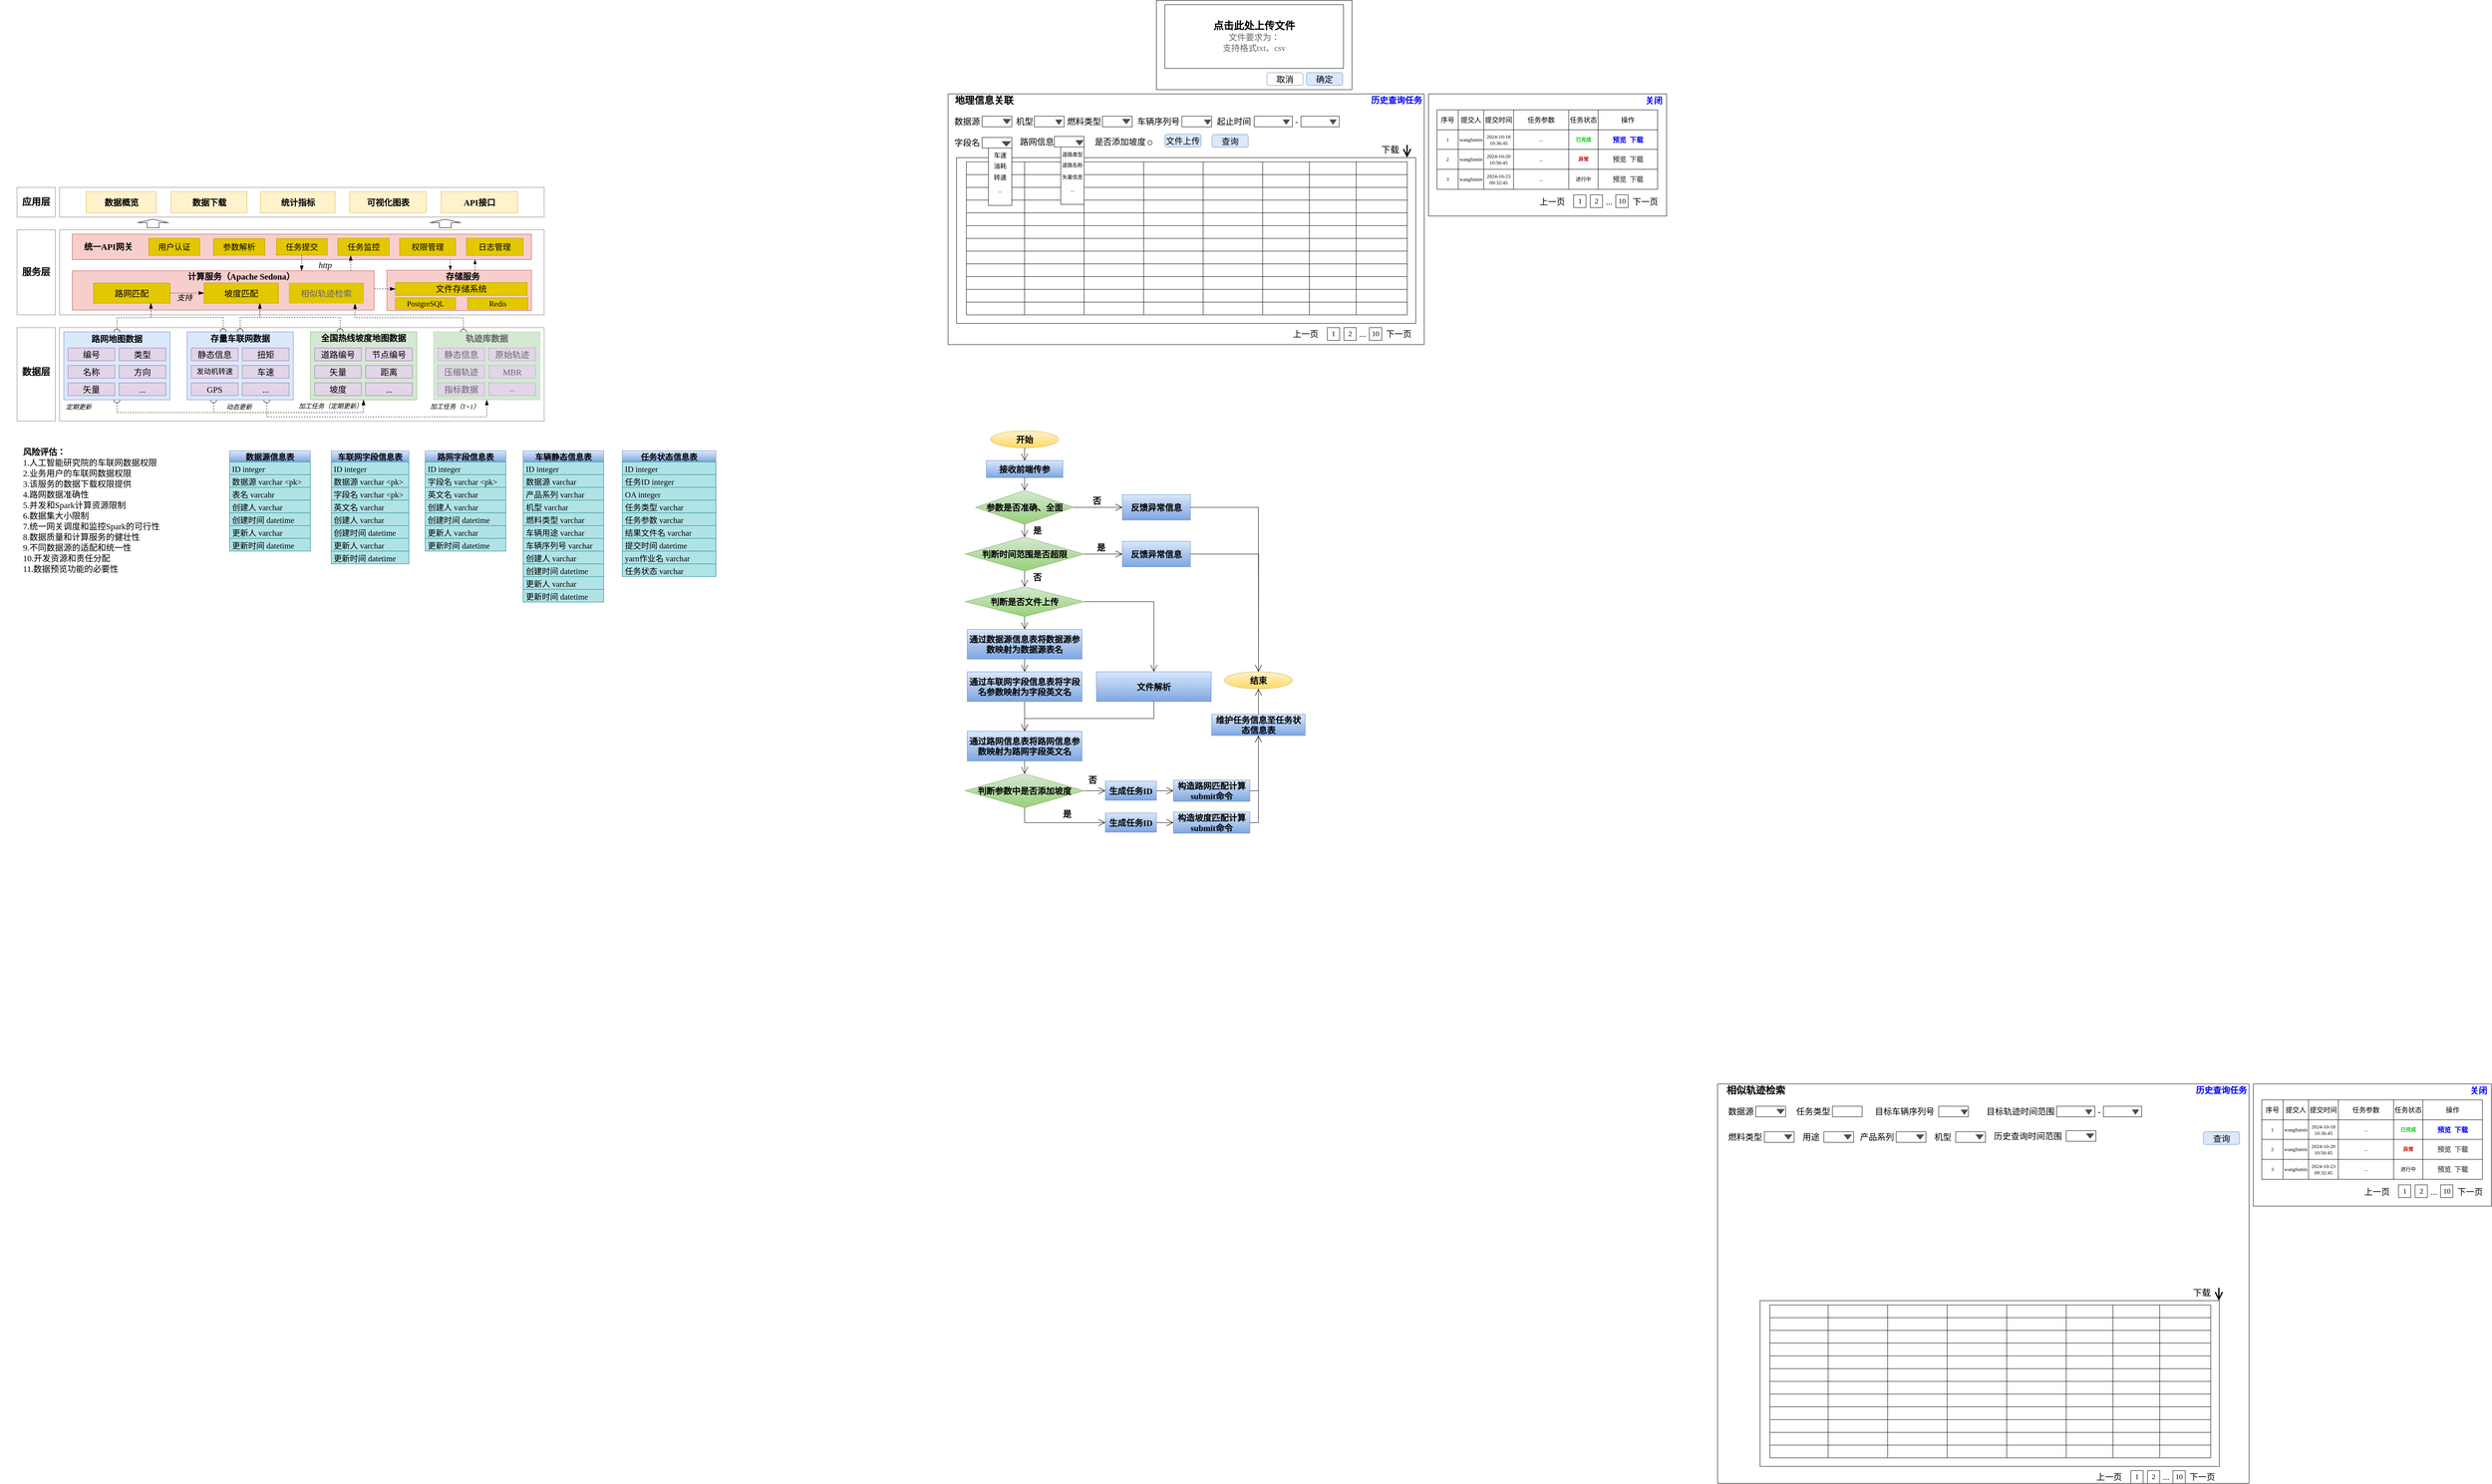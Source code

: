 <mxfile version="24.7.17">
  <diagram name="第 1 页" id="Ni90BN1wA_N-kfd-1URX">
    <mxGraphModel dx="5756" dy="3060" grid="1" gridSize="10" guides="1" tooltips="1" connect="1" arrows="1" fold="1" page="0" pageScale="1" pageWidth="3300" pageHeight="2339" math="0" shadow="0">
      <root>
        <mxCell id="0" />
        <mxCell id="1" parent="0" />
        <mxCell id="qYlMRX3e8qcYRXx63u1V-25" value="" style="rounded=0;whiteSpace=wrap;html=1;fontFamily=Architects Daughter;fontSource=https%3A%2F%2Ffonts.googleapis.com%2Fcss%3Ffamily%3DArchitects%2BDaughter;fillColor=none;strokeWidth=1;strokeColor=#808080;" parent="1" vertex="1">
          <mxGeometry x="-1600" y="-390" width="1140" height="220" as="geometry" />
        </mxCell>
        <mxCell id="2A0W2CnTfT9Ry1PuDVfl-24" value="" style="edgeStyle=orthogonalEdgeStyle;orthogonalLoop=1;jettySize=auto;html=1;rounded=0;fontFamily=Architects Daughter;fontSource=https%3A%2F%2Ffonts.googleapis.com%2Fcss%3Ffamily%3DArchitects%2BDaughter;fontSize=16;startSize=14;endArrow=blockThin;endSize=10;sourcePerimeterSpacing=8;targetPerimeterSpacing=8;endFill=1;exitX=0.75;exitY=1;exitDx=0;exitDy=0;entryX=0.5;entryY=1;entryDx=0;entryDy=0;dashed=1;startArrow=oval;startFill=0;" edge="1" parent="1" source="qYlMRX3e8qcYRXx63u1V-17" target="2A0W2CnTfT9Ry1PuDVfl-16">
          <mxGeometry width="140" relative="1" as="geometry">
            <mxPoint x="-1165" y="-210" as="sourcePoint" />
            <mxPoint x="-875" y="-210" as="targetPoint" />
            <Array as="points">
              <mxPoint x="-1112" y="-210" />
              <mxPoint x="-1112" y="-180" />
              <mxPoint x="-595" y="-180" />
            </Array>
          </mxGeometry>
        </mxCell>
        <mxCell id="qYlMRX3e8qcYRXx63u1V-200" value="" style="edgeStyle=orthogonalEdgeStyle;orthogonalLoop=1;jettySize=auto;html=1;rounded=0;fontFamily=Architects Daughter;fontSource=https%3A%2F%2Ffonts.googleapis.com%2Fcss%3Ffamily%3DArchitects%2BDaughter;fontSize=16;startSize=14;endArrow=blockThin;endSize=10;sourcePerimeterSpacing=8;targetPerimeterSpacing=8;endFill=1;entryX=0.5;entryY=1;entryDx=0;entryDy=0;dashed=1;startArrow=oval;startFill=0;exitX=0.25;exitY=1;exitDx=0;exitDy=0;" parent="1" source="qYlMRX3e8qcYRXx63u1V-17" target="qYlMRX3e8qcYRXx63u1V-7" edge="1">
          <mxGeometry width="140" relative="1" as="geometry">
            <mxPoint x="-1237.5" y="-210" as="sourcePoint" />
            <mxPoint x="-885" y="-210" as="targetPoint" />
            <Array as="points">
              <mxPoint x="-1238" y="-190" />
              <mxPoint x="-885" y="-190" />
            </Array>
          </mxGeometry>
        </mxCell>
        <mxCell id="qYlMRX3e8qcYRXx63u1V-120" value="" style="rounded=0;whiteSpace=wrap;html=1;fontFamily=Architects Daughter;fontSource=https%3A%2F%2Ffonts.googleapis.com%2Fcss%3Ffamily%3DArchitects%2BDaughter;strokeColor=#808080;" parent="1" vertex="1">
          <mxGeometry x="-1700" y="-390" width="90" height="220" as="geometry" />
        </mxCell>
        <mxCell id="qYlMRX3e8qcYRXx63u1V-119" value="" style="rounded=0;whiteSpace=wrap;html=1;fontFamily=Architects Daughter;fontSource=https%3A%2F%2Ffonts.googleapis.com%2Fcss%3Ffamily%3DArchitects%2BDaughter;strokeColor=#808080;" parent="1" vertex="1">
          <mxGeometry x="-1700" y="-620" width="90" height="200" as="geometry" />
        </mxCell>
        <mxCell id="qYlMRX3e8qcYRXx63u1V-118" value="" style="rounded=0;whiteSpace=wrap;html=1;fontFamily=Architects Daughter;fontSource=https%3A%2F%2Ffonts.googleapis.com%2Fcss%3Ffamily%3DArchitects%2BDaughter;strokeColor=#808080;" parent="1" vertex="1">
          <mxGeometry x="-1700" y="-720" width="90" height="70" as="geometry" />
        </mxCell>
        <mxCell id="qYlMRX3e8qcYRXx63u1V-75" value="" style="rounded=0;whiteSpace=wrap;html=1;fontFamily=Architects Daughter;fontSource=https%3A%2F%2Ffonts.googleapis.com%2Fcss%3Ffamily%3DArchitects%2BDaughter;fillColor=none;strokeWidth=1;strokeColor=#808080;" parent="1" vertex="1">
          <mxGeometry x="-1600" y="-620" width="1140" height="200" as="geometry" />
        </mxCell>
        <mxCell id="qYlMRX3e8qcYRXx63u1V-27" value="" style="rounded=0;whiteSpace=wrap;html=1;fontFamily=Architects Daughter;fontSource=https%3A%2F%2Ffonts.googleapis.com%2Fcss%3Ffamily%3DArchitects%2BDaughter;fillColor=none;strokeWidth=1;strokeColor=#808080;" parent="1" vertex="1">
          <mxGeometry x="-1600" y="-720" width="1140" height="70" as="geometry" />
        </mxCell>
        <mxCell id="qYlMRX3e8qcYRXx63u1V-7" value="" style="rounded=0;whiteSpace=wrap;html=1;fontFamily=宋体;fillColor=#d5e8d4;strokeColor=#82b366;" parent="1" vertex="1">
          <mxGeometry x="-1010" y="-380" width="250" height="160" as="geometry" />
        </mxCell>
        <mxCell id="qYlMRX3e8qcYRXx63u1V-12" value="" style="edgeStyle=orthogonalEdgeStyle;orthogonalLoop=1;jettySize=auto;html=1;rounded=0;fontFamily=Architects Daughter;fontSource=https%3A%2F%2Ffonts.googleapis.com%2Fcss%3Ffamily%3DArchitects%2BDaughter;fontSize=16;startSize=14;endArrow=blockThin;endSize=10;sourcePerimeterSpacing=8;targetPerimeterSpacing=8;endFill=1;exitX=0.5;exitY=1;exitDx=0;exitDy=0;dashed=1;startArrow=oval;startFill=0;entryX=0.5;entryY=1;entryDx=0;entryDy=0;" parent="1" source="qYlMRX3e8qcYRXx63u1V-18" edge="1" target="qYlMRX3e8qcYRXx63u1V-7">
          <mxGeometry width="140" relative="1" as="geometry">
            <mxPoint x="-1465" y="-160" as="sourcePoint" />
            <mxPoint x="-885" y="-220" as="targetPoint" />
            <Array as="points">
              <mxPoint x="-1465" y="-190" />
              <mxPoint x="-885" y="-190" />
            </Array>
          </mxGeometry>
        </mxCell>
        <mxCell id="qYlMRX3e8qcYRXx63u1V-16" value="&lt;span style=&quot;font-size: 20px;&quot;&gt;&lt;b&gt;数据概览&lt;/b&gt;&lt;/span&gt;" style="rounded=0;whiteSpace=wrap;html=1;fontFamily=宋体;fillColor=#fff2cc;strokeColor=#d6b656;" parent="1" vertex="1">
          <mxGeometry x="-1537.5" y="-710" width="165.5" height="50" as="geometry" />
        </mxCell>
        <mxCell id="qYlMRX3e8qcYRXx63u1V-17" value="" style="rounded=0;whiteSpace=wrap;html=1;fontFamily=宋体;fillColor=#dae8fc;strokeColor=#6c8ebf;" parent="1" vertex="1">
          <mxGeometry x="-1300" y="-380" width="250" height="160" as="geometry" />
        </mxCell>
        <mxCell id="qYlMRX3e8qcYRXx63u1V-18" value="" style="rounded=0;whiteSpace=wrap;html=1;fontFamily=宋体;fillColor=#dae8fc;strokeColor=#6c8ebf;" parent="1" vertex="1">
          <mxGeometry x="-1590" y="-380" width="250" height="160" as="geometry" />
        </mxCell>
        <mxCell id="qYlMRX3e8qcYRXx63u1V-19" value="&lt;font style=&quot;font-size: 20px;&quot;&gt;&lt;b&gt;数据下载&lt;/b&gt;&lt;/font&gt;" style="rounded=0;whiteSpace=wrap;html=1;fontFamily=宋体;fillColor=#fff2cc;strokeColor=#d6b656;" parent="1" vertex="1">
          <mxGeometry x="-1337.5" y="-710" width="178.5" height="50" as="geometry" />
        </mxCell>
        <mxCell id="qYlMRX3e8qcYRXx63u1V-26" value="&lt;b&gt;&lt;font style=&quot;font-size: 22px;&quot; face=&quot;宋体&quot;&gt;数据层&lt;/font&gt;&lt;/b&gt;" style="text;strokeColor=none;fillColor=none;html=1;align=center;verticalAlign=middle;whiteSpace=wrap;rounded=0;fontSize=20;fontFamily=Architects Daughter;fontSource=https%3A%2F%2Ffonts.googleapis.com%2Fcss%3Ffamily%3DArchitects%2BDaughter;" parent="1" vertex="1">
          <mxGeometry x="-1690" y="-300" width="70" height="30" as="geometry" />
        </mxCell>
        <mxCell id="qYlMRX3e8qcYRXx63u1V-28" value="&lt;b&gt;&lt;font style=&quot;font-size: 22px;&quot; face=&quot;宋体&quot;&gt;应用层&lt;/font&gt;&lt;/b&gt;" style="text;strokeColor=none;fillColor=none;html=1;align=center;verticalAlign=middle;whiteSpace=wrap;rounded=0;fontSize=20;fontFamily=Architects Daughter;fontSource=https%3A%2F%2Ffonts.googleapis.com%2Fcss%3Ffamily%3DArchitects%2BDaughter;" parent="1" vertex="1">
          <mxGeometry x="-1690" y="-700" width="70" height="30" as="geometry" />
        </mxCell>
        <mxCell id="qYlMRX3e8qcYRXx63u1V-36" value="&lt;b&gt;路网地图数据&lt;/b&gt;" style="text;strokeColor=none;fillColor=none;html=1;align=center;verticalAlign=middle;whiteSpace=wrap;rounded=0;fontSize=20;fontFamily=宋体;" parent="1" vertex="1">
          <mxGeometry x="-1530" y="-379" width="130" height="30" as="geometry" />
        </mxCell>
        <mxCell id="qYlMRX3e8qcYRXx63u1V-38" value="&lt;b&gt;存量车联网数据&lt;/b&gt;" style="text;strokeColor=none;fillColor=none;html=1;align=center;verticalAlign=middle;whiteSpace=wrap;rounded=0;fontSize=20;fontFamily=宋体;" parent="1" vertex="1">
          <mxGeometry x="-1255" y="-380" width="160" height="30" as="geometry" />
        </mxCell>
        <mxCell id="qYlMRX3e8qcYRXx63u1V-39" value="&lt;span style=&quot;font-family: 宋体;&quot;&gt;&lt;b&gt;全国热线坡度地图数据&lt;/b&gt;&lt;/span&gt;" style="text;strokeColor=none;fillColor=none;html=1;align=center;verticalAlign=middle;whiteSpace=wrap;rounded=0;fontSize=20;fontFamily=Architects Daughter;fontSource=https%3A%2F%2Ffonts.googleapis.com%2Fcss%3Ffamily%3DArchitects%2BDaughter;" parent="1" vertex="1">
          <mxGeometry x="-995" y="-380" width="220" height="30" as="geometry" />
        </mxCell>
        <mxCell id="qYlMRX3e8qcYRXx63u1V-40" value="&lt;span style=&quot;font-size: 20px;&quot;&gt;静态信息&lt;/span&gt;" style="rounded=0;whiteSpace=wrap;html=1;fontFamily=宋体;fillColor=#e1d5e7;strokeColor=#9673a6;fontSize=20;" parent="1" vertex="1">
          <mxGeometry x="-1290" y="-342" width="110" height="30" as="geometry" />
        </mxCell>
        <mxCell id="qYlMRX3e8qcYRXx63u1V-43" value="&lt;font style=&quot;font-size: 20px;&quot;&gt;扭矩&lt;/font&gt;" style="rounded=0;whiteSpace=wrap;html=1;fontFamily=宋体;fillColor=#e1d5e7;strokeColor=#9673a6;fontSize=20;" parent="1" vertex="1">
          <mxGeometry x="-1170" y="-342" width="110" height="30" as="geometry" />
        </mxCell>
        <mxCell id="qYlMRX3e8qcYRXx63u1V-44" value="&lt;font style=&quot;font-size: 17px;&quot;&gt;发动机转速&lt;/font&gt;" style="rounded=0;whiteSpace=wrap;html=1;fontFamily=宋体;fillColor=#e1d5e7;strokeColor=#9673a6;" parent="1" vertex="1">
          <mxGeometry x="-1290" y="-301" width="110" height="30" as="geometry" />
        </mxCell>
        <mxCell id="qYlMRX3e8qcYRXx63u1V-45" value="&lt;span style=&quot;font-size: 20px;&quot;&gt;车速&lt;/span&gt;" style="rounded=0;whiteSpace=wrap;html=1;fontFamily=宋体;fillColor=#e1d5e7;strokeColor=#9673a6;fontSize=20;" parent="1" vertex="1">
          <mxGeometry x="-1170" y="-301" width="110" height="30" as="geometry" />
        </mxCell>
        <mxCell id="qYlMRX3e8qcYRXx63u1V-46" value="&lt;font style=&quot;font-size: 20px;&quot; face=&quot;宋体&quot;&gt;GPS&lt;/font&gt;" style="rounded=0;whiteSpace=wrap;html=1;fontFamily=宋体;fillColor=#e1d5e7;strokeColor=#9673a6;fontSize=20;" parent="1" vertex="1">
          <mxGeometry x="-1290" y="-260" width="110" height="30" as="geometry" />
        </mxCell>
        <mxCell id="qYlMRX3e8qcYRXx63u1V-47" value="&lt;span style=&quot;font-size: 20px;&quot;&gt;...&lt;/span&gt;" style="rounded=0;whiteSpace=wrap;html=1;fontFamily=宋体;fillColor=#e1d5e7;strokeColor=#9673a6;fontSize=20;" parent="1" vertex="1">
          <mxGeometry x="-1170" y="-260" width="110" height="30" as="geometry" />
        </mxCell>
        <mxCell id="qYlMRX3e8qcYRXx63u1V-48" value="&lt;span style=&quot;font-size: 20px;&quot;&gt;编号&lt;/span&gt;" style="rounded=0;whiteSpace=wrap;html=1;fontFamily=宋体;fillColor=#e1d5e7;strokeColor=#9673a6;fontSize=20;" parent="1" vertex="1">
          <mxGeometry x="-1580" y="-342" width="110" height="30" as="geometry" />
        </mxCell>
        <mxCell id="qYlMRX3e8qcYRXx63u1V-49" value="&lt;span style=&quot;font-size: 20px;&quot;&gt;类型&lt;/span&gt;" style="rounded=0;whiteSpace=wrap;html=1;fontFamily=宋体;fillColor=#e1d5e7;strokeColor=#9673a6;fontSize=20;" parent="1" vertex="1">
          <mxGeometry x="-1460" y="-342" width="110" height="30" as="geometry" />
        </mxCell>
        <mxCell id="qYlMRX3e8qcYRXx63u1V-50" value="&lt;span style=&quot;font-size: 20px;&quot;&gt;名称&lt;/span&gt;" style="rounded=0;whiteSpace=wrap;html=1;fontFamily=宋体;fillColor=#e1d5e7;strokeColor=#9673a6;fontSize=20;" parent="1" vertex="1">
          <mxGeometry x="-1580" y="-301" width="110" height="30" as="geometry" />
        </mxCell>
        <mxCell id="qYlMRX3e8qcYRXx63u1V-51" value="&lt;span style=&quot;font-size: 20px;&quot;&gt;方向&lt;/span&gt;" style="rounded=0;whiteSpace=wrap;html=1;fontFamily=宋体;fillColor=#e1d5e7;strokeColor=#9673a6;fontSize=20;" parent="1" vertex="1">
          <mxGeometry x="-1460" y="-301" width="110" height="30" as="geometry" />
        </mxCell>
        <mxCell id="qYlMRX3e8qcYRXx63u1V-52" value="&lt;span style=&quot;font-size: 20px;&quot;&gt;矢量&lt;/span&gt;" style="rounded=0;whiteSpace=wrap;html=1;fontFamily=宋体;fillColor=#e1d5e7;strokeColor=#9673a6;fontSize=20;" parent="1" vertex="1">
          <mxGeometry x="-1580" y="-260" width="110" height="30" as="geometry" />
        </mxCell>
        <mxCell id="qYlMRX3e8qcYRXx63u1V-53" value="&lt;span style=&quot;font-size: 20px;&quot;&gt;...&lt;/span&gt;" style="rounded=0;whiteSpace=wrap;html=1;fontFamily=宋体;fillColor=#e1d5e7;strokeColor=#9673a6;fontSize=20;" parent="1" vertex="1">
          <mxGeometry x="-1460" y="-260" width="110" height="30" as="geometry" />
        </mxCell>
        <mxCell id="qYlMRX3e8qcYRXx63u1V-54" value="&lt;span style=&quot;font-size: 20px;&quot;&gt;道路编号&lt;/span&gt;" style="rounded=0;whiteSpace=wrap;html=1;fontFamily=宋体;fillColor=#e1d5e7;strokeColor=#9673a6;fontSize=20;" parent="1" vertex="1">
          <mxGeometry x="-1000" y="-342" width="110" height="30" as="geometry" />
        </mxCell>
        <mxCell id="qYlMRX3e8qcYRXx63u1V-55" value="&lt;span style=&quot;font-size: 20px;&quot;&gt;节点编号&lt;/span&gt;" style="rounded=0;whiteSpace=wrap;html=1;fontFamily=宋体;fillColor=#e1d5e7;strokeColor=#9673a6;fontSize=20;" parent="1" vertex="1">
          <mxGeometry x="-880" y="-342" width="110" height="30" as="geometry" />
        </mxCell>
        <mxCell id="qYlMRX3e8qcYRXx63u1V-56" value="&lt;span style=&quot;font-size: 20px;&quot;&gt;矢量&lt;/span&gt;" style="rounded=0;whiteSpace=wrap;html=1;fontFamily=宋体;fillColor=#e1d5e7;strokeColor=#9673a6;fontSize=20;" parent="1" vertex="1">
          <mxGeometry x="-1000" y="-301" width="110" height="30" as="geometry" />
        </mxCell>
        <mxCell id="qYlMRX3e8qcYRXx63u1V-57" value="&lt;span style=&quot;font-size: 20px;&quot;&gt;坡度&lt;/span&gt;" style="rounded=0;whiteSpace=wrap;html=1;fontFamily=宋体;fillColor=#e1d5e7;strokeColor=#9673a6;fontSize=20;" parent="1" vertex="1">
          <mxGeometry x="-1000" y="-260" width="110" height="30" as="geometry" />
        </mxCell>
        <mxCell id="qYlMRX3e8qcYRXx63u1V-58" value="&lt;span style=&quot;font-size: 20px;&quot;&gt;距离&lt;/span&gt;" style="rounded=0;whiteSpace=wrap;html=1;fontFamily=宋体;fillColor=#e1d5e7;strokeColor=#9673a6;fontSize=20;" parent="1" vertex="1">
          <mxGeometry x="-880" y="-301" width="110" height="30" as="geometry" />
        </mxCell>
        <mxCell id="qYlMRX3e8qcYRXx63u1V-60" value="&lt;span style=&quot;font-size: 20px;&quot;&gt;...&lt;/span&gt;" style="rounded=0;whiteSpace=wrap;html=1;fontFamily=宋体;fillColor=#e1d5e7;strokeColor=#9673a6;fontSize=20;" parent="1" vertex="1">
          <mxGeometry x="-880" y="-260" width="110" height="30" as="geometry" />
        </mxCell>
        <mxCell id="qYlMRX3e8qcYRXx63u1V-62" value="" style="rounded=0;whiteSpace=wrap;html=1;fontFamily=宋体;fillColor=#f8cecc;strokeColor=#b85450;" parent="1" vertex="1">
          <mxGeometry x="-1570" y="-523.75" width="710" height="92.5" as="geometry" />
        </mxCell>
        <mxCell id="qYlMRX3e8qcYRXx63u1V-63" value="" style="rounded=0;whiteSpace=wrap;html=1;fontFamily=Times New Roman;fillColor=#f8cecc;strokeColor=#b85450;" parent="1" vertex="1">
          <mxGeometry x="-830" y="-525" width="340" height="95" as="geometry" />
        </mxCell>
        <mxCell id="qYlMRX3e8qcYRXx63u1V-64" value="" style="rounded=0;whiteSpace=wrap;html=1;fontFamily=宋体;fillColor=#f8cecc;strokeColor=#b85450;" parent="1" vertex="1">
          <mxGeometry x="-1570" y="-610" width="1080" height="60" as="geometry" />
        </mxCell>
        <mxCell id="qYlMRX3e8qcYRXx63u1V-65" value="&lt;p style=&quot;line-height: 100%;&quot;&gt;&lt;font style=&quot;font-size: 18px;&quot;&gt;PostgreSQL&lt;/font&gt;&lt;/p&gt;" style="rounded=0;whiteSpace=wrap;html=1;fontFamily=Times New Roman;fontSize=17;fillColor=#e3c800;fontColor=#000000;strokeColor=#B09500;" parent="1" vertex="1">
          <mxGeometry x="-810" y="-460" width="141.75" height="27" as="geometry" />
        </mxCell>
        <mxCell id="qYlMRX3e8qcYRXx63u1V-66" value="&lt;p style=&quot;line-height: 100%;&quot;&gt;&lt;font style=&quot;font-size: 18px;&quot;&gt;Redis&lt;/font&gt;&lt;/p&gt;" style="rounded=0;whiteSpace=wrap;html=1;fontFamily=Times New Roman;fontSize=17;fillColor=#e3c800;fontColor=#000000;strokeColor=#B09500;" parent="1" vertex="1">
          <mxGeometry x="-640" y="-460" width="141.75" height="27" as="geometry" />
        </mxCell>
        <mxCell id="qYlMRX3e8qcYRXx63u1V-67" value="&lt;font face=&quot;宋体&quot;&gt;&lt;b&gt;存储服务&lt;/b&gt;&lt;/font&gt;" style="text;strokeColor=none;fillColor=none;html=1;align=center;verticalAlign=middle;whiteSpace=wrap;rounded=0;fontSize=20;fontFamily=Architects Daughter;fontSource=https%3A%2F%2Ffonts.googleapis.com%2Fcss%3Ffamily%3DArchitects%2BDaughter;" parent="1" vertex="1">
          <mxGeometry x="-710" y="-525" width="117" height="30" as="geometry" />
        </mxCell>
        <mxCell id="qYlMRX3e8qcYRXx63u1V-68" value="&lt;font style=&quot;font-size: 20px;&quot; face=&quot;宋体&quot;&gt;路网匹配&lt;/font&gt;" style="rounded=0;whiteSpace=wrap;html=1;fontFamily=Architects Daughter;fontSource=https%3A%2F%2Ffonts.googleapis.com%2Fcss%3Ffamily%3DArchitects%2BDaughter;fillColor=#e3c800;fontColor=#000000;strokeColor=#B09500;" parent="1" vertex="1">
          <mxGeometry x="-1520" y="-495" width="180" height="47.5" as="geometry" />
        </mxCell>
        <mxCell id="qYlMRX3e8qcYRXx63u1V-69" value="&lt;b&gt;&lt;font face=&quot;宋体&quot;&gt;计算服务（&lt;/font&gt;&lt;span style=&quot;font-family: &amp;quot;Times New Roman&amp;quot;;&quot;&gt;Apache Sedona&lt;/span&gt;&lt;font face=&quot;宋体&quot;&gt;）&lt;/font&gt;&lt;/b&gt;" style="text;strokeColor=none;fillColor=none;html=1;align=center;verticalAlign=middle;whiteSpace=wrap;rounded=0;fontSize=20;fontFamily=Architects Daughter;fontSource=https%3A%2F%2Ffonts.googleapis.com%2Fcss%3Ffamily%3DArchitects%2BDaughter;" parent="1" vertex="1">
          <mxGeometry x="-1308" y="-525" width="271" height="30" as="geometry" />
        </mxCell>
        <mxCell id="qYlMRX3e8qcYRXx63u1V-72" value="&lt;font style=&quot;font-size: 20px;&quot; face=&quot;Times New Roman&quot;&gt;&lt;i&gt;http&lt;/i&gt;&lt;/font&gt;" style="text;strokeColor=none;fillColor=none;html=1;align=center;verticalAlign=middle;whiteSpace=wrap;rounded=0;fontSize=18;fontFamily=Architects Daughter;fontSource=https%3A%2F%2Ffonts.googleapis.com%2Fcss%3Ffamily%3DArchitects%2BDaughter;" parent="1" vertex="1">
          <mxGeometry x="-1000" y="-550" width="50" height="25" as="geometry" />
        </mxCell>
        <mxCell id="qYlMRX3e8qcYRXx63u1V-83" value="&lt;span style=&quot;font-family: 宋体;&quot;&gt;&lt;b&gt;统一API网关&lt;/b&gt;&lt;/span&gt;" style="text;strokeColor=none;fillColor=none;html=1;align=center;verticalAlign=middle;whiteSpace=wrap;rounded=0;fontSize=20;fontFamily=Architects Daughter;fontSource=https%3A%2F%2Ffonts.googleapis.com%2Fcss%3Ffamily%3DArchitects%2BDaughter;" parent="1" vertex="1">
          <mxGeometry x="-1550" y="-594.99" width="130" height="30" as="geometry" />
        </mxCell>
        <mxCell id="qYlMRX3e8qcYRXx63u1V-84" value="&lt;p style=&quot;line-height: 100%;&quot;&gt;用户认证&lt;/p&gt;" style="rounded=0;whiteSpace=wrap;html=1;fontFamily=宋体;fontSize=19;fillColor=#e3c800;fontColor=#000000;strokeColor=#B09500;" parent="1" vertex="1">
          <mxGeometry x="-1390" y="-600" width="120" height="40" as="geometry" />
        </mxCell>
        <mxCell id="qYlMRX3e8qcYRXx63u1V-85" value="&lt;p style=&quot;line-height: 100%;&quot;&gt;权限管理&lt;/p&gt;" style="rounded=0;whiteSpace=wrap;html=1;fontFamily=宋体;fontSize=19;fillColor=#e3c800;fontColor=#000000;strokeColor=#B09500;" parent="1" vertex="1">
          <mxGeometry x="-800" y="-600" width="131.75" height="40" as="geometry" />
        </mxCell>
        <mxCell id="qYlMRX3e8qcYRXx63u1V-87" value="&lt;p style=&quot;line-height: 100%;&quot;&gt;日志管理&lt;/p&gt;" style="rounded=0;whiteSpace=wrap;html=1;fontFamily=宋体;fontSize=19;fillColor=#e3c800;fontColor=#000000;strokeColor=#B09500;" parent="1" vertex="1">
          <mxGeometry x="-642.87" y="-600" width="133.37" height="40" as="geometry" />
        </mxCell>
        <mxCell id="qYlMRX3e8qcYRXx63u1V-88" value="&lt;p style=&quot;line-height: 100%;&quot;&gt;参数解析&lt;/p&gt;" style="rounded=0;whiteSpace=wrap;html=1;fontFamily=宋体;fontSize=19;fillColor=#e3c800;fontColor=#000000;strokeColor=#B09500;" parent="1" vertex="1">
          <mxGeometry x="-1238" y="-599.37" width="121" height="38.75" as="geometry" />
        </mxCell>
        <mxCell id="qYlMRX3e8qcYRXx63u1V-89" value="&lt;p style=&quot;line-height: 100%;&quot;&gt;任务提交&lt;/p&gt;" style="rounded=0;whiteSpace=wrap;html=1;fontFamily=宋体;fontSize=19;fillColor=#e3c800;fontColor=#000000;strokeColor=#B09500;" parent="1" vertex="1">
          <mxGeometry x="-1089.75" y="-599.37" width="119.5" height="38.75" as="geometry" />
        </mxCell>
        <mxCell id="qYlMRX3e8qcYRXx63u1V-90" value="&lt;p style=&quot;line-height: 100%;&quot;&gt;任务监控&lt;/p&gt;" style="rounded=0;whiteSpace=wrap;html=1;fontFamily=宋体;fontSize=19;fillColor=#e3c800;fontColor=#000000;strokeColor=#B09500;" parent="1" vertex="1">
          <mxGeometry x="-945.5" y="-600" width="121" height="40" as="geometry" />
        </mxCell>
        <mxCell id="qYlMRX3e8qcYRXx63u1V-95" value="" style="edgeStyle=none;orthogonalLoop=1;jettySize=auto;html=1;rounded=0;fontFamily=Architects Daughter;fontSource=https%3A%2F%2Ffonts.googleapis.com%2Fcss%3Ffamily%3DArchitects%2BDaughter;fontSize=16;startSize=14;endArrow=blockThin;endSize=8;sourcePerimeterSpacing=8;targetPerimeterSpacing=8;curved=1;dashed=1;endFill=1;entryX=0.25;entryY=0;entryDx=0;entryDy=0;exitX=0.823;exitY=1.006;exitDx=0;exitDy=0;exitPerimeter=0;" parent="1" source="qYlMRX3e8qcYRXx63u1V-64" target="qYlMRX3e8qcYRXx63u1V-67" edge="1">
          <mxGeometry width="140" relative="1" as="geometry">
            <mxPoint x="-912" y="-525" as="sourcePoint" />
            <mxPoint x="-888" y="-500" as="targetPoint" />
            <Array as="points" />
          </mxGeometry>
        </mxCell>
        <mxCell id="qYlMRX3e8qcYRXx63u1V-96" value="" style="edgeStyle=none;orthogonalLoop=1;jettySize=auto;html=1;rounded=0;fontFamily=Architects Daughter;fontSource=https%3A%2F%2Ffonts.googleapis.com%2Fcss%3Ffamily%3DArchitects%2BDaughter;fontSize=16;startSize=14;endArrow=blockThin;endSize=8;sourcePerimeterSpacing=8;targetPerimeterSpacing=8;curved=1;dashed=1;endFill=1;exitX=0.75;exitY=0;exitDx=0;exitDy=0;entryX=0.877;entryY=0.994;entryDx=0;entryDy=0;entryPerimeter=0;" parent="1" source="qYlMRX3e8qcYRXx63u1V-67" target="qYlMRX3e8qcYRXx63u1V-64" edge="1">
          <mxGeometry width="140" relative="1" as="geometry">
            <mxPoint x="-877" y="-500" as="sourcePoint" />
            <mxPoint x="-877" y="-530" as="targetPoint" />
            <Array as="points" />
          </mxGeometry>
        </mxCell>
        <mxCell id="qYlMRX3e8qcYRXx63u1V-97" value="&lt;b&gt;&lt;font style=&quot;font-size: 22px;&quot; face=&quot;宋体&quot;&gt;服务层&lt;/font&gt;&lt;/b&gt;" style="text;strokeColor=none;fillColor=none;html=1;align=center;verticalAlign=middle;whiteSpace=wrap;rounded=0;fontSize=20;fontFamily=Architects Daughter;fontSource=https%3A%2F%2Ffonts.googleapis.com%2Fcss%3Ffamily%3DArchitects%2BDaughter;" parent="1" vertex="1">
          <mxGeometry x="-1690" y="-535" width="70" height="30" as="geometry" />
        </mxCell>
        <mxCell id="qYlMRX3e8qcYRXx63u1V-107" value="&lt;font style=&quot;font-size: 20px;&quot; face=&quot;宋体&quot;&gt;坡度匹配&lt;/font&gt;" style="rounded=0;whiteSpace=wrap;html=1;fontFamily=Architects Daughter;fontSource=https%3A%2F%2Ffonts.googleapis.com%2Fcss%3Ffamily%3DArchitects%2BDaughter;fillColor=#e3c800;fontColor=#000000;strokeColor=#B09500;" parent="1" vertex="1">
          <mxGeometry x="-1260" y="-495" width="175" height="47.5" as="geometry" />
        </mxCell>
        <mxCell id="qYlMRX3e8qcYRXx63u1V-108" value="" style="edgeStyle=none;orthogonalLoop=1;jettySize=auto;html=1;rounded=0;fontFamily=Architects Daughter;fontSource=https%3A%2F%2Ffonts.googleapis.com%2Fcss%3Ffamily%3DArchitects%2BDaughter;fontSize=16;startSize=14;endArrow=blockThin;endSize=10;sourcePerimeterSpacing=8;targetPerimeterSpacing=8;curved=1;exitX=1;exitY=0.5;exitDx=0;exitDy=0;entryX=0;entryY=0.5;entryDx=0;entryDy=0;dashed=1;endFill=1;" parent="1" source="qYlMRX3e8qcYRXx63u1V-68" target="qYlMRX3e8qcYRXx63u1V-107" edge="1">
          <mxGeometry width="140" relative="1" as="geometry">
            <mxPoint x="-1300" y="-470.83" as="sourcePoint" />
            <mxPoint x="-1240" y="-470.83" as="targetPoint" />
            <Array as="points" />
          </mxGeometry>
        </mxCell>
        <mxCell id="qYlMRX3e8qcYRXx63u1V-109" value="&lt;font style=&quot;font-size: 18px;&quot; face=&quot;宋体&quot;&gt;&lt;i&gt;支持&lt;/i&gt;&lt;/font&gt;" style="text;strokeColor=none;fillColor=none;html=1;align=center;verticalAlign=middle;whiteSpace=wrap;rounded=0;fontSize=18;fontFamily=Architects Daughter;fontSource=https%3A%2F%2Ffonts.googleapis.com%2Fcss%3Ffamily%3DArchitects%2BDaughter;" parent="1" vertex="1">
          <mxGeometry x="-1331" y="-470" width="50" height="20" as="geometry" />
        </mxCell>
        <mxCell id="qYlMRX3e8qcYRXx63u1V-110" value="" style="edgeStyle=orthogonalEdgeStyle;orthogonalLoop=1;jettySize=auto;html=1;rounded=0;fontFamily=Architects Daughter;fontSource=https%3A%2F%2Ffonts.googleapis.com%2Fcss%3Ffamily%3DArchitects%2BDaughter;fontSize=16;startSize=5;endArrow=blockThin;endSize=10;sourcePerimeterSpacing=8;targetPerimeterSpacing=8;dashed=1;endFill=1;entryX=0.75;entryY=1;entryDx=0;entryDy=0;exitX=0.5;exitY=0;exitDx=0;exitDy=0;startArrow=halfCircle;startFill=0;" parent="1" source="qYlMRX3e8qcYRXx63u1V-36" target="qYlMRX3e8qcYRXx63u1V-68" edge="1">
          <mxGeometry width="140" relative="1" as="geometry">
            <mxPoint x="-1630" y="-410" as="sourcePoint" />
            <mxPoint x="-1490" y="-410" as="targetPoint" />
          </mxGeometry>
        </mxCell>
        <mxCell id="qYlMRX3e8qcYRXx63u1V-111" value="" style="edgeStyle=orthogonalEdgeStyle;orthogonalLoop=1;jettySize=auto;html=1;rounded=0;fontFamily=Architects Daughter;fontSource=https%3A%2F%2Ffonts.googleapis.com%2Fcss%3Ffamily%3DArchitects%2BDaughter;fontSize=16;startSize=5;endArrow=blockThin;endSize=10;sourcePerimeterSpacing=8;targetPerimeterSpacing=8;dashed=1;endFill=1;entryX=0.75;entryY=1;entryDx=0;entryDy=0;exitX=0.25;exitY=0;exitDx=0;exitDy=0;startArrow=halfCircle;startFill=0;" parent="1" source="qYlMRX3e8qcYRXx63u1V-38" target="qYlMRX3e8qcYRXx63u1V-68" edge="1">
          <mxGeometry width="140" relative="1" as="geometry">
            <mxPoint x="-1455" y="-370" as="sourcePoint" />
            <mxPoint x="-1385" y="-422" as="targetPoint" />
          </mxGeometry>
        </mxCell>
        <mxCell id="qYlMRX3e8qcYRXx63u1V-112" value="" style="edgeStyle=orthogonalEdgeStyle;orthogonalLoop=1;jettySize=auto;html=1;rounded=0;fontFamily=Architects Daughter;fontSource=https%3A%2F%2Ffonts.googleapis.com%2Fcss%3Ffamily%3DArchitects%2BDaughter;fontSize=16;startSize=5;endArrow=blockThin;endSize=10;sourcePerimeterSpacing=8;targetPerimeterSpacing=8;dashed=1;endFill=1;entryX=0.75;entryY=1;entryDx=0;entryDy=0;exitX=0.5;exitY=0;exitDx=0;exitDy=0;startArrow=halfCircle;startFill=0;" parent="1" source="qYlMRX3e8qcYRXx63u1V-38" target="qYlMRX3e8qcYRXx63u1V-107" edge="1">
          <mxGeometry width="140" relative="1" as="geometry">
            <mxPoint x="-1455" y="-370" as="sourcePoint" />
            <mxPoint x="-1385" y="-422" as="targetPoint" />
          </mxGeometry>
        </mxCell>
        <mxCell id="qYlMRX3e8qcYRXx63u1V-113" value="" style="edgeStyle=orthogonalEdgeStyle;orthogonalLoop=1;jettySize=auto;html=1;rounded=0;fontFamily=Architects Daughter;fontSource=https%3A%2F%2Ffonts.googleapis.com%2Fcss%3Ffamily%3DArchitects%2BDaughter;fontSize=16;startSize=5;endArrow=blockThin;endSize=10;sourcePerimeterSpacing=8;targetPerimeterSpacing=8;dashed=1;endFill=1;entryX=0.75;entryY=1;entryDx=0;entryDy=0;exitX=0.25;exitY=0;exitDx=0;exitDy=0;startArrow=halfCircle;startFill=0;" parent="1" source="qYlMRX3e8qcYRXx63u1V-39" target="qYlMRX3e8qcYRXx63u1V-107" edge="1">
          <mxGeometry width="140" relative="1" as="geometry">
            <mxPoint x="-1165" y="-378" as="sourcePoint" />
            <mxPoint x="-1129" y="-422" as="targetPoint" />
          </mxGeometry>
        </mxCell>
        <mxCell id="qYlMRX3e8qcYRXx63u1V-115" value="&lt;font style=&quot;font-size: 20px;&quot;&gt;&lt;b&gt;统计指标&lt;/b&gt;&lt;/font&gt;" style="rounded=0;whiteSpace=wrap;html=1;fontFamily=宋体;fillColor=#fff2cc;strokeColor=#d6b656;" parent="1" vertex="1">
          <mxGeometry x="-1127.5" y="-710" width="175.5" height="50" as="geometry" />
        </mxCell>
        <mxCell id="qYlMRX3e8qcYRXx63u1V-116" value="" style="edgeStyle=none;orthogonalLoop=1;jettySize=auto;html=1;rounded=0;fontFamily=Architects Daughter;fontSource=https%3A%2F%2Ffonts.googleapis.com%2Fcss%3Ffamily%3DArchitects%2BDaughter;fontSize=16;startSize=14;endArrow=blockThin;endSize=10;sourcePerimeterSpacing=8;targetPerimeterSpacing=8;curved=1;endFill=1;dashed=1;exitX=0.5;exitY=1;exitDx=0;exitDy=0;entryX=0.76;entryY=0.005;entryDx=0;entryDy=0;entryPerimeter=0;" parent="1" source="qYlMRX3e8qcYRXx63u1V-89" target="qYlMRX3e8qcYRXx63u1V-62" edge="1">
          <mxGeometry width="140" relative="1" as="geometry">
            <mxPoint x="-1230" y="-500" as="sourcePoint" />
            <mxPoint x="-1090" y="-500" as="targetPoint" />
            <Array as="points" />
          </mxGeometry>
        </mxCell>
        <mxCell id="qYlMRX3e8qcYRXx63u1V-117" value="" style="edgeStyle=none;orthogonalLoop=1;jettySize=auto;html=1;rounded=0;fontFamily=Architects Daughter;fontSource=https%3A%2F%2Ffonts.googleapis.com%2Fcss%3Ffamily%3DArchitects%2BDaughter;fontSize=16;startSize=14;endArrow=blockThin;endSize=10;sourcePerimeterSpacing=8;targetPerimeterSpacing=8;curved=1;endFill=1;dashed=1;entryX=0.25;entryY=1;entryDx=0;entryDy=0;exitX=0.923;exitY=-0.006;exitDx=0;exitDy=0;exitPerimeter=0;" parent="1" source="qYlMRX3e8qcYRXx63u1V-62" target="qYlMRX3e8qcYRXx63u1V-90" edge="1">
          <mxGeometry width="140" relative="1" as="geometry">
            <mxPoint x="-1145" y="-530" as="sourcePoint" />
            <mxPoint x="-1145" y="-489" as="targetPoint" />
            <Array as="points" />
          </mxGeometry>
        </mxCell>
        <mxCell id="qYlMRX3e8qcYRXx63u1V-121" value="&lt;font style=&quot;font-size: 20px;&quot;&gt;&lt;b&gt;可视化图表&lt;/b&gt;&lt;/font&gt;" style="rounded=0;whiteSpace=wrap;html=1;fontFamily=宋体;fillColor=#fff2cc;strokeColor=#d6b656;" parent="1" vertex="1">
          <mxGeometry x="-917.5" y="-710" width="180" height="50" as="geometry" />
        </mxCell>
        <mxCell id="qYlMRX3e8qcYRXx63u1V-124" value="" style="shape=singleArrow;whiteSpace=wrap;html=1;arrowWidth=0.4;arrowSize=0.4;fontFamily=Architects Daughter;fontSource=https%3A%2F%2Ffonts.googleapis.com%2Fcss%3Ffamily%3DArchitects%2BDaughter;rotation=-90;" parent="1" vertex="1">
          <mxGeometry x="-1390" y="-670" width="20" height="70" as="geometry" />
        </mxCell>
        <mxCell id="qYlMRX3e8qcYRXx63u1V-125" value="" style="shape=singleArrow;whiteSpace=wrap;html=1;arrowWidth=0.4;arrowSize=0.4;fontFamily=Architects Daughter;fontSource=https%3A%2F%2Ffonts.googleapis.com%2Fcss%3Ffamily%3DArchitects%2BDaughter;rotation=-90;" parent="1" vertex="1">
          <mxGeometry x="-702.5" y="-670" width="20" height="70" as="geometry" />
        </mxCell>
        <mxCell id="qYlMRX3e8qcYRXx63u1V-126" value="&lt;p style=&quot;line-height: 100%;&quot;&gt;&lt;font style=&quot;font-size: 20px;&quot; face=&quot;宋体&quot;&gt;文件存储系统&lt;/font&gt;&lt;/p&gt;" style="rounded=0;whiteSpace=wrap;html=1;fontFamily=Times New Roman;fontSize=17;fillColor=#e3c800;fontColor=#000000;strokeColor=#B09500;" parent="1" vertex="1">
          <mxGeometry x="-810" y="-496" width="310" height="30" as="geometry" />
        </mxCell>
        <mxCell id="qYlMRX3e8qcYRXx63u1V-127" value="" style="edgeStyle=none;orthogonalLoop=1;jettySize=auto;html=1;rounded=0;fontFamily=Architects Daughter;fontSource=https%3A%2F%2Ffonts.googleapis.com%2Fcss%3Ffamily%3DArchitects%2BDaughter;fontSize=16;startSize=14;endArrow=blockThin;endSize=10;sourcePerimeterSpacing=8;targetPerimeterSpacing=8;curved=1;exitX=1.001;exitY=0.458;exitDx=0;exitDy=0;entryX=0;entryY=0.5;entryDx=0;entryDy=0;dashed=1;endFill=1;exitPerimeter=0;" parent="1" source="qYlMRX3e8qcYRXx63u1V-62" target="qYlMRX3e8qcYRXx63u1V-126" edge="1">
          <mxGeometry width="140" relative="1" as="geometry">
            <mxPoint x="-1060" y="-460" as="sourcePoint" />
            <mxPoint x="-920" y="-460" as="targetPoint" />
            <Array as="points" />
          </mxGeometry>
        </mxCell>
        <mxCell id="qYlMRX3e8qcYRXx63u1V-128" value="" style="rounded=0;whiteSpace=wrap;html=1;fontFamily=Architects Daughter;fontSource=https%3A%2F%2Ffonts.googleapis.com%2Fcss%3Ffamily%3DArchitects%2BDaughter;" parent="1" vertex="1">
          <mxGeometry x="490" y="-940" width="1120" height="590" as="geometry" />
        </mxCell>
        <mxCell id="qYlMRX3e8qcYRXx63u1V-129" value="&lt;font style=&quot;font-size: 23px;&quot;&gt;地理信息关联&lt;/font&gt;" style="text;strokeColor=none;fillColor=none;html=1;align=center;verticalAlign=middle;whiteSpace=wrap;rounded=0;fontSize=20;fontFamily=宋体;fontStyle=1" parent="1" vertex="1">
          <mxGeometry x="490" y="-940" width="170" height="30" as="geometry" />
        </mxCell>
        <mxCell id="qYlMRX3e8qcYRXx63u1V-130" value="" style="rounded=0;whiteSpace=wrap;html=1;fontFamily=Architects Daughter;fontSource=https%3A%2F%2Ffonts.googleapis.com%2Fcss%3Ffamily%3DArchitects%2BDaughter;" parent="1" vertex="1">
          <mxGeometry x="693" y="-887.5" width="70" height="25" as="geometry" />
        </mxCell>
        <mxCell id="qYlMRX3e8qcYRXx63u1V-131" value="&lt;font face=&quot;宋体&quot;&gt;机型&lt;/font&gt;" style="text;strokeColor=none;fillColor=none;html=1;align=center;verticalAlign=middle;whiteSpace=wrap;rounded=0;fontSize=20;fontFamily=Architects Daughter;fontSource=https%3A%2F%2Ffonts.googleapis.com%2Fcss%3Ffamily%3DArchitects%2BDaughter;" parent="1" vertex="1">
          <mxGeometry x="640" y="-890" width="60" height="30" as="geometry" />
        </mxCell>
        <mxCell id="qYlMRX3e8qcYRXx63u1V-132" value="" style="rounded=0;whiteSpace=wrap;html=1;fontFamily=Architects Daughter;fontSource=https%3A%2F%2Ffonts.googleapis.com%2Fcss%3Ffamily%3DArchitects%2BDaughter;" parent="1" vertex="1">
          <mxGeometry x="853" y="-887.5" width="70" height="25" as="geometry" />
        </mxCell>
        <mxCell id="qYlMRX3e8qcYRXx63u1V-133" value="&lt;font face=&quot;宋体&quot;&gt;燃料类型&lt;/font&gt;" style="text;strokeColor=none;fillColor=none;html=1;align=center;verticalAlign=middle;whiteSpace=wrap;rounded=0;fontSize=20;fontFamily=Architects Daughter;fontSource=https%3A%2F%2Ffonts.googleapis.com%2Fcss%3Ffamily%3DArchitects%2BDaughter;" parent="1" vertex="1">
          <mxGeometry x="760" y="-890" width="100" height="30" as="geometry" />
        </mxCell>
        <mxCell id="qYlMRX3e8qcYRXx63u1V-134" value="" style="rounded=0;whiteSpace=wrap;html=1;fontFamily=Architects Daughter;fontSource=https%3A%2F%2Ffonts.googleapis.com%2Fcss%3Ffamily%3DArchitects%2BDaughter;" parent="1" vertex="1">
          <mxGeometry x="1040" y="-887.5" width="70" height="25" as="geometry" />
        </mxCell>
        <mxCell id="qYlMRX3e8qcYRXx63u1V-135" value="&lt;font face=&quot;宋体&quot;&gt;车辆序列号&lt;/font&gt;" style="text;strokeColor=none;fillColor=none;html=1;align=center;verticalAlign=middle;whiteSpace=wrap;rounded=0;fontSize=20;fontFamily=Architects Daughter;fontSource=https%3A%2F%2Ffonts.googleapis.com%2Fcss%3Ffamily%3DArchitects%2BDaughter;" parent="1" vertex="1">
          <mxGeometry x="930" y="-890" width="110" height="30" as="geometry" />
        </mxCell>
        <mxCell id="qYlMRX3e8qcYRXx63u1V-136" value="&lt;font face=&quot;宋体&quot;&gt;起止时间&lt;/font&gt;" style="text;strokeColor=none;fillColor=none;html=1;align=center;verticalAlign=middle;whiteSpace=wrap;rounded=0;fontSize=20;fontFamily=Architects Daughter;fontSource=https%3A%2F%2Ffonts.googleapis.com%2Fcss%3Ffamily%3DArchitects%2BDaughter;" parent="1" vertex="1">
          <mxGeometry x="1115" y="-890" width="95" height="30" as="geometry" />
        </mxCell>
        <mxCell id="qYlMRX3e8qcYRXx63u1V-137" value="" style="rounded=0;whiteSpace=wrap;html=1;fontFamily=Architects Daughter;fontSource=https%3A%2F%2Ffonts.googleapis.com%2Fcss%3Ffamily%3DArchitects%2BDaughter;" parent="1" vertex="1">
          <mxGeometry x="1210" y="-887.5" width="90" height="25" as="geometry" />
        </mxCell>
        <mxCell id="qYlMRX3e8qcYRXx63u1V-138" value="" style="rounded=0;whiteSpace=wrap;html=1;fontFamily=Architects Daughter;fontSource=https%3A%2F%2Ffonts.googleapis.com%2Fcss%3Ffamily%3DArchitects%2BDaughter;" parent="1" vertex="1">
          <mxGeometry x="1320" y="-887.5" width="90" height="25" as="geometry" />
        </mxCell>
        <mxCell id="qYlMRX3e8qcYRXx63u1V-139" value="&lt;font face=&quot;宋体&quot;&gt;-&lt;/font&gt;" style="text;strokeColor=none;fillColor=none;html=1;align=center;verticalAlign=middle;whiteSpace=wrap;rounded=0;fontSize=20;fontFamily=Architects Daughter;fontSource=https%3A%2F%2Ffonts.googleapis.com%2Fcss%3Ffamily%3DArchitects%2BDaughter;" parent="1" vertex="1">
          <mxGeometry x="1300" y="-890" width="20" height="30" as="geometry" />
        </mxCell>
        <mxCell id="qYlMRX3e8qcYRXx63u1V-140" value="" style="rounded=0;whiteSpace=wrap;html=1;fontFamily=Architects Daughter;fontSource=https%3A%2F%2Ffonts.googleapis.com%2Fcss%3Ffamily%3DArchitects%2BDaughter;" parent="1" vertex="1">
          <mxGeometry x="570" y="-887.5" width="70" height="25" as="geometry" />
        </mxCell>
        <mxCell id="qYlMRX3e8qcYRXx63u1V-141" value="&lt;font face=&quot;宋体&quot;&gt;数据源&lt;/font&gt;" style="text;strokeColor=none;fillColor=none;html=1;align=center;verticalAlign=middle;whiteSpace=wrap;rounded=0;fontSize=20;fontFamily=Architects Daughter;fontSource=https%3A%2F%2Ffonts.googleapis.com%2Fcss%3Ffamily%3DArchitects%2BDaughter;" parent="1" vertex="1">
          <mxGeometry x="500" y="-890" width="70" height="30" as="geometry" />
        </mxCell>
        <mxCell id="qYlMRX3e8qcYRXx63u1V-142" value="" style="rounded=0;whiteSpace=wrap;html=1;fontFamily=Architects Daughter;fontSource=https%3A%2F%2Ffonts.googleapis.com%2Fcss%3Ffamily%3DArchitects%2BDaughter;" parent="1" vertex="1">
          <mxGeometry x="570" y="-837.5" width="70" height="25" as="geometry" />
        </mxCell>
        <mxCell id="qYlMRX3e8qcYRXx63u1V-143" value="&lt;font face=&quot;宋体&quot;&gt;字段名&lt;/font&gt;" style="text;strokeColor=none;fillColor=none;html=1;align=center;verticalAlign=middle;whiteSpace=wrap;rounded=0;fontSize=20;fontFamily=Architects Daughter;fontSource=https%3A%2F%2Ffonts.googleapis.com%2Fcss%3Ffamily%3DArchitects%2BDaughter;" parent="1" vertex="1">
          <mxGeometry x="500" y="-840" width="70" height="30" as="geometry" />
        </mxCell>
        <mxCell id="qYlMRX3e8qcYRXx63u1V-144" value="" style="rounded=0;whiteSpace=wrap;html=1;fontFamily=Architects Daughter;fontSource=https%3A%2F%2Ffonts.googleapis.com%2Fcss%3Ffamily%3DArchitects%2BDaughter;" parent="1" vertex="1">
          <mxGeometry x="740" y="-840" width="70" height="25" as="geometry" />
        </mxCell>
        <mxCell id="qYlMRX3e8qcYRXx63u1V-145" value="&lt;font face=&quot;宋体&quot;&gt;路网信息&lt;/font&gt;" style="text;strokeColor=none;fillColor=none;html=1;align=center;verticalAlign=middle;whiteSpace=wrap;rounded=0;fontSize=20;fontFamily=Architects Daughter;fontSource=https%3A%2F%2Ffonts.googleapis.com%2Fcss%3Ffamily%3DArchitects%2BDaughter;" parent="1" vertex="1">
          <mxGeometry x="658" y="-842.5" width="82" height="30" as="geometry" />
        </mxCell>
        <mxCell id="qYlMRX3e8qcYRXx63u1V-147" value="&lt;font face=&quot;宋体&quot;&gt;是否添加坡度&lt;/font&gt;" style="text;strokeColor=none;fillColor=none;html=1;align=center;verticalAlign=middle;whiteSpace=wrap;rounded=0;fontSize=20;fontFamily=Architects Daughter;fontSource=https%3A%2F%2Ffonts.googleapis.com%2Fcss%3Ffamily%3DArchitects%2BDaughter;" parent="1" vertex="1">
          <mxGeometry x="830" y="-842.5" width="130" height="30" as="geometry" />
        </mxCell>
        <mxCell id="qYlMRX3e8qcYRXx63u1V-148" value="" style="ellipse;whiteSpace=wrap;html=1;fontFamily=Architects Daughter;fontSource=https%3A%2F%2Ffonts.googleapis.com%2Fcss%3Ffamily%3DArchitects%2BDaughter;" parent="1" vertex="1">
          <mxGeometry x="960" y="-830" width="10" height="10" as="geometry" />
        </mxCell>
        <mxCell id="qYlMRX3e8qcYRXx63u1V-149" value="" style="triangle;whiteSpace=wrap;html=1;fontFamily=Architects Daughter;fontSource=https%3A%2F%2Ffonts.googleapis.com%2Fcss%3Ffamily%3DArchitects%2BDaughter;rotation=90;fillColor=#4D4D4D;fontColor=#ffffff;strokeColor=#314354;" parent="1" vertex="1">
          <mxGeometry x="622.75" y="-883.75" width="11" height="17.5" as="geometry" />
        </mxCell>
        <mxCell id="qYlMRX3e8qcYRXx63u1V-150" value="" style="triangle;whiteSpace=wrap;html=1;fontFamily=Architects Daughter;fontSource=https%3A%2F%2Ffonts.googleapis.com%2Fcss%3Ffamily%3DArchitects%2BDaughter;rotation=90;fillColor=#4D4D4D;fontColor=#ffffff;strokeColor=#314354;" parent="1" vertex="1">
          <mxGeometry x="745" y="-881" width="11" height="15" as="geometry" />
        </mxCell>
        <mxCell id="qYlMRX3e8qcYRXx63u1V-151" value="" style="triangle;whiteSpace=wrap;html=1;fontFamily=Architects Daughter;fontSource=https%3A%2F%2Ffonts.googleapis.com%2Fcss%3Ffamily%3DArchitects%2BDaughter;rotation=90;fillColor=#4D4D4D;fontColor=#ffffff;strokeColor=#314354;" parent="1" vertex="1">
          <mxGeometry x="903.75" y="-883.75" width="11" height="17.5" as="geometry" />
        </mxCell>
        <mxCell id="qYlMRX3e8qcYRXx63u1V-152" value="" style="triangle;whiteSpace=wrap;html=1;fontFamily=Architects Daughter;fontSource=https%3A%2F%2Ffonts.googleapis.com%2Fcss%3Ffamily%3DArchitects%2BDaughter;rotation=90;fillColor=#4D4D4D;fontColor=#ffffff;strokeColor=#314354;" parent="1" vertex="1">
          <mxGeometry x="1095" y="-881" width="11" height="15" as="geometry" />
        </mxCell>
        <mxCell id="qYlMRX3e8qcYRXx63u1V-153" value="" style="triangle;whiteSpace=wrap;html=1;fontFamily=Architects Daughter;fontSource=https%3A%2F%2Ffonts.googleapis.com%2Fcss%3Ffamily%3DArchitects%2BDaughter;rotation=90;fillColor=#4D4D4D;fontColor=#ffffff;strokeColor=#314354;" parent="1" vertex="1">
          <mxGeometry x="621.5" y="-832.5" width="11" height="20" as="geometry" />
        </mxCell>
        <mxCell id="qYlMRX3e8qcYRXx63u1V-154" value="" style="triangle;whiteSpace=wrap;html=1;fontFamily=Architects Daughter;fontSource=https%3A%2F%2Ffonts.googleapis.com%2Fcss%3Ffamily%3DArchitects%2BDaughter;rotation=90;fillColor=#4D4D4D;fontColor=#ffffff;strokeColor=#314354;" parent="1" vertex="1">
          <mxGeometry x="793.75" y="-833.75" width="11" height="17.5" as="geometry" />
        </mxCell>
        <mxCell id="qYlMRX3e8qcYRXx63u1V-155" value="" style="triangle;whiteSpace=wrap;html=1;fontFamily=Architects Daughter;fontSource=https%3A%2F%2Ffonts.googleapis.com%2Fcss%3Ffamily%3DArchitects%2BDaughter;rotation=90;fillColor=#4D4D4D;fontColor=#ffffff;strokeColor=#314354;" parent="1" vertex="1">
          <mxGeometry x="1280" y="-881.25" width="11" height="15" as="geometry" />
        </mxCell>
        <mxCell id="qYlMRX3e8qcYRXx63u1V-156" value="" style="triangle;whiteSpace=wrap;html=1;fontFamily=Architects Daughter;fontSource=https%3A%2F%2Ffonts.googleapis.com%2Fcss%3Ffamily%3DArchitects%2BDaughter;rotation=90;fillColor=#4D4D4D;fontColor=#ffffff;strokeColor=#314354;" parent="1" vertex="1">
          <mxGeometry x="1390" y="-881.25" width="11" height="15" as="geometry" />
        </mxCell>
        <mxCell id="qYlMRX3e8qcYRXx63u1V-158" value="&lt;font face=&quot;宋体&quot; style=&quot;font-size: 20px;&quot;&gt;查询&lt;/font&gt;" style="rounded=1;whiteSpace=wrap;html=1;fontFamily=Architects Daughter;fontSource=https%3A%2F%2Ffonts.googleapis.com%2Fcss%3Ffamily%3DArchitects%2BDaughter;fillColor=#dae8fc;strokeColor=#6c8ebf;" parent="1" vertex="1">
          <mxGeometry x="1111" y="-844.5" width="85" height="30" as="geometry" />
        </mxCell>
        <mxCell id="qYlMRX3e8qcYRXx63u1V-159" value="" style="rounded=0;whiteSpace=wrap;html=1;fontFamily=Architects Daughter;fontSource=https%3A%2F%2Ffonts.googleapis.com%2Fcss%3Ffamily%3DArchitects%2BDaughter;" parent="1" vertex="1">
          <mxGeometry x="510" y="-790" width="1080" height="390" as="geometry" />
        </mxCell>
        <mxCell id="qYlMRX3e8qcYRXx63u1V-160" value="&lt;font style=&quot;font-size: 17px;&quot; face=&quot;Times New Roman&quot;&gt;1&lt;/font&gt;" style="rounded=0;whiteSpace=wrap;html=1;fontFamily=Architects Daughter;fontSource=https%3A%2F%2Ffonts.googleapis.com%2Fcss%3Ffamily%3DArchitects%2BDaughter;" parent="1" vertex="1">
          <mxGeometry x="1382" y="-390" width="29" height="30" as="geometry" />
        </mxCell>
        <mxCell id="qYlMRX3e8qcYRXx63u1V-161" value="&lt;font style=&quot;font-size: 17px;&quot; face=&quot;Times New Roman&quot;&gt;2&lt;/font&gt;" style="rounded=0;whiteSpace=wrap;html=1;fontFamily=Architects Daughter;fontSource=https%3A%2F%2Ffonts.googleapis.com%2Fcss%3Ffamily%3DArchitects%2BDaughter;" parent="1" vertex="1">
          <mxGeometry x="1421" y="-390" width="29" height="30" as="geometry" />
        </mxCell>
        <mxCell id="qYlMRX3e8qcYRXx63u1V-162" value="&lt;font style=&quot;font-size: 17px;&quot; face=&quot;Times New Roman&quot;&gt;10&lt;/font&gt;" style="rounded=0;whiteSpace=wrap;html=1;fontFamily=Architects Daughter;fontSource=https%3A%2F%2Ffonts.googleapis.com%2Fcss%3Ffamily%3DArchitects%2BDaughter;" parent="1" vertex="1">
          <mxGeometry x="1481" y="-390" width="29" height="30" as="geometry" />
        </mxCell>
        <mxCell id="qYlMRX3e8qcYRXx63u1V-163" value="&lt;font face=&quot;Verdana&quot;&gt;...&lt;/font&gt;" style="text;strokeColor=none;fillColor=none;html=1;align=center;verticalAlign=middle;whiteSpace=wrap;rounded=0;fontSize=20;fontFamily=Architects Daughter;fontSource=https%3A%2F%2Ffonts.googleapis.com%2Fcss%3Ffamily%3DArchitects%2BDaughter;" parent="1" vertex="1">
          <mxGeometry x="1450" y="-390" width="30" height="30" as="geometry" />
        </mxCell>
        <mxCell id="qYlMRX3e8qcYRXx63u1V-164" value="&lt;font face=&quot;宋体&quot;&gt;上一页&lt;/font&gt;" style="text;strokeColor=none;fillColor=none;html=1;align=center;verticalAlign=middle;whiteSpace=wrap;rounded=0;fontSize=20;fontFamily=Architects Daughter;fontSource=https%3A%2F%2Ffonts.googleapis.com%2Fcss%3Ffamily%3DArchitects%2BDaughter;" parent="1" vertex="1">
          <mxGeometry x="1291" y="-390" width="80" height="30" as="geometry" />
        </mxCell>
        <mxCell id="qYlMRX3e8qcYRXx63u1V-165" value="&lt;font face=&quot;宋体&quot;&gt;下一页&lt;/font&gt;" style="text;strokeColor=none;fillColor=none;html=1;align=center;verticalAlign=middle;whiteSpace=wrap;rounded=0;fontSize=20;fontFamily=Architects Daughter;fontSource=https%3A%2F%2Ffonts.googleapis.com%2Fcss%3Ffamily%3DArchitects%2BDaughter;" parent="1" vertex="1">
          <mxGeometry x="1510" y="-390" width="80" height="30" as="geometry" />
        </mxCell>
        <mxCell id="qYlMRX3e8qcYRXx63u1V-166" value="" style="rounded=0;whiteSpace=wrap;html=1;fontFamily=Architects Daughter;fontSource=https%3A%2F%2Ffonts.googleapis.com%2Fcss%3Ffamily%3DArchitects%2BDaughter;" parent="1" vertex="1">
          <mxGeometry x="533" y="-780" width="1037" height="30" as="geometry" />
        </mxCell>
        <mxCell id="qYlMRX3e8qcYRXx63u1V-168" value="" style="rounded=0;whiteSpace=wrap;html=1;fontFamily=Architects Daughter;fontSource=https%3A%2F%2Ffonts.googleapis.com%2Fcss%3Ffamily%3DArchitects%2BDaughter;" parent="1" vertex="1">
          <mxGeometry x="533" y="-750" width="1037" height="30" as="geometry" />
        </mxCell>
        <mxCell id="qYlMRX3e8qcYRXx63u1V-169" value="" style="rounded=0;whiteSpace=wrap;html=1;fontFamily=Architects Daughter;fontSource=https%3A%2F%2Ffonts.googleapis.com%2Fcss%3Ffamily%3DArchitects%2BDaughter;" parent="1" vertex="1">
          <mxGeometry x="533" y="-720" width="1037" height="30" as="geometry" />
        </mxCell>
        <mxCell id="qYlMRX3e8qcYRXx63u1V-170" value="" style="rounded=0;whiteSpace=wrap;html=1;fontFamily=Architects Daughter;fontSource=https%3A%2F%2Ffonts.googleapis.com%2Fcss%3Ffamily%3DArchitects%2BDaughter;" parent="1" vertex="1">
          <mxGeometry x="533" y="-690" width="1037" height="30" as="geometry" />
        </mxCell>
        <mxCell id="qYlMRX3e8qcYRXx63u1V-171" value="" style="rounded=0;whiteSpace=wrap;html=1;fontFamily=Architects Daughter;fontSource=https%3A%2F%2Ffonts.googleapis.com%2Fcss%3Ffamily%3DArchitects%2BDaughter;" parent="1" vertex="1">
          <mxGeometry x="533" y="-660" width="1037" height="30" as="geometry" />
        </mxCell>
        <mxCell id="qYlMRX3e8qcYRXx63u1V-172" value="" style="rounded=0;whiteSpace=wrap;html=1;fontFamily=Architects Daughter;fontSource=https%3A%2F%2Ffonts.googleapis.com%2Fcss%3Ffamily%3DArchitects%2BDaughter;" parent="1" vertex="1">
          <mxGeometry x="533" y="-630" width="1037" height="30" as="geometry" />
        </mxCell>
        <mxCell id="qYlMRX3e8qcYRXx63u1V-173" value="" style="rounded=0;whiteSpace=wrap;html=1;fontFamily=Architects Daughter;fontSource=https%3A%2F%2Ffonts.googleapis.com%2Fcss%3Ffamily%3DArchitects%2BDaughter;" parent="1" vertex="1">
          <mxGeometry x="533" y="-600" width="1037" height="30" as="geometry" />
        </mxCell>
        <mxCell id="qYlMRX3e8qcYRXx63u1V-174" value="" style="rounded=0;whiteSpace=wrap;html=1;fontFamily=Architects Daughter;fontSource=https%3A%2F%2Ffonts.googleapis.com%2Fcss%3Ffamily%3DArchitects%2BDaughter;" parent="1" vertex="1">
          <mxGeometry x="533" y="-570" width="1037" height="30" as="geometry" />
        </mxCell>
        <mxCell id="qYlMRX3e8qcYRXx63u1V-175" value="" style="rounded=0;whiteSpace=wrap;html=1;fontFamily=Architects Daughter;fontSource=https%3A%2F%2Ffonts.googleapis.com%2Fcss%3Ffamily%3DArchitects%2BDaughter;" parent="1" vertex="1">
          <mxGeometry x="533" y="-540" width="1037" height="30" as="geometry" />
        </mxCell>
        <mxCell id="qYlMRX3e8qcYRXx63u1V-176" value="" style="rounded=0;whiteSpace=wrap;html=1;fontFamily=Architects Daughter;fontSource=https%3A%2F%2Ffonts.googleapis.com%2Fcss%3Ffamily%3DArchitects%2BDaughter;" parent="1" vertex="1">
          <mxGeometry x="533" y="-510" width="1037" height="30" as="geometry" />
        </mxCell>
        <mxCell id="qYlMRX3e8qcYRXx63u1V-177" value="" style="rounded=0;whiteSpace=wrap;html=1;fontFamily=Architects Daughter;fontSource=https%3A%2F%2Ffonts.googleapis.com%2Fcss%3Ffamily%3DArchitects%2BDaughter;" parent="1" vertex="1">
          <mxGeometry x="533" y="-480" width="1037" height="30" as="geometry" />
        </mxCell>
        <mxCell id="qYlMRX3e8qcYRXx63u1V-178" value="" style="rounded=0;whiteSpace=wrap;html=1;fontFamily=Architects Daughter;fontSource=https%3A%2F%2Ffonts.googleapis.com%2Fcss%3Ffamily%3DArchitects%2BDaughter;" parent="1" vertex="1">
          <mxGeometry x="533" y="-450" width="1037" height="30" as="geometry" />
        </mxCell>
        <mxCell id="qYlMRX3e8qcYRXx63u1V-179" value="" style="rounded=0;whiteSpace=wrap;html=1;fontFamily=Architects Daughter;fontSource=https%3A%2F%2Ffonts.googleapis.com%2Fcss%3Ffamily%3DArchitects%2BDaughter;fillColor=none;" parent="1" vertex="1">
          <mxGeometry x="670" y="-780" width="140" height="360" as="geometry" />
        </mxCell>
        <mxCell id="qYlMRX3e8qcYRXx63u1V-180" value="" style="rounded=0;whiteSpace=wrap;html=1;fontFamily=Architects Daughter;fontSource=https%3A%2F%2Ffonts.googleapis.com%2Fcss%3Ffamily%3DArchitects%2BDaughter;fillColor=none;" parent="1" vertex="1">
          <mxGeometry x="810" y="-780" width="140" height="360" as="geometry" />
        </mxCell>
        <mxCell id="qYlMRX3e8qcYRXx63u1V-181" value="" style="rounded=0;whiteSpace=wrap;html=1;fontFamily=Architects Daughter;fontSource=https%3A%2F%2Ffonts.googleapis.com%2Fcss%3Ffamily%3DArchitects%2BDaughter;fillColor=none;" parent="1" vertex="1">
          <mxGeometry x="950" y="-780" width="140" height="360" as="geometry" />
        </mxCell>
        <mxCell id="qYlMRX3e8qcYRXx63u1V-182" value="" style="rounded=0;whiteSpace=wrap;html=1;fontFamily=Architects Daughter;fontSource=https%3A%2F%2Ffonts.googleapis.com%2Fcss%3Ffamily%3DArchitects%2BDaughter;fillColor=none;" parent="1" vertex="1">
          <mxGeometry x="1090" y="-780" width="140" height="360" as="geometry" />
        </mxCell>
        <mxCell id="qYlMRX3e8qcYRXx63u1V-183" value="" style="rounded=0;whiteSpace=wrap;html=1;fontFamily=Architects Daughter;fontSource=https%3A%2F%2Ffonts.googleapis.com%2Fcss%3Ffamily%3DArchitects%2BDaughter;fillColor=none;" parent="1" vertex="1">
          <mxGeometry x="1230" y="-780" width="110" height="360" as="geometry" />
        </mxCell>
        <mxCell id="qYlMRX3e8qcYRXx63u1V-184" value="" style="rounded=0;whiteSpace=wrap;html=1;fontFamily=Architects Daughter;fontSource=https%3A%2F%2Ffonts.googleapis.com%2Fcss%3Ffamily%3DArchitects%2BDaughter;fillColor=none;" parent="1" vertex="1">
          <mxGeometry x="1340" y="-780" width="110" height="360" as="geometry" />
        </mxCell>
        <mxCell id="qYlMRX3e8qcYRXx63u1V-185" value="下载" style="text;strokeColor=none;fillColor=none;html=1;align=center;verticalAlign=middle;whiteSpace=wrap;rounded=0;fontSize=21;fontFamily=宋体;" parent="1" vertex="1">
          <mxGeometry x="1500" y="-823" width="60" height="30" as="geometry" />
        </mxCell>
        <mxCell id="qYlMRX3e8qcYRXx63u1V-186" value="" style="edgeStyle=none;orthogonalLoop=1;jettySize=auto;html=1;rounded=0;fontFamily=Architects Daughter;fontSource=https%3A%2F%2Ffonts.googleapis.com%2Fcss%3Ffamily%3DArchitects%2BDaughter;fontSize=16;startSize=14;endArrow=open;endSize=14;sourcePerimeterSpacing=8;targetPerimeterSpacing=8;curved=1;endFill=0;strokeWidth=3;" parent="1" edge="1">
          <mxGeometry width="140" relative="1" as="geometry">
            <mxPoint x="1569.57" y="-820" as="sourcePoint" />
            <mxPoint x="1569.57" y="-790" as="targetPoint" />
            <Array as="points" />
          </mxGeometry>
        </mxCell>
        <mxCell id="qYlMRX3e8qcYRXx63u1V-187" value="" style="rounded=0;whiteSpace=wrap;html=1;fontFamily=Architects Daughter;fontSource=https%3A%2F%2Ffonts.googleapis.com%2Fcss%3Ffamily%3DArchitects%2BDaughter;" parent="1" vertex="1">
          <mxGeometry x="755" y="-815" width="55" height="135" as="geometry" />
        </mxCell>
        <mxCell id="qYlMRX3e8qcYRXx63u1V-188" value="&lt;font face=&quot;宋体&quot; style=&quot;font-size: 12px;&quot;&gt;道路类型&lt;/font&gt;" style="text;strokeColor=none;fillColor=none;html=1;align=center;verticalAlign=middle;whiteSpace=wrap;rounded=0;fontSize=20;fontFamily=Architects Daughter;fontSource=https%3A%2F%2Ffonts.googleapis.com%2Fcss%3Ffamily%3DArchitects%2BDaughter;" parent="1" vertex="1">
          <mxGeometry x="755" y="-815" width="55" height="30" as="geometry" />
        </mxCell>
        <mxCell id="qYlMRX3e8qcYRXx63u1V-189" value="&lt;font face=&quot;宋体&quot; style=&quot;font-size: 12px;&quot;&gt;道路名称&lt;/font&gt;" style="text;strokeColor=none;fillColor=none;html=1;align=center;verticalAlign=middle;whiteSpace=wrap;rounded=0;fontSize=20;fontFamily=Architects Daughter;fontSource=https%3A%2F%2Ffonts.googleapis.com%2Fcss%3Ffamily%3DArchitects%2BDaughter;" parent="1" vertex="1">
          <mxGeometry x="755" y="-790" width="55" height="30" as="geometry" />
        </mxCell>
        <mxCell id="qYlMRX3e8qcYRXx63u1V-190" value="&lt;font face=&quot;宋体&quot; style=&quot;font-size: 12px;&quot;&gt;矢量信息&lt;/font&gt;" style="text;strokeColor=none;fillColor=none;html=1;align=center;verticalAlign=middle;whiteSpace=wrap;rounded=0;fontSize=20;fontFamily=Architects Daughter;fontSource=https%3A%2F%2Ffonts.googleapis.com%2Fcss%3Ffamily%3DArchitects%2BDaughter;" parent="1" vertex="1">
          <mxGeometry x="755" y="-762.5" width="55" height="30" as="geometry" />
        </mxCell>
        <mxCell id="qYlMRX3e8qcYRXx63u1V-191" value="&lt;font face=&quot;宋体&quot; style=&quot;font-size: 12px;&quot;&gt;...&lt;/font&gt;" style="text;strokeColor=none;fillColor=none;html=1;align=center;verticalAlign=middle;whiteSpace=wrap;rounded=0;fontSize=20;fontFamily=Architects Daughter;fontSource=https%3A%2F%2Ffonts.googleapis.com%2Fcss%3Ffamily%3DArchitects%2BDaughter;" parent="1" vertex="1">
          <mxGeometry x="755" y="-732.5" width="55" height="30" as="geometry" />
        </mxCell>
        <mxCell id="qYlMRX3e8qcYRXx63u1V-192" value="" style="rounded=0;whiteSpace=wrap;html=1;fontFamily=Architects Daughter;fontSource=https%3A%2F%2Ffonts.googleapis.com%2Fcss%3Ffamily%3DArchitects%2BDaughter;" parent="1" vertex="1">
          <mxGeometry x="585" y="-812.5" width="55" height="135" as="geometry" />
        </mxCell>
        <mxCell id="qYlMRX3e8qcYRXx63u1V-193" value="&lt;font style=&quot;font-size: 15px;&quot; face=&quot;宋体&quot;&gt;车速&lt;/font&gt;" style="text;strokeColor=none;fillColor=none;html=1;align=center;verticalAlign=middle;whiteSpace=wrap;rounded=0;fontSize=20;fontFamily=Architects Daughter;fontSource=https%3A%2F%2Ffonts.googleapis.com%2Fcss%3Ffamily%3DArchitects%2BDaughter;" parent="1" vertex="1">
          <mxGeometry x="585" y="-812.5" width="55" height="30" as="geometry" />
        </mxCell>
        <mxCell id="qYlMRX3e8qcYRXx63u1V-194" value="&lt;font face=&quot;宋体&quot; style=&quot;font-size: 15px;&quot;&gt;油耗&lt;/font&gt;" style="text;strokeColor=none;fillColor=none;html=1;align=center;verticalAlign=middle;whiteSpace=wrap;rounded=0;fontSize=20;fontFamily=Architects Daughter;fontSource=https%3A%2F%2Ffonts.googleapis.com%2Fcss%3Ffamily%3DArchitects%2BDaughter;" parent="1" vertex="1">
          <mxGeometry x="585" y="-787.5" width="55" height="30" as="geometry" />
        </mxCell>
        <mxCell id="qYlMRX3e8qcYRXx63u1V-195" value="&lt;font face=&quot;宋体&quot; style=&quot;font-size: 15px;&quot;&gt;转速&lt;/font&gt;" style="text;strokeColor=none;fillColor=none;html=1;align=center;verticalAlign=middle;whiteSpace=wrap;rounded=0;fontSize=20;fontFamily=Architects Daughter;fontSource=https%3A%2F%2Ffonts.googleapis.com%2Fcss%3Ffamily%3DArchitects%2BDaughter;" parent="1" vertex="1">
          <mxGeometry x="585" y="-760" width="55" height="30" as="geometry" />
        </mxCell>
        <mxCell id="qYlMRX3e8qcYRXx63u1V-196" value="&lt;font face=&quot;宋体&quot; style=&quot;font-size: 12px;&quot;&gt;...&lt;/font&gt;" style="text;strokeColor=none;fillColor=none;html=1;align=center;verticalAlign=middle;whiteSpace=wrap;rounded=0;fontSize=20;fontFamily=Architects Daughter;fontSource=https%3A%2F%2Ffonts.googleapis.com%2Fcss%3Ffamily%3DArchitects%2BDaughter;" parent="1" vertex="1">
          <mxGeometry x="585" y="-730" width="55" height="30" as="geometry" />
        </mxCell>
        <mxCell id="qYlMRX3e8qcYRXx63u1V-197" value="&lt;div style=&quot;text-align: justify;&quot;&gt;&lt;span style=&quot;background-color: initial;&quot;&gt;&lt;font face=&quot;宋体&quot;&gt;&lt;b&gt;风险评估：&lt;/b&gt;&lt;/font&gt;&lt;/span&gt;&lt;/div&gt;&lt;div style=&quot;text-align: justify;&quot;&gt;&lt;font face=&quot;宋体&quot;&gt;1.人工智能研究院的车联网数据权限&lt;/font&gt;&lt;/div&gt;&lt;div style=&quot;text-align: justify;&quot;&gt;&lt;font face=&quot;宋体&quot;&gt;2.业务用户的车联网数据权限&lt;/font&gt;&lt;/div&gt;&lt;div style=&quot;text-align: justify;&quot;&gt;&lt;font face=&quot;宋体&quot;&gt;3.该服务的数据下载权限提供&lt;/font&gt;&lt;/div&gt;&lt;div style=&quot;text-align: justify;&quot;&gt;&lt;font face=&quot;宋体&quot;&gt;4.路网数据准确性&lt;/font&gt;&lt;/div&gt;&lt;div style=&quot;text-align: justify;&quot;&gt;&lt;font face=&quot;宋体&quot;&gt;5.并发和Spark计算资源限制&lt;/font&gt;&lt;/div&gt;&lt;div style=&quot;text-align: justify;&quot;&gt;&lt;font face=&quot;宋体&quot;&gt;6.数据集大小限制&lt;/font&gt;&lt;/div&gt;&lt;div style=&quot;text-align: justify;&quot;&gt;&lt;font face=&quot;宋体&quot;&gt;7.统一网关调度和监控Spark的可行性&lt;/font&gt;&lt;/div&gt;&lt;div style=&quot;text-align: justify;&quot;&gt;&lt;font face=&quot;宋体&quot;&gt;8.数据质量和计算服务的健壮性&lt;/font&gt;&lt;/div&gt;&lt;div style=&quot;text-align: justify;&quot;&gt;&lt;font face=&quot;宋体&quot;&gt;9.不同数据源的适配和统一性&lt;/font&gt;&lt;/div&gt;&lt;div style=&quot;text-align: justify;&quot;&gt;&lt;font face=&quot;宋体&quot;&gt;10.开发资源和责任分配&lt;/font&gt;&lt;/div&gt;&lt;div style=&quot;text-align: justify;&quot;&gt;&lt;font face=&quot;宋体&quot;&gt;11.数据预览功能的必要性&lt;/font&gt;&lt;/div&gt;" style="text;strokeColor=none;fillColor=none;html=1;align=center;verticalAlign=middle;whiteSpace=wrap;rounded=0;fontSize=20;fontFamily=Architects Daughter;fontSource=https%3A%2F%2Ffonts.googleapis.com%2Fcss%3Ffamily%3DArchitects%2BDaughter;" parent="1" vertex="1">
          <mxGeometry x="-1740" y="-110" width="430" height="300" as="geometry" />
        </mxCell>
        <mxCell id="qYlMRX3e8qcYRXx63u1V-198" value="&lt;font size=&quot;1&quot; face=&quot;宋体&quot;&gt;&lt;i style=&quot;font-size: 15px;&quot;&gt;定期更新&lt;/i&gt;&lt;/font&gt;" style="text;strokeColor=none;fillColor=none;html=1;align=center;verticalAlign=middle;whiteSpace=wrap;rounded=0;fontSize=20;fontFamily=Architects Daughter;fontSource=https%3A%2F%2Ffonts.googleapis.com%2Fcss%3Ffamily%3DArchitects%2BDaughter;" parent="1" vertex="1">
          <mxGeometry x="-1590" y="-220" width="70" height="30" as="geometry" />
        </mxCell>
        <mxCell id="qYlMRX3e8qcYRXx63u1V-14" value="&lt;font style=&quot;font-size: 15px;&quot;&gt;&lt;span style=&quot;font-family: 宋体;&quot;&gt;加工任务（定期更新）&lt;/span&gt;&lt;/font&gt;" style="text;strokeColor=none;fillColor=none;html=1;align=center;verticalAlign=middle;whiteSpace=wrap;rounded=0;fontSize=19;fontFamily=Architects Daughter;fontSource=https%3A%2F%2Ffonts.googleapis.com%2Fcss%3Ffamily%3DArchitects%2BDaughter;fontStyle=2" parent="1" vertex="1">
          <mxGeometry x="-1050" y="-220" width="174.75" height="30" as="geometry" />
        </mxCell>
        <mxCell id="qYlMRX3e8qcYRXx63u1V-201" value="&lt;font size=&quot;1&quot; face=&quot;宋体&quot;&gt;&lt;i style=&quot;font-size: 15px;&quot;&gt;动态更新&lt;/i&gt;&lt;/font&gt;" style="text;strokeColor=none;fillColor=none;html=1;align=center;verticalAlign=middle;whiteSpace=wrap;rounded=0;fontSize=20;fontFamily=Architects Daughter;fontSource=https%3A%2F%2Ffonts.googleapis.com%2Fcss%3Ffamily%3DArchitects%2BDaughter;" parent="1" vertex="1">
          <mxGeometry x="-1215" y="-220" width="75" height="30" as="geometry" />
        </mxCell>
        <mxCell id="qYlMRX3e8qcYRXx63u1V-262" value="数据源信息表" style="swimlane;fontStyle=1;childLayout=stackLayout;horizontal=1;startSize=26;horizontalStack=0;resizeParent=1;resizeParentMax=0;resizeLast=0;collapsible=1;marginBottom=0;align=center;fontSize=19;fontFamily=宋体;fillColor=#dae8fc;gradientColor=#7ea6e0;strokeColor=#6c8ebf;" parent="1" vertex="1">
          <mxGeometry x="-1200" y="-100" width="190" height="236" as="geometry" />
        </mxCell>
        <mxCell id="qYlMRX3e8qcYRXx63u1V-263" value="ID integer&amp;nbsp;" style="text;strokeColor=#0e8088;fillColor=#b0e3e6;spacingLeft=4;spacingRight=4;overflow=hidden;rotatable=0;points=[[0,0.5],[1,0.5]];portConstraint=eastwest;fontSize=19;whiteSpace=wrap;html=1;fontFamily=宋体;" parent="qYlMRX3e8qcYRXx63u1V-262" vertex="1">
          <mxGeometry y="26" width="190" height="30" as="geometry" />
        </mxCell>
        <mxCell id="qYlMRX3e8qcYRXx63u1V-264" value="数据源 varchar &amp;lt;pk&amp;gt;" style="text;strokeColor=#0e8088;fillColor=#b0e3e6;spacingLeft=4;spacingRight=4;overflow=hidden;rotatable=0;points=[[0,0.5],[1,0.5]];portConstraint=eastwest;fontSize=19;whiteSpace=wrap;html=1;fontFamily=宋体;" parent="qYlMRX3e8qcYRXx63u1V-262" vertex="1">
          <mxGeometry y="56" width="190" height="30" as="geometry" />
        </mxCell>
        <mxCell id="qYlMRX3e8qcYRXx63u1V-265" value="表名 varcahr" style="text;strokeColor=#0e8088;fillColor=#b0e3e6;spacingLeft=4;spacingRight=4;overflow=hidden;rotatable=0;points=[[0,0.5],[1,0.5]];portConstraint=eastwest;fontSize=19;whiteSpace=wrap;html=1;fontFamily=宋体;" parent="qYlMRX3e8qcYRXx63u1V-262" vertex="1">
          <mxGeometry y="86" width="190" height="30" as="geometry" />
        </mxCell>
        <mxCell id="qYlMRX3e8qcYRXx63u1V-266" value="创建人 varchar" style="text;strokeColor=#0e8088;fillColor=#b0e3e6;spacingLeft=4;spacingRight=4;overflow=hidden;rotatable=0;points=[[0,0.5],[1,0.5]];portConstraint=eastwest;fontSize=19;whiteSpace=wrap;html=1;fontFamily=宋体;" parent="qYlMRX3e8qcYRXx63u1V-262" vertex="1">
          <mxGeometry y="116" width="190" height="30" as="geometry" />
        </mxCell>
        <mxCell id="qYlMRX3e8qcYRXx63u1V-267" value="创建时间 datetime" style="text;strokeColor=#0e8088;fillColor=#b0e3e6;spacingLeft=4;spacingRight=4;overflow=hidden;rotatable=0;points=[[0,0.5],[1,0.5]];portConstraint=eastwest;fontSize=19;whiteSpace=wrap;html=1;fontFamily=宋体;" parent="qYlMRX3e8qcYRXx63u1V-262" vertex="1">
          <mxGeometry y="146" width="190" height="30" as="geometry" />
        </mxCell>
        <mxCell id="qYlMRX3e8qcYRXx63u1V-268" value="更新人 varchar" style="text;strokeColor=#0e8088;fillColor=#b0e3e6;spacingLeft=4;spacingRight=4;overflow=hidden;rotatable=0;points=[[0,0.5],[1,0.5]];portConstraint=eastwest;fontSize=19;whiteSpace=wrap;html=1;fontFamily=宋体;" parent="qYlMRX3e8qcYRXx63u1V-262" vertex="1">
          <mxGeometry y="176" width="190" height="30" as="geometry" />
        </mxCell>
        <mxCell id="qYlMRX3e8qcYRXx63u1V-269" value="更新时间 datetime" style="text;strokeColor=#0e8088;fillColor=#b0e3e6;spacingLeft=4;spacingRight=4;overflow=hidden;rotatable=0;points=[[0,0.5],[1,0.5]];portConstraint=eastwest;fontSize=19;whiteSpace=wrap;html=1;fontFamily=宋体;" parent="qYlMRX3e8qcYRXx63u1V-262" vertex="1">
          <mxGeometry y="206" width="190" height="30" as="geometry" />
        </mxCell>
        <mxCell id="qYlMRX3e8qcYRXx63u1V-270" value="车联网字段信息表" style="swimlane;fontStyle=1;childLayout=stackLayout;horizontal=1;startSize=26;horizontalStack=0;resizeParent=1;resizeParentMax=0;resizeLast=0;collapsible=1;marginBottom=0;align=center;fontSize=19;fontFamily=宋体;fillColor=#dae8fc;gradientColor=#7ea6e0;strokeColor=#6c8ebf;" parent="1" vertex="1">
          <mxGeometry x="-960.75" y="-100" width="182.5" height="266" as="geometry" />
        </mxCell>
        <mxCell id="qYlMRX3e8qcYRXx63u1V-271" value="ID integer&amp;nbsp;" style="text;strokeColor=#0e8088;fillColor=#b0e3e6;spacingLeft=4;spacingRight=4;overflow=hidden;rotatable=0;points=[[0,0.5],[1,0.5]];portConstraint=eastwest;fontSize=19;whiteSpace=wrap;html=1;fontFamily=宋体;" parent="qYlMRX3e8qcYRXx63u1V-270" vertex="1">
          <mxGeometry y="26" width="182.5" height="30" as="geometry" />
        </mxCell>
        <mxCell id="qYlMRX3e8qcYRXx63u1V-272" value="数据源 varchar &amp;lt;pk&amp;gt;" style="text;strokeColor=#0e8088;fillColor=#b0e3e6;spacingLeft=4;spacingRight=4;overflow=hidden;rotatable=0;points=[[0,0.5],[1,0.5]];portConstraint=eastwest;fontSize=19;whiteSpace=wrap;html=1;fontFamily=宋体;" parent="qYlMRX3e8qcYRXx63u1V-270" vertex="1">
          <mxGeometry y="56" width="182.5" height="30" as="geometry" />
        </mxCell>
        <mxCell id="qYlMRX3e8qcYRXx63u1V-273" value="字段名 varchar &amp;lt;pk&amp;gt;" style="text;strokeColor=#0e8088;fillColor=#b0e3e6;spacingLeft=4;spacingRight=4;overflow=hidden;rotatable=0;points=[[0,0.5],[1,0.5]];portConstraint=eastwest;fontSize=19;whiteSpace=wrap;html=1;fontFamily=宋体;" parent="qYlMRX3e8qcYRXx63u1V-270" vertex="1">
          <mxGeometry y="86" width="182.5" height="30" as="geometry" />
        </mxCell>
        <mxCell id="qYlMRX3e8qcYRXx63u1V-274" value="英文名 varchar" style="text;strokeColor=#0e8088;fillColor=#b0e3e6;spacingLeft=4;spacingRight=4;overflow=hidden;rotatable=0;points=[[0,0.5],[1,0.5]];portConstraint=eastwest;fontSize=19;whiteSpace=wrap;html=1;fontFamily=宋体;" parent="qYlMRX3e8qcYRXx63u1V-270" vertex="1">
          <mxGeometry y="116" width="182.5" height="30" as="geometry" />
        </mxCell>
        <mxCell id="qYlMRX3e8qcYRXx63u1V-278" value="创建人 varchar" style="text;strokeColor=#0e8088;fillColor=#b0e3e6;spacingLeft=4;spacingRight=4;overflow=hidden;rotatable=0;points=[[0,0.5],[1,0.5]];portConstraint=eastwest;fontSize=19;whiteSpace=wrap;html=1;fontFamily=宋体;" parent="qYlMRX3e8qcYRXx63u1V-270" vertex="1">
          <mxGeometry y="146" width="182.5" height="30" as="geometry" />
        </mxCell>
        <mxCell id="qYlMRX3e8qcYRXx63u1V-275" value="创建时间 datetime" style="text;strokeColor=#0e8088;fillColor=#b0e3e6;spacingLeft=4;spacingRight=4;overflow=hidden;rotatable=0;points=[[0,0.5],[1,0.5]];portConstraint=eastwest;fontSize=19;whiteSpace=wrap;html=1;fontFamily=宋体;" parent="qYlMRX3e8qcYRXx63u1V-270" vertex="1">
          <mxGeometry y="176" width="182.5" height="30" as="geometry" />
        </mxCell>
        <mxCell id="qYlMRX3e8qcYRXx63u1V-276" value="更新人 varchar" style="text;strokeColor=#0e8088;fillColor=#b0e3e6;spacingLeft=4;spacingRight=4;overflow=hidden;rotatable=0;points=[[0,0.5],[1,0.5]];portConstraint=eastwest;fontSize=19;whiteSpace=wrap;html=1;fontFamily=宋体;" parent="qYlMRX3e8qcYRXx63u1V-270" vertex="1">
          <mxGeometry y="206" width="182.5" height="30" as="geometry" />
        </mxCell>
        <mxCell id="qYlMRX3e8qcYRXx63u1V-277" value="更新时间 datetime" style="text;strokeColor=#0e8088;fillColor=#b0e3e6;spacingLeft=4;spacingRight=4;overflow=hidden;rotatable=0;points=[[0,0.5],[1,0.5]];portConstraint=eastwest;fontSize=19;whiteSpace=wrap;html=1;fontFamily=宋体;" parent="qYlMRX3e8qcYRXx63u1V-270" vertex="1">
          <mxGeometry y="236" width="182.5" height="30" as="geometry" />
        </mxCell>
        <mxCell id="qYlMRX3e8qcYRXx63u1V-279" value="路网字段信息表" style="swimlane;fontStyle=1;childLayout=stackLayout;horizontal=1;startSize=26;horizontalStack=0;resizeParent=1;resizeParentMax=0;resizeLast=0;collapsible=1;marginBottom=0;align=center;fontSize=19;fontFamily=宋体;fillColor=#dae8fc;gradientColor=#7ea6e0;strokeColor=#6c8ebf;" parent="1" vertex="1">
          <mxGeometry x="-740" y="-100" width="190" height="236" as="geometry" />
        </mxCell>
        <mxCell id="qYlMRX3e8qcYRXx63u1V-280" value="ID integer&amp;nbsp;" style="text;strokeColor=#0e8088;fillColor=#b0e3e6;spacingLeft=4;spacingRight=4;overflow=hidden;rotatable=0;points=[[0,0.5],[1,0.5]];portConstraint=eastwest;fontSize=19;whiteSpace=wrap;html=1;fontFamily=宋体;" parent="qYlMRX3e8qcYRXx63u1V-279" vertex="1">
          <mxGeometry y="26" width="190" height="30" as="geometry" />
        </mxCell>
        <mxCell id="qYlMRX3e8qcYRXx63u1V-282" value="字段名 varchar &amp;lt;pk&amp;gt;" style="text;strokeColor=#0e8088;fillColor=#b0e3e6;spacingLeft=4;spacingRight=4;overflow=hidden;rotatable=0;points=[[0,0.5],[1,0.5]];portConstraint=eastwest;fontSize=19;whiteSpace=wrap;html=1;fontFamily=宋体;" parent="qYlMRX3e8qcYRXx63u1V-279" vertex="1">
          <mxGeometry y="56" width="190" height="30" as="geometry" />
        </mxCell>
        <mxCell id="qYlMRX3e8qcYRXx63u1V-283" value="英文名 varchar" style="text;strokeColor=#0e8088;fillColor=#b0e3e6;spacingLeft=4;spacingRight=4;overflow=hidden;rotatable=0;points=[[0,0.5],[1,0.5]];portConstraint=eastwest;fontSize=19;whiteSpace=wrap;html=1;fontFamily=宋体;" parent="qYlMRX3e8qcYRXx63u1V-279" vertex="1">
          <mxGeometry y="86" width="190" height="30" as="geometry" />
        </mxCell>
        <mxCell id="qYlMRX3e8qcYRXx63u1V-284" value="创建人 varchar" style="text;strokeColor=#0e8088;fillColor=#b0e3e6;spacingLeft=4;spacingRight=4;overflow=hidden;rotatable=0;points=[[0,0.5],[1,0.5]];portConstraint=eastwest;fontSize=19;whiteSpace=wrap;html=1;fontFamily=宋体;" parent="qYlMRX3e8qcYRXx63u1V-279" vertex="1">
          <mxGeometry y="116" width="190" height="30" as="geometry" />
        </mxCell>
        <mxCell id="qYlMRX3e8qcYRXx63u1V-285" value="创建时间 datetime" style="text;strokeColor=#0e8088;fillColor=#b0e3e6;spacingLeft=4;spacingRight=4;overflow=hidden;rotatable=0;points=[[0,0.5],[1,0.5]];portConstraint=eastwest;fontSize=19;whiteSpace=wrap;html=1;fontFamily=宋体;" parent="qYlMRX3e8qcYRXx63u1V-279" vertex="1">
          <mxGeometry y="146" width="190" height="30" as="geometry" />
        </mxCell>
        <mxCell id="qYlMRX3e8qcYRXx63u1V-286" value="更新人 varchar" style="text;strokeColor=#0e8088;fillColor=#b0e3e6;spacingLeft=4;spacingRight=4;overflow=hidden;rotatable=0;points=[[0,0.5],[1,0.5]];portConstraint=eastwest;fontSize=19;whiteSpace=wrap;html=1;fontFamily=宋体;" parent="qYlMRX3e8qcYRXx63u1V-279" vertex="1">
          <mxGeometry y="176" width="190" height="30" as="geometry" />
        </mxCell>
        <mxCell id="qYlMRX3e8qcYRXx63u1V-287" value="更新时间 datetime" style="text;strokeColor=#0e8088;fillColor=#b0e3e6;spacingLeft=4;spacingRight=4;overflow=hidden;rotatable=0;points=[[0,0.5],[1,0.5]];portConstraint=eastwest;fontSize=19;whiteSpace=wrap;html=1;fontFamily=宋体;" parent="qYlMRX3e8qcYRXx63u1V-279" vertex="1">
          <mxGeometry y="206" width="190" height="30" as="geometry" />
        </mxCell>
        <mxCell id="qYlMRX3e8qcYRXx63u1V-288" value="车辆静态信息表" style="swimlane;fontStyle=1;childLayout=stackLayout;horizontal=1;startSize=26;horizontalStack=0;resizeParent=1;resizeParentMax=0;resizeLast=0;collapsible=1;marginBottom=0;align=center;fontSize=19;fontFamily=宋体;fillColor=#dae8fc;gradientColor=#7ea6e0;strokeColor=#6c8ebf;" parent="1" vertex="1">
          <mxGeometry x="-509.5" y="-100" width="189.5" height="356" as="geometry" />
        </mxCell>
        <mxCell id="qYlMRX3e8qcYRXx63u1V-289" value="ID integer&amp;nbsp;" style="text;strokeColor=#0e8088;fillColor=#b0e3e6;spacingLeft=4;spacingRight=4;overflow=hidden;rotatable=0;points=[[0,0.5],[1,0.5]];portConstraint=eastwest;fontSize=19;whiteSpace=wrap;html=1;fontFamily=宋体;" parent="qYlMRX3e8qcYRXx63u1V-288" vertex="1">
          <mxGeometry y="26" width="189.5" height="30" as="geometry" />
        </mxCell>
        <mxCell id="qYlMRX3e8qcYRXx63u1V-296" value="数据源 varchar" style="text;strokeColor=#0e8088;fillColor=#b0e3e6;spacingLeft=4;spacingRight=4;overflow=hidden;rotatable=0;points=[[0,0.5],[1,0.5]];portConstraint=eastwest;fontSize=19;whiteSpace=wrap;html=1;fontFamily=宋体;" parent="qYlMRX3e8qcYRXx63u1V-288" vertex="1">
          <mxGeometry y="56" width="189.5" height="30" as="geometry" />
        </mxCell>
        <mxCell id="qYlMRX3e8qcYRXx63u1V-290" value="产品系列 varchar" style="text;strokeColor=#0e8088;fillColor=#b0e3e6;spacingLeft=4;spacingRight=4;overflow=hidden;rotatable=0;points=[[0,0.5],[1,0.5]];portConstraint=eastwest;fontSize=19;whiteSpace=wrap;html=1;fontFamily=宋体;" parent="qYlMRX3e8qcYRXx63u1V-288" vertex="1">
          <mxGeometry y="86" width="189.5" height="30" as="geometry" />
        </mxCell>
        <mxCell id="qYlMRX3e8qcYRXx63u1V-299" value="机型 varchar" style="text;strokeColor=#0e8088;fillColor=#b0e3e6;spacingLeft=4;spacingRight=4;overflow=hidden;rotatable=0;points=[[0,0.5],[1,0.5]];portConstraint=eastwest;fontSize=19;whiteSpace=wrap;html=1;fontFamily=宋体;" parent="qYlMRX3e8qcYRXx63u1V-288" vertex="1">
          <mxGeometry y="116" width="189.5" height="30" as="geometry" />
        </mxCell>
        <mxCell id="qYlMRX3e8qcYRXx63u1V-291" value="燃料类型 varchar" style="text;strokeColor=#0e8088;fillColor=#b0e3e6;spacingLeft=4;spacingRight=4;overflow=hidden;rotatable=0;points=[[0,0.5],[1,0.5]];portConstraint=eastwest;fontSize=19;whiteSpace=wrap;html=1;fontFamily=宋体;" parent="qYlMRX3e8qcYRXx63u1V-288" vertex="1">
          <mxGeometry y="146" width="189.5" height="30" as="geometry" />
        </mxCell>
        <mxCell id="qYlMRX3e8qcYRXx63u1V-297" value="车辆用途 varchar" style="text;strokeColor=#0e8088;fillColor=#b0e3e6;spacingLeft=4;spacingRight=4;overflow=hidden;rotatable=0;points=[[0,0.5],[1,0.5]];portConstraint=eastwest;fontSize=19;whiteSpace=wrap;html=1;fontFamily=宋体;" parent="qYlMRX3e8qcYRXx63u1V-288" vertex="1">
          <mxGeometry y="176" width="189.5" height="30" as="geometry" />
        </mxCell>
        <mxCell id="qYlMRX3e8qcYRXx63u1V-298" value="车辆序列号 varchar &amp;lt;pk&amp;gt;" style="text;strokeColor=#0e8088;fillColor=#b0e3e6;spacingLeft=4;spacingRight=4;overflow=hidden;rotatable=0;points=[[0,0.5],[1,0.5]];portConstraint=eastwest;fontSize=19;whiteSpace=wrap;html=1;fontFamily=宋体;" parent="qYlMRX3e8qcYRXx63u1V-288" vertex="1">
          <mxGeometry y="206" width="189.5" height="30" as="geometry" />
        </mxCell>
        <mxCell id="qYlMRX3e8qcYRXx63u1V-292" value="创建人 varchar" style="text;strokeColor=#0e8088;fillColor=#b0e3e6;spacingLeft=4;spacingRight=4;overflow=hidden;rotatable=0;points=[[0,0.5],[1,0.5]];portConstraint=eastwest;fontSize=19;whiteSpace=wrap;html=1;fontFamily=宋体;" parent="qYlMRX3e8qcYRXx63u1V-288" vertex="1">
          <mxGeometry y="236" width="189.5" height="30" as="geometry" />
        </mxCell>
        <mxCell id="qYlMRX3e8qcYRXx63u1V-293" value="创建时间 datetime" style="text;strokeColor=#0e8088;fillColor=#b0e3e6;spacingLeft=4;spacingRight=4;overflow=hidden;rotatable=0;points=[[0,0.5],[1,0.5]];portConstraint=eastwest;fontSize=19;whiteSpace=wrap;html=1;fontFamily=宋体;" parent="qYlMRX3e8qcYRXx63u1V-288" vertex="1">
          <mxGeometry y="266" width="189.5" height="30" as="geometry" />
        </mxCell>
        <mxCell id="qYlMRX3e8qcYRXx63u1V-294" value="更新人 varchar" style="text;strokeColor=#0e8088;fillColor=#b0e3e6;spacingLeft=4;spacingRight=4;overflow=hidden;rotatable=0;points=[[0,0.5],[1,0.5]];portConstraint=eastwest;fontSize=19;whiteSpace=wrap;html=1;fontFamily=宋体;" parent="qYlMRX3e8qcYRXx63u1V-288" vertex="1">
          <mxGeometry y="296" width="189.5" height="30" as="geometry" />
        </mxCell>
        <mxCell id="qYlMRX3e8qcYRXx63u1V-295" value="更新时间 datetime" style="text;strokeColor=#0e8088;fillColor=#b0e3e6;spacingLeft=4;spacingRight=4;overflow=hidden;rotatable=0;points=[[0,0.5],[1,0.5]];portConstraint=eastwest;fontSize=19;whiteSpace=wrap;html=1;fontFamily=宋体;" parent="qYlMRX3e8qcYRXx63u1V-288" vertex="1">
          <mxGeometry y="326" width="189.5" height="30" as="geometry" />
        </mxCell>
        <mxCell id="qYlMRX3e8qcYRXx63u1V-300" value="任务状态信息表" style="swimlane;fontStyle=1;childLayout=stackLayout;horizontal=1;startSize=26;horizontalStack=0;resizeParent=1;resizeParentMax=0;resizeLast=0;collapsible=1;marginBottom=0;align=center;fontSize=19;fontFamily=宋体;fillColor=#dae8fc;gradientColor=#7ea6e0;strokeColor=#6c8ebf;" parent="1" vertex="1">
          <mxGeometry x="-276.25" y="-100" width="220" height="296" as="geometry" />
        </mxCell>
        <mxCell id="qYlMRX3e8qcYRXx63u1V-301" value="ID integer&amp;nbsp;" style="text;strokeColor=#0e8088;fillColor=#b0e3e6;spacingLeft=4;spacingRight=4;overflow=hidden;rotatable=0;points=[[0,0.5],[1,0.5]];portConstraint=eastwest;fontSize=19;whiteSpace=wrap;html=1;fontFamily=宋体;" parent="qYlMRX3e8qcYRXx63u1V-300" vertex="1">
          <mxGeometry y="26" width="220" height="30" as="geometry" />
        </mxCell>
        <mxCell id="qYlMRX3e8qcYRXx63u1V-302" value="任务ID integer" style="text;strokeColor=#0e8088;fillColor=#b0e3e6;spacingLeft=4;spacingRight=4;overflow=hidden;rotatable=0;points=[[0,0.5],[1,0.5]];portConstraint=eastwest;fontSize=19;whiteSpace=wrap;html=1;fontFamily=宋体;" parent="qYlMRX3e8qcYRXx63u1V-300" vertex="1">
          <mxGeometry y="56" width="220" height="30" as="geometry" />
        </mxCell>
        <mxCell id="qYlMRX3e8qcYRXx63u1V-303" value="OA integer" style="text;strokeColor=#0e8088;fillColor=#b0e3e6;spacingLeft=4;spacingRight=4;overflow=hidden;rotatable=0;points=[[0,0.5],[1,0.5]];portConstraint=eastwest;fontSize=19;whiteSpace=wrap;html=1;fontFamily=宋体;" parent="qYlMRX3e8qcYRXx63u1V-300" vertex="1">
          <mxGeometry y="86" width="220" height="30" as="geometry" />
        </mxCell>
        <mxCell id="2A0W2CnTfT9Ry1PuDVfl-2" value="任务类型 varchar" style="text;strokeColor=#0e8088;fillColor=#b0e3e6;spacingLeft=4;spacingRight=4;overflow=hidden;rotatable=0;points=[[0,0.5],[1,0.5]];portConstraint=eastwest;fontSize=19;whiteSpace=wrap;html=1;fontFamily=宋体;" vertex="1" parent="qYlMRX3e8qcYRXx63u1V-300">
          <mxGeometry y="116" width="220" height="30" as="geometry" />
        </mxCell>
        <mxCell id="qYlMRX3e8qcYRXx63u1V-312" value="任务参数 varchar" style="text;strokeColor=#0e8088;fillColor=#b0e3e6;spacingLeft=4;spacingRight=4;overflow=hidden;rotatable=0;points=[[0,0.5],[1,0.5]];portConstraint=eastwest;fontSize=19;whiteSpace=wrap;html=1;fontFamily=宋体;" parent="qYlMRX3e8qcYRXx63u1V-300" vertex="1">
          <mxGeometry y="146" width="220" height="30" as="geometry" />
        </mxCell>
        <mxCell id="qYlMRX3e8qcYRXx63u1V-313" value="结果文件名 varchar" style="text;strokeColor=#0e8088;fillColor=#b0e3e6;spacingLeft=4;spacingRight=4;overflow=hidden;rotatable=0;points=[[0,0.5],[1,0.5]];portConstraint=eastwest;fontSize=19;whiteSpace=wrap;html=1;fontFamily=宋体;" parent="qYlMRX3e8qcYRXx63u1V-300" vertex="1">
          <mxGeometry y="176" width="220" height="30" as="geometry" />
        </mxCell>
        <mxCell id="qYlMRX3e8qcYRXx63u1V-304" value="提交时间 datetime" style="text;strokeColor=#0e8088;fillColor=#b0e3e6;spacingLeft=4;spacingRight=4;overflow=hidden;rotatable=0;points=[[0,0.5],[1,0.5]];portConstraint=eastwest;fontSize=19;whiteSpace=wrap;html=1;fontFamily=宋体;" parent="qYlMRX3e8qcYRXx63u1V-300" vertex="1">
          <mxGeometry y="206" width="220" height="30" as="geometry" />
        </mxCell>
        <mxCell id="qYlMRX3e8qcYRXx63u1V-354" value="yarn作业名 varchar" style="text;strokeColor=#0e8088;fillColor=#b0e3e6;spacingLeft=4;spacingRight=4;overflow=hidden;rotatable=0;points=[[0,0.5],[1,0.5]];portConstraint=eastwest;fontSize=19;whiteSpace=wrap;html=1;fontFamily=宋体;" parent="qYlMRX3e8qcYRXx63u1V-300" vertex="1">
          <mxGeometry y="236" width="220" height="30" as="geometry" />
        </mxCell>
        <mxCell id="qYlMRX3e8qcYRXx63u1V-305" value="任务状态 varchar" style="text;strokeColor=#0e8088;fillColor=#b0e3e6;spacingLeft=4;spacingRight=4;overflow=hidden;rotatable=0;points=[[0,0.5],[1,0.5]];portConstraint=eastwest;fontSize=19;whiteSpace=wrap;html=1;fontFamily=宋体;" parent="qYlMRX3e8qcYRXx63u1V-300" vertex="1">
          <mxGeometry y="266" width="220" height="30" as="geometry" />
        </mxCell>
        <mxCell id="qYlMRX3e8qcYRXx63u1V-314" value="&lt;font style=&quot;font-size: 20px;&quot; face=&quot;宋体&quot;&gt;开始&lt;/font&gt;" style="ellipse;whiteSpace=wrap;html=1;fontFamily=Architects Daughter;fontSource=https%3A%2F%2Ffonts.googleapis.com%2Fcss%3Ffamily%3DArchitects%2BDaughter;fillColor=#fff2cc;gradientColor=#ffd966;strokeColor=#d6b656;fontStyle=1" parent="1" vertex="1">
          <mxGeometry x="590" y="-147" width="160" height="40" as="geometry" />
        </mxCell>
        <mxCell id="qYlMRX3e8qcYRXx63u1V-315" value="&lt;font style=&quot;font-size: 20px;&quot; face=&quot;宋体&quot;&gt;接收前端传参&lt;/font&gt;" style="rounded=0;whiteSpace=wrap;html=1;fontFamily=Architects Daughter;fontSource=https%3A%2F%2Ffonts.googleapis.com%2Fcss%3Ffamily%3DArchitects%2BDaughter;fillColor=#dae8fc;gradientColor=#7ea6e0;strokeColor=#6c8ebf;fontStyle=1" parent="1" vertex="1">
          <mxGeometry x="580" y="-77" width="180" height="40" as="geometry" />
        </mxCell>
        <mxCell id="2A0W2CnTfT9Ry1PuDVfl-5" value="" style="edgeStyle=none;curved=1;rounded=0;orthogonalLoop=1;jettySize=auto;html=1;fontFamily=Architects Daughter;fontSource=https%3A%2F%2Ffonts.googleapis.com%2Fcss%3Ffamily%3DArchitects%2BDaughter;fontSize=16;startSize=14;endArrow=open;endSize=14;sourcePerimeterSpacing=8;targetPerimeterSpacing=8;entryX=0.5;entryY=0;entryDx=0;entryDy=0;" edge="1" parent="1" source="qYlMRX3e8qcYRXx63u1V-316" target="qYlMRX3e8qcYRXx63u1V-319">
          <mxGeometry relative="1" as="geometry" />
        </mxCell>
        <mxCell id="qYlMRX3e8qcYRXx63u1V-316" value="&lt;div style=&quot;&quot;&gt;&lt;span style=&quot;font-size: 20px; font-family: 宋体; background-color: initial;&quot;&gt;通过数据源信息表将数据源参数映射为数据源表名&lt;/span&gt;&lt;/div&gt;" style="rounded=0;whiteSpace=wrap;html=1;fontFamily=Architects Daughter;fontSource=https%3A%2F%2Ffonts.googleapis.com%2Fcss%3Ffamily%3DArchitects%2BDaughter;align=center;fillColor=#dae8fc;gradientColor=#7ea6e0;strokeColor=#6c8ebf;fontStyle=1" parent="1" vertex="1">
          <mxGeometry x="535" y="320" width="270" height="70" as="geometry" />
        </mxCell>
        <mxCell id="qYlMRX3e8qcYRXx63u1V-318" value="&lt;div style=&quot;&quot;&gt;&lt;span style=&quot;font-size: 20px; font-family: 宋体; background-color: initial;&quot;&gt;通过车联网字段信息表将字段名参数映射为字段英文名&lt;/span&gt;&lt;/div&gt;" style="rounded=0;whiteSpace=wrap;html=1;fontFamily=Architects Daughter;fontSource=https%3A%2F%2Ffonts.googleapis.com%2Fcss%3Ffamily%3DArchitects%2BDaughter;align=center;fillColor=#dae8fc;gradientColor=#7ea6e0;strokeColor=#6c8ebf;fontStyle=1" parent="1" vertex="1">
          <mxGeometry x="535" y="420" width="270" height="70" as="geometry" />
        </mxCell>
        <mxCell id="qYlMRX3e8qcYRXx63u1V-319" value="&lt;div style=&quot;&quot;&gt;&lt;span style=&quot;font-size: 20px; font-family: 宋体; background-color: initial;&quot;&gt;通过路网信息表将路网信息参数映射为路网字段英文名&lt;/span&gt;&lt;/div&gt;" style="rounded=0;whiteSpace=wrap;html=1;fontFamily=Architects Daughter;fontSource=https%3A%2F%2Ffonts.googleapis.com%2Fcss%3Ffamily%3DArchitects%2BDaughter;align=center;fillColor=#dae8fc;gradientColor=#7ea6e0;strokeColor=#6c8ebf;fontStyle=1" parent="1" vertex="1">
          <mxGeometry x="535" y="560" width="270" height="70" as="geometry" />
        </mxCell>
        <mxCell id="qYlMRX3e8qcYRXx63u1V-321" value="&lt;font style=&quot;font-size: 20px;&quot; face=&quot;宋体&quot;&gt;参数是否准确、全面&lt;/font&gt;" style="rhombus;whiteSpace=wrap;html=1;fontFamily=Architects Daughter;fontSource=https%3A%2F%2Ffonts.googleapis.com%2Fcss%3Ffamily%3DArchitects%2BDaughter;fillColor=#d5e8d4;gradientColor=#97d077;strokeColor=#82b366;fontStyle=1" parent="1" vertex="1">
          <mxGeometry x="555" y="-7" width="230" height="80" as="geometry" />
        </mxCell>
        <mxCell id="qYlMRX3e8qcYRXx63u1V-322" value="" style="edgeStyle=none;orthogonalLoop=1;jettySize=auto;html=1;rounded=0;fontFamily=Architects Daughter;fontSource=https%3A%2F%2Ffonts.googleapis.com%2Fcss%3Ffamily%3DArchitects%2BDaughter;fontSize=16;startSize=14;endArrow=open;endSize=14;sourcePerimeterSpacing=8;targetPerimeterSpacing=8;curved=1;exitX=1;exitY=0.5;exitDx=0;exitDy=0;entryX=0;entryY=0.5;entryDx=0;entryDy=0;fontStyle=1" parent="1" source="qYlMRX3e8qcYRXx63u1V-321" target="qYlMRX3e8qcYRXx63u1V-323" edge="1">
          <mxGeometry width="140" relative="1" as="geometry">
            <mxPoint x="785" y="63" as="sourcePoint" />
            <mxPoint x="925" y="63" as="targetPoint" />
            <Array as="points" />
          </mxGeometry>
        </mxCell>
        <mxCell id="qYlMRX3e8qcYRXx63u1V-323" value="&lt;font face=&quot;宋体&quot; style=&quot;font-size: 20px;&quot;&gt;反馈异常信息&lt;/font&gt;" style="rounded=0;whiteSpace=wrap;html=1;fontFamily=Architects Daughter;fontSource=https%3A%2F%2Ffonts.googleapis.com%2Fcss%3Ffamily%3DArchitects%2BDaughter;fillColor=#dae8fc;gradientColor=#7ea6e0;strokeColor=#6c8ebf;fontStyle=1" parent="1" vertex="1">
          <mxGeometry x="900" y="3" width="160" height="60" as="geometry" />
        </mxCell>
        <mxCell id="qYlMRX3e8qcYRXx63u1V-324" value="&lt;span style=&quot;font-family: 宋体; font-size: 20px;&quot;&gt;判断时间范围是否超限&lt;/span&gt;" style="rhombus;whiteSpace=wrap;html=1;fontFamily=Architects Daughter;fontSource=https%3A%2F%2Ffonts.googleapis.com%2Fcss%3Ffamily%3DArchitects%2BDaughter;fillColor=#d5e8d4;gradientColor=#97d077;strokeColor=#82b366;fontStyle=1" parent="1" vertex="1">
          <mxGeometry x="530" y="103" width="280" height="80" as="geometry" />
        </mxCell>
        <mxCell id="qYlMRX3e8qcYRXx63u1V-325" value="&lt;font face=&quot;宋体&quot; style=&quot;font-size: 20px;&quot;&gt;反馈异常信息&lt;/font&gt;" style="rounded=0;whiteSpace=wrap;html=1;fontFamily=Architects Daughter;fontSource=https%3A%2F%2Ffonts.googleapis.com%2Fcss%3Ffamily%3DArchitects%2BDaughter;fillColor=#dae8fc;gradientColor=#7ea6e0;strokeColor=#6c8ebf;fontStyle=1" parent="1" vertex="1">
          <mxGeometry x="900" y="113" width="160" height="60" as="geometry" />
        </mxCell>
        <mxCell id="qYlMRX3e8qcYRXx63u1V-326" value="" style="edgeStyle=none;orthogonalLoop=1;jettySize=auto;html=1;rounded=0;fontFamily=Architects Daughter;fontSource=https%3A%2F%2Ffonts.googleapis.com%2Fcss%3Ffamily%3DArchitects%2BDaughter;fontSize=16;startSize=14;endArrow=open;endSize=14;sourcePerimeterSpacing=8;targetPerimeterSpacing=8;curved=1;exitX=1;exitY=0.5;exitDx=0;exitDy=0;entryX=0;entryY=0.5;entryDx=0;entryDy=0;fontStyle=1" parent="1" source="qYlMRX3e8qcYRXx63u1V-324" target="qYlMRX3e8qcYRXx63u1V-325" edge="1">
          <mxGeometry width="140" relative="1" as="geometry">
            <mxPoint x="820" y="213" as="sourcePoint" />
            <mxPoint x="960" y="213" as="targetPoint" />
            <Array as="points" />
          </mxGeometry>
        </mxCell>
        <mxCell id="qYlMRX3e8qcYRXx63u1V-327" value="" style="edgeStyle=none;orthogonalLoop=1;jettySize=auto;html=1;rounded=0;fontFamily=Architects Daughter;fontSource=https%3A%2F%2Ffonts.googleapis.com%2Fcss%3Ffamily%3DArchitects%2BDaughter;fontSize=16;startSize=14;endArrow=open;endSize=14;sourcePerimeterSpacing=8;targetPerimeterSpacing=8;curved=1;exitX=0.5;exitY=1;exitDx=0;exitDy=0;entryX=0.5;entryY=0;entryDx=0;entryDy=0;fontStyle=1" parent="1" source="qYlMRX3e8qcYRXx63u1V-314" target="qYlMRX3e8qcYRXx63u1V-315" edge="1">
          <mxGeometry width="140" relative="1" as="geometry">
            <mxPoint x="220" y="-27" as="sourcePoint" />
            <mxPoint x="360" y="-27" as="targetPoint" />
            <Array as="points" />
          </mxGeometry>
        </mxCell>
        <mxCell id="qYlMRX3e8qcYRXx63u1V-328" value="" style="edgeStyle=none;orthogonalLoop=1;jettySize=auto;html=1;rounded=0;fontFamily=Architects Daughter;fontSource=https%3A%2F%2Ffonts.googleapis.com%2Fcss%3Ffamily%3DArchitects%2BDaughter;fontSize=16;startSize=14;endArrow=open;endSize=14;sourcePerimeterSpacing=8;targetPerimeterSpacing=8;curved=1;exitX=0.5;exitY=1;exitDx=0;exitDy=0;entryX=0.5;entryY=0;entryDx=0;entryDy=0;fontStyle=1" parent="1" source="qYlMRX3e8qcYRXx63u1V-315" target="qYlMRX3e8qcYRXx63u1V-321" edge="1">
          <mxGeometry width="140" relative="1" as="geometry">
            <mxPoint x="480" y="-7" as="sourcePoint" />
            <mxPoint x="620" y="-7" as="targetPoint" />
            <Array as="points" />
          </mxGeometry>
        </mxCell>
        <mxCell id="qYlMRX3e8qcYRXx63u1V-329" value="" style="edgeStyle=none;orthogonalLoop=1;jettySize=auto;html=1;rounded=0;fontFamily=Architects Daughter;fontSource=https%3A%2F%2Ffonts.googleapis.com%2Fcss%3Ffamily%3DArchitects%2BDaughter;fontSize=16;startSize=14;endArrow=open;endSize=14;sourcePerimeterSpacing=8;targetPerimeterSpacing=8;curved=1;exitX=0.5;exitY=1;exitDx=0;exitDy=0;entryX=0.5;entryY=0;entryDx=0;entryDy=0;fontStyle=1" parent="1" source="qYlMRX3e8qcYRXx63u1V-321" target="qYlMRX3e8qcYRXx63u1V-324" edge="1">
          <mxGeometry width="140" relative="1" as="geometry">
            <mxPoint x="470" y="63" as="sourcePoint" />
            <mxPoint x="610" y="63" as="targetPoint" />
            <Array as="points" />
          </mxGeometry>
        </mxCell>
        <mxCell id="qYlMRX3e8qcYRXx63u1V-330" value="" style="edgeStyle=none;orthogonalLoop=1;jettySize=auto;html=1;rounded=0;fontFamily=Architects Daughter;fontSource=https%3A%2F%2Ffonts.googleapis.com%2Fcss%3Ffamily%3DArchitects%2BDaughter;fontSize=16;startSize=14;endArrow=open;endSize=14;sourcePerimeterSpacing=8;targetPerimeterSpacing=8;curved=1;exitX=0.5;exitY=1;exitDx=0;exitDy=0;fontStyle=1;entryX=0.5;entryY=0;entryDx=0;entryDy=0;" parent="1" source="qYlMRX3e8qcYRXx63u1V-324" target="2A0W2CnTfT9Ry1PuDVfl-3" edge="1">
          <mxGeometry width="140" relative="1" as="geometry">
            <mxPoint x="430" y="290" as="sourcePoint" />
            <mxPoint x="670" y="230" as="targetPoint" />
            <Array as="points" />
          </mxGeometry>
        </mxCell>
        <mxCell id="qYlMRX3e8qcYRXx63u1V-331" value="" style="edgeStyle=none;orthogonalLoop=1;jettySize=auto;html=1;rounded=0;fontFamily=Architects Daughter;fontSource=https%3A%2F%2Ffonts.googleapis.com%2Fcss%3Ffamily%3DArchitects%2BDaughter;fontSize=16;startSize=14;endArrow=open;endSize=14;sourcePerimeterSpacing=8;targetPerimeterSpacing=8;curved=1;exitX=0.5;exitY=1;exitDx=0;exitDy=0;entryX=0.5;entryY=0;entryDx=0;entryDy=0;fontStyle=1" parent="1" source="qYlMRX3e8qcYRXx63u1V-316" target="qYlMRX3e8qcYRXx63u1V-318" edge="1">
          <mxGeometry width="140" relative="1" as="geometry">
            <mxPoint x="400" y="400" as="sourcePoint" />
            <mxPoint x="540" y="400" as="targetPoint" />
            <Array as="points" />
          </mxGeometry>
        </mxCell>
        <mxCell id="qYlMRX3e8qcYRXx63u1V-333" value="&lt;font face=&quot;宋体&quot; style=&quot;font-size: 20px;&quot;&gt;判断参数中是否添加坡度&lt;/font&gt;" style="rhombus;whiteSpace=wrap;html=1;fontFamily=Architects Daughter;fontSource=https%3A%2F%2Ffonts.googleapis.com%2Fcss%3Ffamily%3DArchitects%2BDaughter;fillColor=#d5e8d4;gradientColor=#97d077;strokeColor=#82b366;fontStyle=1" parent="1" vertex="1">
          <mxGeometry x="530" y="660" width="280" height="80" as="geometry" />
        </mxCell>
        <mxCell id="qYlMRX3e8qcYRXx63u1V-334" value="&lt;font face=&quot;宋体&quot;&gt;否&lt;/font&gt;" style="text;strokeColor=none;fillColor=none;html=1;align=center;verticalAlign=middle;whiteSpace=wrap;rounded=0;fontSize=20;fontFamily=Architects Daughter;fontSource=https%3A%2F%2Ffonts.googleapis.com%2Fcss%3Ffamily%3DArchitects%2BDaughter;fontStyle=1" parent="1" vertex="1">
          <mxGeometry x="810" y="3" width="60" height="30" as="geometry" />
        </mxCell>
        <mxCell id="qYlMRX3e8qcYRXx63u1V-335" value="&lt;font face=&quot;宋体&quot;&gt;是&lt;/font&gt;" style="text;strokeColor=none;fillColor=none;html=1;align=center;verticalAlign=middle;whiteSpace=wrap;rounded=0;fontSize=20;fontFamily=Architects Daughter;fontSource=https%3A%2F%2Ffonts.googleapis.com%2Fcss%3Ffamily%3DArchitects%2BDaughter;fontStyle=1" parent="1" vertex="1">
          <mxGeometry x="670" y="73" width="60" height="30" as="geometry" />
        </mxCell>
        <mxCell id="qYlMRX3e8qcYRXx63u1V-336" value="&lt;font face=&quot;宋体&quot;&gt;是&lt;/font&gt;" style="text;strokeColor=none;fillColor=none;html=1;align=center;verticalAlign=middle;whiteSpace=wrap;rounded=0;fontSize=20;fontFamily=Architects Daughter;fontSource=https%3A%2F%2Ffonts.googleapis.com%2Fcss%3Ffamily%3DArchitects%2BDaughter;fontStyle=1" parent="1" vertex="1">
          <mxGeometry x="820" y="113" width="60" height="30" as="geometry" />
        </mxCell>
        <mxCell id="qYlMRX3e8qcYRXx63u1V-337" value="&lt;font face=&quot;宋体&quot;&gt;否&lt;/font&gt;" style="text;strokeColor=none;fillColor=none;html=1;align=center;verticalAlign=middle;whiteSpace=wrap;rounded=0;fontSize=20;fontFamily=Architects Daughter;fontSource=https%3A%2F%2Ffonts.googleapis.com%2Fcss%3Ffamily%3DArchitects%2BDaughter;fontStyle=1" parent="1" vertex="1">
          <mxGeometry x="670" y="183" width="60" height="30" as="geometry" />
        </mxCell>
        <mxCell id="qYlMRX3e8qcYRXx63u1V-338" value="" style="edgeStyle=none;orthogonalLoop=1;jettySize=auto;html=1;rounded=0;fontFamily=Architects Daughter;fontSource=https%3A%2F%2Ffonts.googleapis.com%2Fcss%3Ffamily%3DArchitects%2BDaughter;fontSize=16;startSize=14;endArrow=open;endSize=14;sourcePerimeterSpacing=8;targetPerimeterSpacing=8;curved=1;exitX=0.5;exitY=1;exitDx=0;exitDy=0;entryX=0.5;entryY=0;entryDx=0;entryDy=0;fontStyle=1" parent="1" source="qYlMRX3e8qcYRXx63u1V-319" target="qYlMRX3e8qcYRXx63u1V-333" edge="1">
          <mxGeometry width="140" relative="1" as="geometry">
            <mxPoint x="860" y="590" as="sourcePoint" />
            <mxPoint x="1000" y="590" as="targetPoint" />
            <Array as="points" />
          </mxGeometry>
        </mxCell>
        <mxCell id="qYlMRX3e8qcYRXx63u1V-339" value="&lt;font style=&quot;font-size: 20px;&quot; face=&quot;宋体&quot;&gt;构造路网匹配计算submit命令&lt;/font&gt;" style="rounded=0;whiteSpace=wrap;html=1;fontFamily=Architects Daughter;fontSource=https%3A%2F%2Ffonts.googleapis.com%2Fcss%3Ffamily%3DArchitects%2BDaughter;fillColor=#dae8fc;gradientColor=#7ea6e0;strokeColor=#6c8ebf;fontStyle=1" parent="1" vertex="1">
          <mxGeometry x="1020" y="675" width="180" height="50" as="geometry" />
        </mxCell>
        <mxCell id="qYlMRX3e8qcYRXx63u1V-340" value="&lt;font style=&quot;font-size: 20px;&quot; face=&quot;宋体&quot;&gt;构造坡度匹配计算submit命令&lt;/font&gt;" style="rounded=0;whiteSpace=wrap;html=1;fontFamily=Architects Daughter;fontSource=https%3A%2F%2Ffonts.googleapis.com%2Fcss%3Ffamily%3DArchitects%2BDaughter;fillColor=#dae8fc;gradientColor=#7ea6e0;strokeColor=#6c8ebf;fontStyle=1" parent="1" vertex="1">
          <mxGeometry x="1020" y="750" width="180" height="50" as="geometry" />
        </mxCell>
        <mxCell id="qYlMRX3e8qcYRXx63u1V-341" value="" style="edgeStyle=none;orthogonalLoop=1;jettySize=auto;html=1;rounded=0;fontFamily=Architects Daughter;fontSource=https%3A%2F%2Ffonts.googleapis.com%2Fcss%3Ffamily%3DArchitects%2BDaughter;fontSize=16;startSize=14;endArrow=open;endSize=14;sourcePerimeterSpacing=8;targetPerimeterSpacing=8;curved=1;entryX=0;entryY=0.5;entryDx=0;entryDy=0;fontStyle=1;exitX=1;exitY=0.5;exitDx=0;exitDy=0;" parent="1" source="qYlMRX3e8qcYRXx63u1V-333" target="qYlMRX3e8qcYRXx63u1V-350" edge="1">
          <mxGeometry width="140" relative="1" as="geometry">
            <mxPoint x="870" y="560" as="sourcePoint" />
            <mxPoint x="1080" y="560" as="targetPoint" />
            <Array as="points" />
          </mxGeometry>
        </mxCell>
        <mxCell id="qYlMRX3e8qcYRXx63u1V-342" value="&lt;font face=&quot;宋体&quot;&gt;否&lt;/font&gt;" style="text;strokeColor=none;fillColor=none;html=1;align=center;verticalAlign=middle;whiteSpace=wrap;rounded=0;fontSize=20;fontFamily=Architects Daughter;fontSource=https%3A%2F%2Ffonts.googleapis.com%2Fcss%3Ffamily%3DArchitects%2BDaughter;fontStyle=1" parent="1" vertex="1">
          <mxGeometry x="800" y="660" width="60" height="30" as="geometry" />
        </mxCell>
        <mxCell id="qYlMRX3e8qcYRXx63u1V-343" value="" style="edgeStyle=orthogonalEdgeStyle;orthogonalLoop=1;jettySize=auto;html=1;rounded=0;fontFamily=Architects Daughter;fontSource=https%3A%2F%2Ffonts.googleapis.com%2Fcss%3Ffamily%3DArchitects%2BDaughter;fontSize=16;startSize=14;endArrow=open;endSize=14;sourcePerimeterSpacing=8;targetPerimeterSpacing=8;exitX=0.5;exitY=1;exitDx=0;exitDy=0;entryX=0;entryY=0.5;entryDx=0;entryDy=0;fontStyle=1" parent="1" source="qYlMRX3e8qcYRXx63u1V-333" target="qYlMRX3e8qcYRXx63u1V-352" edge="1">
          <mxGeometry width="140" relative="1" as="geometry">
            <mxPoint x="360" y="800" as="sourcePoint" />
            <mxPoint x="710" y="835" as="targetPoint" />
          </mxGeometry>
        </mxCell>
        <mxCell id="qYlMRX3e8qcYRXx63u1V-344" value="&lt;font face=&quot;宋体&quot;&gt;是&lt;/font&gt;" style="text;strokeColor=none;fillColor=none;html=1;align=center;verticalAlign=middle;whiteSpace=wrap;rounded=0;fontSize=20;fontFamily=Architects Daughter;fontSource=https%3A%2F%2Ffonts.googleapis.com%2Fcss%3Ffamily%3DArchitects%2BDaughter;fontStyle=1" parent="1" vertex="1">
          <mxGeometry x="740" y="740" width="60" height="30" as="geometry" />
        </mxCell>
        <mxCell id="qYlMRX3e8qcYRXx63u1V-345" value="&lt;font style=&quot;font-size: 20px;&quot; face=&quot;宋体&quot;&gt;结束&lt;/font&gt;" style="ellipse;whiteSpace=wrap;html=1;fontFamily=Architects Daughter;fontSource=https%3A%2F%2Ffonts.googleapis.com%2Fcss%3Ffamily%3DArchitects%2BDaughter;fillColor=#fff2cc;gradientColor=#ffd966;strokeColor=#d6b656;fontStyle=1" parent="1" vertex="1">
          <mxGeometry x="1140" y="420" width="160" height="40" as="geometry" />
        </mxCell>
        <mxCell id="qYlMRX3e8qcYRXx63u1V-346" value="" style="edgeStyle=orthogonalEdgeStyle;orthogonalLoop=1;jettySize=auto;html=1;rounded=0;fontFamily=Architects Daughter;fontSource=https%3A%2F%2Ffonts.googleapis.com%2Fcss%3Ffamily%3DArchitects%2BDaughter;fontSize=16;startSize=14;endArrow=open;endSize=14;sourcePerimeterSpacing=8;targetPerimeterSpacing=8;exitX=1;exitY=0.5;exitDx=0;exitDy=0;entryX=0.5;entryY=0;entryDx=0;entryDy=0;fontStyle=1" parent="1" source="qYlMRX3e8qcYRXx63u1V-323" target="qYlMRX3e8qcYRXx63u1V-345" edge="1">
          <mxGeometry width="140" relative="1" as="geometry">
            <mxPoint x="920" y="360" as="sourcePoint" />
            <mxPoint x="1060" y="360" as="targetPoint" />
          </mxGeometry>
        </mxCell>
        <mxCell id="qYlMRX3e8qcYRXx63u1V-347" value="" style="edgeStyle=orthogonalEdgeStyle;orthogonalLoop=1;jettySize=auto;html=1;rounded=0;fontFamily=Architects Daughter;fontSource=https%3A%2F%2Ffonts.googleapis.com%2Fcss%3Ffamily%3DArchitects%2BDaughter;fontSize=16;startSize=14;endArrow=open;endSize=14;sourcePerimeterSpacing=8;targetPerimeterSpacing=8;exitX=1;exitY=0.5;exitDx=0;exitDy=0;fontStyle=1" parent="1" source="qYlMRX3e8qcYRXx63u1V-325" edge="1">
          <mxGeometry width="140" relative="1" as="geometry">
            <mxPoint x="1070" y="150" as="sourcePoint" />
            <mxPoint x="1220" y="420" as="targetPoint" />
          </mxGeometry>
        </mxCell>
        <mxCell id="qYlMRX3e8qcYRXx63u1V-350" value="&lt;font style=&quot;font-size: 20px;&quot; face=&quot;宋体&quot;&gt;&lt;b&gt;生成任务ID&lt;/b&gt;&lt;/font&gt;" style="rounded=0;whiteSpace=wrap;html=1;fontFamily=Architects Daughter;fontSource=https%3A%2F%2Ffonts.googleapis.com%2Fcss%3Ffamily%3DArchitects%2BDaughter;fillColor=#dae8fc;gradientColor=#7ea6e0;strokeColor=#6c8ebf;" parent="1" vertex="1">
          <mxGeometry x="860" y="677.5" width="120" height="45" as="geometry" />
        </mxCell>
        <mxCell id="qYlMRX3e8qcYRXx63u1V-351" value="" style="edgeStyle=none;orthogonalLoop=1;jettySize=auto;html=1;rounded=0;fontFamily=Architects Daughter;fontSource=https%3A%2F%2Ffonts.googleapis.com%2Fcss%3Ffamily%3DArchitects%2BDaughter;fontSize=16;startSize=14;endArrow=open;endSize=14;sourcePerimeterSpacing=8;targetPerimeterSpacing=8;curved=1;entryX=0;entryY=0.5;entryDx=0;entryDy=0;fontStyle=1;exitX=1;exitY=0.5;exitDx=0;exitDy=0;" parent="1" source="qYlMRX3e8qcYRXx63u1V-350" target="qYlMRX3e8qcYRXx63u1V-339" edge="1">
          <mxGeometry width="140" relative="1" as="geometry">
            <mxPoint x="820" y="710" as="sourcePoint" />
            <mxPoint x="870" y="710" as="targetPoint" />
            <Array as="points" />
          </mxGeometry>
        </mxCell>
        <mxCell id="qYlMRX3e8qcYRXx63u1V-352" value="&lt;font style=&quot;font-size: 20px;&quot; face=&quot;宋体&quot;&gt;&lt;b&gt;生成任务ID&lt;/b&gt;&lt;/font&gt;" style="rounded=0;whiteSpace=wrap;html=1;fontFamily=Architects Daughter;fontSource=https%3A%2F%2Ffonts.googleapis.com%2Fcss%3Ffamily%3DArchitects%2BDaughter;fillColor=#dae8fc;gradientColor=#7ea6e0;strokeColor=#6c8ebf;" parent="1" vertex="1">
          <mxGeometry x="860" y="752.5" width="120" height="45" as="geometry" />
        </mxCell>
        <mxCell id="qYlMRX3e8qcYRXx63u1V-353" value="" style="edgeStyle=none;orthogonalLoop=1;jettySize=auto;html=1;rounded=0;fontFamily=Architects Daughter;fontSource=https%3A%2F%2Ffonts.googleapis.com%2Fcss%3Ffamily%3DArchitects%2BDaughter;fontSize=16;startSize=14;endArrow=open;endSize=14;sourcePerimeterSpacing=8;targetPerimeterSpacing=8;curved=1;entryX=0;entryY=0.5;entryDx=0;entryDy=0;fontStyle=1;exitX=1;exitY=0.5;exitDx=0;exitDy=0;" parent="1" source="qYlMRX3e8qcYRXx63u1V-352" target="qYlMRX3e8qcYRXx63u1V-340" edge="1">
          <mxGeometry width="140" relative="1" as="geometry">
            <mxPoint x="990" y="710" as="sourcePoint" />
            <mxPoint x="1030" y="710" as="targetPoint" />
            <Array as="points" />
          </mxGeometry>
        </mxCell>
        <mxCell id="qYlMRX3e8qcYRXx63u1V-355" value="&lt;font style=&quot;font-size: 20px;&quot; face=&quot;宋体&quot;&gt;维护任务信息至任务状态信息表&lt;/font&gt;" style="rounded=0;whiteSpace=wrap;html=1;fontFamily=Architects Daughter;fontSource=https%3A%2F%2Ffonts.googleapis.com%2Fcss%3Ffamily%3DArchitects%2BDaughter;fontStyle=1;fillColor=#dae8fc;gradientColor=#7ea6e0;strokeColor=#6c8ebf;" parent="1" vertex="1">
          <mxGeometry x="1110" y="520" width="220" height="50" as="geometry" />
        </mxCell>
        <mxCell id="qYlMRX3e8qcYRXx63u1V-356" value="" style="edgeStyle=orthogonalEdgeStyle;orthogonalLoop=1;jettySize=auto;html=1;rounded=0;fontFamily=Architects Daughter;fontSource=https%3A%2F%2Ffonts.googleapis.com%2Fcss%3Ffamily%3DArchitects%2BDaughter;fontSize=16;startSize=14;endArrow=open;endSize=14;sourcePerimeterSpacing=8;targetPerimeterSpacing=8;exitX=1;exitY=0.5;exitDx=0;exitDy=0;entryX=0.5;entryY=1;entryDx=0;entryDy=0;fontStyle=1" parent="1" source="qYlMRX3e8qcYRXx63u1V-339" target="qYlMRX3e8qcYRXx63u1V-355" edge="1">
          <mxGeometry width="140" relative="1" as="geometry">
            <mxPoint x="1310" y="647.5" as="sourcePoint" />
            <mxPoint x="1500" y="682.5" as="targetPoint" />
          </mxGeometry>
        </mxCell>
        <mxCell id="qYlMRX3e8qcYRXx63u1V-357" value="" style="edgeStyle=orthogonalEdgeStyle;orthogonalLoop=1;jettySize=auto;html=1;rounded=0;fontFamily=Architects Daughter;fontSource=https%3A%2F%2Ffonts.googleapis.com%2Fcss%3Ffamily%3DArchitects%2BDaughter;fontSize=16;startSize=14;endArrow=open;endSize=14;sourcePerimeterSpacing=8;targetPerimeterSpacing=8;exitX=1;exitY=0.5;exitDx=0;exitDy=0;fontStyle=1;entryX=0.5;entryY=1;entryDx=0;entryDy=0;" parent="1" source="qYlMRX3e8qcYRXx63u1V-340" target="qYlMRX3e8qcYRXx63u1V-355" edge="1">
          <mxGeometry width="140" relative="1" as="geometry">
            <mxPoint x="1210" y="670" as="sourcePoint" />
            <mxPoint x="1219" y="567" as="targetPoint" />
          </mxGeometry>
        </mxCell>
        <mxCell id="qYlMRX3e8qcYRXx63u1V-358" value="" style="edgeStyle=none;orthogonalLoop=1;jettySize=auto;html=1;rounded=0;fontFamily=Architects Daughter;fontSource=https%3A%2F%2Ffonts.googleapis.com%2Fcss%3Ffamily%3DArchitects%2BDaughter;fontSize=16;startSize=14;endArrow=open;endSize=14;sourcePerimeterSpacing=8;targetPerimeterSpacing=8;curved=1;exitX=0.5;exitY=0;exitDx=0;exitDy=0;entryX=0.5;entryY=1;entryDx=0;entryDy=0;" parent="1" source="qYlMRX3e8qcYRXx63u1V-355" target="qYlMRX3e8qcYRXx63u1V-345" edge="1">
          <mxGeometry width="140" relative="1" as="geometry">
            <mxPoint x="1270" y="610" as="sourcePoint" />
            <mxPoint x="1410" y="610" as="targetPoint" />
            <Array as="points" />
          </mxGeometry>
        </mxCell>
        <mxCell id="qYlMRX3e8qcYRXx63u1V-359" value="&lt;font face=&quot;宋体&quot;&gt;历史查询任务&lt;/font&gt;" style="text;strokeColor=none;fillColor=none;html=1;align=center;verticalAlign=middle;whiteSpace=wrap;rounded=0;fontSize=20;fontFamily=Architects Daughter;fontSource=https%3A%2F%2Ffonts.googleapis.com%2Fcss%3Ffamily%3DArchitects%2BDaughter;fontColor=#0000FF;fontStyle=1" parent="1" vertex="1">
          <mxGeometry x="1480" y="-940" width="130" height="30" as="geometry" />
        </mxCell>
        <mxCell id="qYlMRX3e8qcYRXx63u1V-360" value="" style="rounded=0;whiteSpace=wrap;html=1;fontFamily=宋体;" parent="1" vertex="1">
          <mxGeometry x="1620" y="-940" width="560" height="287.5" as="geometry" />
        </mxCell>
        <mxCell id="qYlMRX3e8qcYRXx63u1V-390" value="&lt;font color=&quot;#0000ff&quot;&gt;&lt;b&gt;关闭&lt;/b&gt;&lt;/font&gt;" style="text;html=1;align=center;verticalAlign=middle;whiteSpace=wrap;rounded=0;fontSize=20;fontFamily=宋体;" parent="1" vertex="1">
          <mxGeometry x="2120" y="-940" width="60" height="30" as="geometry" />
        </mxCell>
        <mxCell id="qYlMRX3e8qcYRXx63u1V-391" value="&lt;font style=&quot;font-size: 17px;&quot;&gt;1&lt;/font&gt;" style="rounded=0;whiteSpace=wrap;html=1;fontFamily=宋体;" parent="1" vertex="1">
          <mxGeometry x="1961.5" y="-702.5" width="29" height="30" as="geometry" />
        </mxCell>
        <mxCell id="qYlMRX3e8qcYRXx63u1V-392" value="&lt;font style=&quot;font-size: 17px;&quot;&gt;2&lt;/font&gt;" style="rounded=0;whiteSpace=wrap;html=1;fontFamily=宋体;" parent="1" vertex="1">
          <mxGeometry x="2000.5" y="-702.5" width="29" height="30" as="geometry" />
        </mxCell>
        <mxCell id="qYlMRX3e8qcYRXx63u1V-393" value="&lt;font style=&quot;font-size: 17px;&quot;&gt;10&lt;/font&gt;" style="rounded=0;whiteSpace=wrap;html=1;fontFamily=宋体;" parent="1" vertex="1">
          <mxGeometry x="2060.5" y="-702.5" width="29" height="30" as="geometry" />
        </mxCell>
        <mxCell id="qYlMRX3e8qcYRXx63u1V-394" value="&lt;font&gt;...&lt;/font&gt;" style="text;strokeColor=none;fillColor=none;html=1;align=center;verticalAlign=middle;whiteSpace=wrap;rounded=0;fontSize=20;fontFamily=宋体;" parent="1" vertex="1">
          <mxGeometry x="2029.5" y="-702.5" width="30" height="30" as="geometry" />
        </mxCell>
        <mxCell id="qYlMRX3e8qcYRXx63u1V-395" value="&lt;font&gt;上一页&lt;/font&gt;" style="text;strokeColor=none;fillColor=none;html=1;align=center;verticalAlign=middle;whiteSpace=wrap;rounded=0;fontSize=20;fontFamily=宋体;" parent="1" vertex="1">
          <mxGeometry x="1870.5" y="-702.5" width="80" height="30" as="geometry" />
        </mxCell>
        <mxCell id="qYlMRX3e8qcYRXx63u1V-396" value="&lt;font&gt;下一页&lt;/font&gt;" style="text;strokeColor=none;fillColor=none;html=1;align=center;verticalAlign=middle;whiteSpace=wrap;rounded=0;fontSize=20;fontFamily=宋体;" parent="1" vertex="1">
          <mxGeometry x="2089.5" y="-702.5" width="80" height="30" as="geometry" />
        </mxCell>
        <mxCell id="qYlMRX3e8qcYRXx63u1V-402" value="" style="childLayout=tableLayout;recursiveResize=0;shadow=0;fillColor=none;fontFamily=宋体;" parent="1" vertex="1">
          <mxGeometry x="1640" y="-902.5" width="180" height="140" as="geometry" />
        </mxCell>
        <mxCell id="qYlMRX3e8qcYRXx63u1V-403" value="" style="shape=tableRow;horizontal=0;startSize=0;swimlaneHead=0;swimlaneBody=0;top=0;left=0;bottom=0;right=0;dropTarget=0;collapsible=0;recursiveResize=0;expand=0;fontStyle=0;fillColor=none;strokeColor=inherit;fontFamily=宋体;" parent="qYlMRX3e8qcYRXx63u1V-402" vertex="1">
          <mxGeometry width="180" height="47" as="geometry" />
        </mxCell>
        <mxCell id="qYlMRX3e8qcYRXx63u1V-404" value="&lt;font style=&quot;font-size: 16px;&quot;&gt;序号&lt;/font&gt;" style="connectable=0;recursiveResize=0;strokeColor=inherit;fillColor=none;align=center;whiteSpace=wrap;html=1;fontFamily=宋体;" parent="qYlMRX3e8qcYRXx63u1V-403" vertex="1">
          <mxGeometry width="50" height="47" as="geometry">
            <mxRectangle width="50" height="47" as="alternateBounds" />
          </mxGeometry>
        </mxCell>
        <mxCell id="qYlMRX3e8qcYRXx63u1V-405" value="&lt;font style=&quot;font-size: 16px;&quot;&gt;提交人&lt;/font&gt;" style="connectable=0;recursiveResize=0;strokeColor=inherit;fillColor=none;align=center;whiteSpace=wrap;html=1;fontFamily=宋体;" parent="qYlMRX3e8qcYRXx63u1V-403" vertex="1">
          <mxGeometry x="50" width="60" height="47" as="geometry">
            <mxRectangle width="60" height="47" as="alternateBounds" />
          </mxGeometry>
        </mxCell>
        <mxCell id="qYlMRX3e8qcYRXx63u1V-406" value="&lt;font style=&quot;font-size: 16px;&quot;&gt;提交时间&lt;/font&gt;" style="connectable=0;recursiveResize=0;strokeColor=inherit;fillColor=none;align=center;whiteSpace=wrap;html=1;fontFamily=宋体;" parent="qYlMRX3e8qcYRXx63u1V-403" vertex="1">
          <mxGeometry x="110" width="70" height="47" as="geometry">
            <mxRectangle width="70" height="47" as="alternateBounds" />
          </mxGeometry>
        </mxCell>
        <mxCell id="qYlMRX3e8qcYRXx63u1V-407" style="shape=tableRow;horizontal=0;startSize=0;swimlaneHead=0;swimlaneBody=0;top=0;left=0;bottom=0;right=0;dropTarget=0;collapsible=0;recursiveResize=0;expand=0;fontStyle=0;fillColor=none;strokeColor=inherit;fontFamily=宋体;" parent="qYlMRX3e8qcYRXx63u1V-402" vertex="1">
          <mxGeometry y="47" width="180" height="46" as="geometry" />
        </mxCell>
        <mxCell id="qYlMRX3e8qcYRXx63u1V-408" value="1" style="connectable=0;recursiveResize=0;strokeColor=inherit;fillColor=none;align=center;whiteSpace=wrap;html=1;fontFamily=宋体;" parent="qYlMRX3e8qcYRXx63u1V-407" vertex="1">
          <mxGeometry width="50" height="46" as="geometry">
            <mxRectangle width="50" height="46" as="alternateBounds" />
          </mxGeometry>
        </mxCell>
        <mxCell id="qYlMRX3e8qcYRXx63u1V-409" value="wangfumin" style="connectable=0;recursiveResize=0;strokeColor=inherit;fillColor=none;align=center;whiteSpace=wrap;html=1;fontFamily=宋体;" parent="qYlMRX3e8qcYRXx63u1V-407" vertex="1">
          <mxGeometry x="50" width="60" height="46" as="geometry">
            <mxRectangle width="60" height="46" as="alternateBounds" />
          </mxGeometry>
        </mxCell>
        <mxCell id="qYlMRX3e8qcYRXx63u1V-410" value="2024-10-18 10:36:45" style="connectable=0;recursiveResize=0;strokeColor=inherit;fillColor=none;align=center;whiteSpace=wrap;html=1;fontFamily=宋体;" parent="qYlMRX3e8qcYRXx63u1V-407" vertex="1">
          <mxGeometry x="110" width="70" height="46" as="geometry">
            <mxRectangle width="70" height="46" as="alternateBounds" />
          </mxGeometry>
        </mxCell>
        <mxCell id="qYlMRX3e8qcYRXx63u1V-411" style="shape=tableRow;horizontal=0;startSize=0;swimlaneHead=0;swimlaneBody=0;top=0;left=0;bottom=0;right=0;dropTarget=0;collapsible=0;recursiveResize=0;expand=0;fontStyle=0;fillColor=none;strokeColor=inherit;fontFamily=宋体;" parent="qYlMRX3e8qcYRXx63u1V-402" vertex="1">
          <mxGeometry y="93" width="180" height="47" as="geometry" />
        </mxCell>
        <mxCell id="qYlMRX3e8qcYRXx63u1V-412" value="2" style="connectable=0;recursiveResize=0;strokeColor=inherit;fillColor=none;align=center;whiteSpace=wrap;html=1;fontFamily=宋体;" parent="qYlMRX3e8qcYRXx63u1V-411" vertex="1">
          <mxGeometry width="50" height="47" as="geometry">
            <mxRectangle width="50" height="47" as="alternateBounds" />
          </mxGeometry>
        </mxCell>
        <mxCell id="qYlMRX3e8qcYRXx63u1V-413" value="wangfumin" style="connectable=0;recursiveResize=0;strokeColor=inherit;fillColor=none;align=center;whiteSpace=wrap;html=1;fontFamily=宋体;" parent="qYlMRX3e8qcYRXx63u1V-411" vertex="1">
          <mxGeometry x="50" width="60" height="47" as="geometry">
            <mxRectangle width="60" height="47" as="alternateBounds" />
          </mxGeometry>
        </mxCell>
        <mxCell id="qYlMRX3e8qcYRXx63u1V-414" value="2024-10-20 10:56:45" style="connectable=0;recursiveResize=0;strokeColor=inherit;fillColor=none;align=center;whiteSpace=wrap;html=1;fontFamily=宋体;" parent="qYlMRX3e8qcYRXx63u1V-411" vertex="1">
          <mxGeometry x="110" width="70" height="47" as="geometry">
            <mxRectangle width="70" height="47" as="alternateBounds" />
          </mxGeometry>
        </mxCell>
        <mxCell id="qYlMRX3e8qcYRXx63u1V-415" value="&lt;font style=&quot;font-size: 16px;&quot;&gt;任务参数&lt;/font&gt;" style="connectable=0;recursiveResize=0;strokeColor=inherit;fillColor=none;align=center;whiteSpace=wrap;html=1;fontFamily=宋体;" parent="1" vertex="1">
          <mxGeometry x="1820" y="-902.5" width="130" height="47" as="geometry">
            <mxRectangle width="60" height="47" as="alternateBounds" />
          </mxGeometry>
        </mxCell>
        <mxCell id="qYlMRX3e8qcYRXx63u1V-416" value="..." style="connectable=0;recursiveResize=0;strokeColor=inherit;fillColor=none;align=center;whiteSpace=wrap;html=1;fontFamily=宋体;" parent="1" vertex="1">
          <mxGeometry x="1820" y="-855.5" width="130" height="46" as="geometry">
            <mxRectangle width="60" height="46" as="alternateBounds" />
          </mxGeometry>
        </mxCell>
        <mxCell id="qYlMRX3e8qcYRXx63u1V-417" value="..." style="connectable=0;recursiveResize=0;strokeColor=inherit;fillColor=none;align=center;whiteSpace=wrap;html=1;fontFamily=宋体;" parent="1" vertex="1">
          <mxGeometry x="1820" y="-809.5" width="130" height="47" as="geometry">
            <mxRectangle width="60" height="47" as="alternateBounds" />
          </mxGeometry>
        </mxCell>
        <mxCell id="qYlMRX3e8qcYRXx63u1V-418" value="&lt;font style=&quot;font-size: 16px;&quot;&gt;任务状态&lt;/font&gt;" style="connectable=0;recursiveResize=0;strokeColor=inherit;fillColor=none;align=center;whiteSpace=wrap;html=1;fontFamily=宋体;" parent="1" vertex="1">
          <mxGeometry x="1950" y="-902.5" width="69" height="47" as="geometry">
            <mxRectangle width="60" height="47" as="alternateBounds" />
          </mxGeometry>
        </mxCell>
        <mxCell id="qYlMRX3e8qcYRXx63u1V-419" value="&lt;font style=&quot;font-size: 16px;&quot;&gt;操作&lt;/font&gt;" style="connectable=0;recursiveResize=0;strokeColor=inherit;fillColor=none;align=center;whiteSpace=wrap;html=1;fontFamily=宋体;" parent="1" vertex="1">
          <mxGeometry x="2019" y="-902.5" width="140" height="47" as="geometry">
            <mxRectangle width="60" height="47" as="alternateBounds" />
          </mxGeometry>
        </mxCell>
        <mxCell id="qYlMRX3e8qcYRXx63u1V-420" value="&lt;b&gt;&lt;font color=&quot;#00cc00&quot;&gt;已完成&lt;/font&gt;&lt;/b&gt;" style="connectable=0;recursiveResize=0;strokeColor=inherit;fillColor=none;align=center;whiteSpace=wrap;html=1;fontFamily=宋体;" parent="1" vertex="1">
          <mxGeometry x="1950" y="-855.5" width="69" height="46" as="geometry">
            <mxRectangle width="60" height="46" as="alternateBounds" />
          </mxGeometry>
        </mxCell>
        <mxCell id="qYlMRX3e8qcYRXx63u1V-421" value="&lt;font style=&quot;font-size: 16px;&quot;&gt;&lt;b style=&quot;font-size: 16px;&quot;&gt;预览&amp;nbsp; 下载&lt;/b&gt;&lt;/font&gt;" style="connectable=0;recursiveResize=0;strokeColor=inherit;fillColor=none;align=center;whiteSpace=wrap;html=1;fontFamily=宋体;fontColor=#0000FF;fontSize=16;" parent="1" vertex="1">
          <mxGeometry x="2019" y="-855.5" width="140" height="46" as="geometry">
            <mxRectangle width="60" height="46" as="alternateBounds" />
          </mxGeometry>
        </mxCell>
        <mxCell id="qYlMRX3e8qcYRXx63u1V-422" value="&lt;font color=&quot;#cc0000&quot;&gt;&lt;b&gt;异常&lt;/b&gt;&lt;/font&gt;" style="connectable=0;recursiveResize=0;strokeColor=inherit;fillColor=none;align=center;whiteSpace=wrap;html=1;fontFamily=宋体;" parent="1" vertex="1">
          <mxGeometry x="1950" y="-809.5" width="69" height="47" as="geometry">
            <mxRectangle width="60" height="46" as="alternateBounds" />
          </mxGeometry>
        </mxCell>
        <mxCell id="qYlMRX3e8qcYRXx63u1V-423" value="&lt;b style=&quot;font-size: 16px;&quot;&gt;&lt;font color=&quot;#666666&quot;&gt;预览&amp;nbsp; 下载&lt;/font&gt;&lt;/b&gt;" style="connectable=0;recursiveResize=0;strokeColor=inherit;fillColor=none;align=center;whiteSpace=wrap;html=1;fontFamily=宋体;" parent="1" vertex="1">
          <mxGeometry x="2019" y="-809.5" width="140" height="47" as="geometry">
            <mxRectangle width="60" height="46" as="alternateBounds" />
          </mxGeometry>
        </mxCell>
        <mxCell id="qYlMRX3e8qcYRXx63u1V-424" value="3" style="connectable=0;recursiveResize=0;strokeColor=inherit;fillColor=none;align=center;whiteSpace=wrap;html=1;fontFamily=宋体;" parent="1" vertex="1">
          <mxGeometry x="1640" y="-762.5" width="50" height="47" as="geometry">
            <mxRectangle width="60" height="47" as="alternateBounds" />
          </mxGeometry>
        </mxCell>
        <mxCell id="qYlMRX3e8qcYRXx63u1V-425" value="wangfumin" style="connectable=0;recursiveResize=0;strokeColor=inherit;fillColor=none;align=center;whiteSpace=wrap;html=1;fontFamily=宋体;" parent="1" vertex="1">
          <mxGeometry x="1690" y="-762.5" width="60" height="47" as="geometry">
            <mxRectangle width="60" height="47" as="alternateBounds" />
          </mxGeometry>
        </mxCell>
        <mxCell id="qYlMRX3e8qcYRXx63u1V-426" value="2024-10-23 09:32:45" style="connectable=0;recursiveResize=0;strokeColor=inherit;fillColor=none;align=center;whiteSpace=wrap;html=1;fontFamily=宋体;" parent="1" vertex="1">
          <mxGeometry x="1750" y="-762.5" width="70" height="47" as="geometry">
            <mxRectangle width="60" height="47" as="alternateBounds" />
          </mxGeometry>
        </mxCell>
        <mxCell id="qYlMRX3e8qcYRXx63u1V-427" value="..." style="connectable=0;recursiveResize=0;strokeColor=inherit;fillColor=none;align=center;whiteSpace=wrap;html=1;fontFamily=宋体;" parent="1" vertex="1">
          <mxGeometry x="1820" y="-762.5" width="130" height="47" as="geometry">
            <mxRectangle width="60" height="47" as="alternateBounds" />
          </mxGeometry>
        </mxCell>
        <mxCell id="qYlMRX3e8qcYRXx63u1V-428" value="进行中" style="connectable=0;recursiveResize=0;strokeColor=inherit;fillColor=none;align=center;whiteSpace=wrap;html=1;fontFamily=宋体;" parent="1" vertex="1">
          <mxGeometry x="1950" y="-762.5" width="69" height="47" as="geometry">
            <mxRectangle width="60" height="46" as="alternateBounds" />
          </mxGeometry>
        </mxCell>
        <mxCell id="qYlMRX3e8qcYRXx63u1V-429" value="&lt;b style=&quot;font-size: 16px;&quot;&gt;&lt;font color=&quot;#666666&quot;&gt;预览&amp;nbsp; 下载&lt;/font&gt;&lt;/b&gt;" style="connectable=0;recursiveResize=0;strokeColor=inherit;fillColor=none;align=center;whiteSpace=wrap;html=1;fontFamily=宋体;" parent="1" vertex="1">
          <mxGeometry x="2019" y="-762.5" width="140" height="47" as="geometry">
            <mxRectangle width="60" height="46" as="alternateBounds" />
          </mxGeometry>
        </mxCell>
        <mxCell id="2A0W2CnTfT9Ry1PuDVfl-1" value="&lt;font face=&quot;宋体&quot; style=&quot;font-size: 20px;&quot;&gt;文件上传&lt;/font&gt;" style="rounded=1;whiteSpace=wrap;html=1;fontFamily=Architects Daughter;fontSource=https%3A%2F%2Ffonts.googleapis.com%2Fcss%3Ffamily%3DArchitects%2BDaughter;fillColor=#dae8fc;strokeColor=#6c8ebf;" vertex="1" parent="1">
          <mxGeometry x="1000" y="-845" width="85" height="30" as="geometry" />
        </mxCell>
        <mxCell id="2A0W2CnTfT9Ry1PuDVfl-3" value="&lt;font face=&quot;宋体&quot; style=&quot;font-size: 20px;&quot;&gt;判断是否文件上传&lt;/font&gt;" style="rhombus;whiteSpace=wrap;html=1;fontFamily=Architects Daughter;fontSource=https%3A%2F%2Ffonts.googleapis.com%2Fcss%3Ffamily%3DArchitects%2BDaughter;fillColor=#d5e8d4;gradientColor=#97d077;strokeColor=#82b366;fontStyle=1" vertex="1" parent="1">
          <mxGeometry x="530" y="220" width="280" height="70" as="geometry" />
        </mxCell>
        <mxCell id="2A0W2CnTfT9Ry1PuDVfl-4" value="&lt;div style=&quot;&quot;&gt;&lt;span style=&quot;font-size: 20px; font-family: 宋体; background-color: initial;&quot;&gt;文件解析&lt;/span&gt;&lt;/div&gt;" style="rounded=0;whiteSpace=wrap;html=1;fontFamily=Architects Daughter;fontSource=https%3A%2F%2Ffonts.googleapis.com%2Fcss%3Ffamily%3DArchitects%2BDaughter;align=center;fillColor=#dae8fc;gradientColor=#7ea6e0;strokeColor=#6c8ebf;fontStyle=1" vertex="1" parent="1">
          <mxGeometry x="839" y="420" width="270" height="70" as="geometry" />
        </mxCell>
        <mxCell id="2A0W2CnTfT9Ry1PuDVfl-6" value="" style="edgeStyle=none;orthogonalLoop=1;jettySize=auto;html=1;rounded=0;fontFamily=Architects Daughter;fontSource=https%3A%2F%2Ffonts.googleapis.com%2Fcss%3Ffamily%3DArchitects%2BDaughter;fontSize=16;startSize=14;endArrow=open;endSize=14;sourcePerimeterSpacing=8;targetPerimeterSpacing=8;curved=1;exitX=0.5;exitY=1;exitDx=0;exitDy=0;entryX=0.5;entryY=0;entryDx=0;entryDy=0;fontStyle=1" edge="1" parent="1" source="2A0W2CnTfT9Ry1PuDVfl-3" target="qYlMRX3e8qcYRXx63u1V-316">
          <mxGeometry width="140" relative="1" as="geometry">
            <mxPoint x="680" y="400" as="sourcePoint" />
            <mxPoint x="680" y="430" as="targetPoint" />
            <Array as="points" />
          </mxGeometry>
        </mxCell>
        <mxCell id="2A0W2CnTfT9Ry1PuDVfl-7" value="" style="edgeStyle=orthogonalEdgeStyle;orthogonalLoop=1;jettySize=auto;html=1;rounded=0;fontFamily=Architects Daughter;fontSource=https%3A%2F%2Ffonts.googleapis.com%2Fcss%3Ffamily%3DArchitects%2BDaughter;fontSize=16;startSize=14;endArrow=open;endSize=14;sourcePerimeterSpacing=8;targetPerimeterSpacing=8;exitX=1;exitY=0.5;exitDx=0;exitDy=0;fontStyle=1;entryX=0.5;entryY=0;entryDx=0;entryDy=0;" edge="1" parent="1" source="2A0W2CnTfT9Ry1PuDVfl-3" target="2A0W2CnTfT9Ry1PuDVfl-4">
          <mxGeometry width="140" relative="1" as="geometry">
            <mxPoint x="680" y="710" as="sourcePoint" />
            <mxPoint x="870" y="745" as="targetPoint" />
          </mxGeometry>
        </mxCell>
        <mxCell id="2A0W2CnTfT9Ry1PuDVfl-8" value="" style="edgeStyle=orthogonalEdgeStyle;orthogonalLoop=1;jettySize=auto;html=1;rounded=0;fontFamily=Architects Daughter;fontSource=https%3A%2F%2Ffonts.googleapis.com%2Fcss%3Ffamily%3DArchitects%2BDaughter;fontSize=16;startSize=14;endArrow=open;endSize=14;sourcePerimeterSpacing=8;targetPerimeterSpacing=8;entryX=0.5;entryY=0;entryDx=0;entryDy=0;fontStyle=1;exitX=0.5;exitY=1;exitDx=0;exitDy=0;" edge="1" parent="1" source="2A0W2CnTfT9Ry1PuDVfl-4" target="qYlMRX3e8qcYRXx63u1V-319">
          <mxGeometry width="140" relative="1" as="geometry">
            <mxPoint x="680" y="750" as="sourcePoint" />
            <mxPoint x="870" y="785" as="targetPoint" />
            <Array as="points">
              <mxPoint x="974" y="530" />
              <mxPoint x="670" y="530" />
            </Array>
          </mxGeometry>
        </mxCell>
        <mxCell id="2A0W2CnTfT9Ry1PuDVfl-9" value="" style="rounded=0;whiteSpace=wrap;html=1;fontFamily=Architects Daughter;fontSource=https%3A%2F%2Ffonts.googleapis.com%2Fcss%3Ffamily%3DArchitects%2BDaughter;" vertex="1" parent="1">
          <mxGeometry x="980" y="-1160" width="460" height="210" as="geometry" />
        </mxCell>
        <mxCell id="2A0W2CnTfT9Ry1PuDVfl-11" value="&lt;font face=&quot;宋体&quot; style=&quot;font-size: 24px;&quot;&gt;&lt;b&gt;点击此处上传文件&lt;/b&gt;&lt;/font&gt;&lt;div style=&quot;font-size: 20px;&quot;&gt;&lt;font face=&quot;宋体&quot; color=&quot;#666666&quot; style=&quot;font-size: 20px;&quot;&gt;文件要求为：&lt;/font&gt;&lt;/div&gt;&lt;div style=&quot;font-size: 20px;&quot;&gt;&lt;font face=&quot;宋体&quot; color=&quot;#666666&quot; style=&quot;font-size: 20px;&quot;&gt;支持格式txt、csv&lt;/font&gt;&lt;/div&gt;" style="rounded=0;whiteSpace=wrap;html=1;fontFamily=Architects Daughter;fontSource=https%3A%2F%2Ffonts.googleapis.com%2Fcss%3Ffamily%3DArchitects%2BDaughter;" vertex="1" parent="1">
          <mxGeometry x="1000" y="-1150" width="420" height="150" as="geometry" />
        </mxCell>
        <mxCell id="2A0W2CnTfT9Ry1PuDVfl-12" value="&lt;font face=&quot;宋体&quot; style=&quot;font-size: 20px;&quot;&gt;取消&lt;/font&gt;" style="rounded=1;whiteSpace=wrap;html=1;fontFamily=Architects Daughter;fontSource=https%3A%2F%2Ffonts.googleapis.com%2Fcss%3Ffamily%3DArchitects%2BDaughter;fillColor=#FFFFFF;strokeColor=#6c8ebf;" vertex="1" parent="1">
          <mxGeometry x="1240" y="-990" width="85" height="30" as="geometry" />
        </mxCell>
        <mxCell id="2A0W2CnTfT9Ry1PuDVfl-15" value="&lt;font face=&quot;宋体&quot; style=&quot;font-size: 20px;&quot;&gt;确定&lt;/font&gt;" style="rounded=1;whiteSpace=wrap;html=1;fontFamily=Architects Daughter;fontSource=https%3A%2F%2Ffonts.googleapis.com%2Fcss%3Ffamily%3DArchitects%2BDaughter;fillColor=#dae8fc;strokeColor=#6c8ebf;" vertex="1" parent="1">
          <mxGeometry x="1333" y="-990" width="85" height="30" as="geometry" />
        </mxCell>
        <mxCell id="2A0W2CnTfT9Ry1PuDVfl-16" value="" style="rounded=0;whiteSpace=wrap;html=1;fontFamily=宋体;fillColor=#d5e8d4;strokeColor=#82b366;dashed=1;" vertex="1" parent="1">
          <mxGeometry x="-720" y="-380" width="250" height="160" as="geometry" />
        </mxCell>
        <mxCell id="2A0W2CnTfT9Ry1PuDVfl-17" value="&lt;font face=&quot;宋体&quot;&gt;&lt;b&gt;轨迹库数据&lt;/b&gt;&lt;/font&gt;" style="text;strokeColor=none;fillColor=none;html=1;align=center;verticalAlign=middle;whiteSpace=wrap;rounded=0;fontSize=20;fontFamily=Architects Daughter;fontSource=https%3A%2F%2Ffonts.googleapis.com%2Fcss%3Ffamily%3DArchitects%2BDaughter;fontColor=#666666;" vertex="1" parent="1">
          <mxGeometry x="-705" y="-379" width="220" height="30" as="geometry" />
        </mxCell>
        <mxCell id="2A0W2CnTfT9Ry1PuDVfl-18" value="&lt;font style=&quot;font-size: 20px;&quot;&gt;静态信息&lt;/font&gt;" style="rounded=0;whiteSpace=wrap;html=1;fontFamily=宋体;fillColor=#e1d5e7;strokeColor=#9673a6;dashed=1;fontColor=#666666;" vertex="1" parent="1">
          <mxGeometry x="-710" y="-342" width="110" height="30" as="geometry" />
        </mxCell>
        <mxCell id="2A0W2CnTfT9Ry1PuDVfl-19" value="&lt;font style=&quot;font-size: 20px;&quot;&gt;原始轨迹&lt;/font&gt;" style="rounded=0;whiteSpace=wrap;html=1;fontFamily=宋体;fillColor=#e1d5e7;strokeColor=#9673a6;dashed=1;fontColor=#666666;" vertex="1" parent="1">
          <mxGeometry x="-590" y="-342" width="110" height="30" as="geometry" />
        </mxCell>
        <mxCell id="2A0W2CnTfT9Ry1PuDVfl-20" value="&lt;font style=&quot;font-size: 20px;&quot;&gt;压缩轨迹&lt;/font&gt;" style="rounded=0;whiteSpace=wrap;html=1;fontFamily=宋体;fillColor=#e1d5e7;strokeColor=#9673a6;dashed=1;fontColor=#666666;" vertex="1" parent="1">
          <mxGeometry x="-710" y="-301" width="110" height="30" as="geometry" />
        </mxCell>
        <mxCell id="2A0W2CnTfT9Ry1PuDVfl-21" value="&lt;font style=&quot;font-size: 20px;&quot;&gt;指标数据&lt;/font&gt;" style="rounded=0;whiteSpace=wrap;html=1;fontFamily=宋体;fillColor=#e1d5e7;strokeColor=#9673a6;dashed=1;fontColor=#666666;" vertex="1" parent="1">
          <mxGeometry x="-710" y="-260" width="110" height="30" as="geometry" />
        </mxCell>
        <mxCell id="2A0W2CnTfT9Ry1PuDVfl-22" value="&lt;font style=&quot;font-size: 20px;&quot;&gt;MBR&lt;/font&gt;" style="rounded=0;whiteSpace=wrap;html=1;fontFamily=宋体;fillColor=#e1d5e7;strokeColor=#9673a6;dashed=1;fontColor=#666666;" vertex="1" parent="1">
          <mxGeometry x="-590" y="-301" width="110" height="30" as="geometry" />
        </mxCell>
        <mxCell id="2A0W2CnTfT9Ry1PuDVfl-23" value="&lt;span style=&quot;font-size: 17px;&quot;&gt;...&lt;/span&gt;" style="rounded=0;whiteSpace=wrap;html=1;fontFamily=宋体;fillColor=#e1d5e7;strokeColor=#9673a6;dashed=1;fontColor=#666666;" vertex="1" parent="1">
          <mxGeometry x="-590" y="-260" width="110" height="30" as="geometry" />
        </mxCell>
        <mxCell id="2A0W2CnTfT9Ry1PuDVfl-25" value="&lt;font face=&quot;宋体&quot;&gt;&lt;span style=&quot;font-size: 15px;&quot;&gt;加工任务（T+1）&lt;/span&gt;&lt;/font&gt;" style="text;strokeColor=none;fillColor=none;html=1;align=center;verticalAlign=middle;whiteSpace=wrap;rounded=0;fontSize=19;fontFamily=Architects Daughter;fontSource=https%3A%2F%2Ffonts.googleapis.com%2Fcss%3Ffamily%3DArchitects%2BDaughter;fontStyle=2" vertex="1" parent="1">
          <mxGeometry x="-750" y="-220" width="160" height="30" as="geometry" />
        </mxCell>
        <mxCell id="2A0W2CnTfT9Ry1PuDVfl-26" value="&lt;font color=&quot;#666666&quot; face=&quot;宋体&quot;&gt;&lt;span style=&quot;font-size: 20px;&quot;&gt;相似轨迹检索&lt;/span&gt;&lt;/font&gt;" style="rounded=0;whiteSpace=wrap;html=1;fontFamily=Architects Daughter;fontSource=https%3A%2F%2Ffonts.googleapis.com%2Fcss%3Ffamily%3DArchitects%2BDaughter;fillColor=#e3c800;fontColor=#000000;strokeColor=#B09500;dashed=1;" vertex="1" parent="1">
          <mxGeometry x="-1060" y="-495" width="175" height="47.5" as="geometry" />
        </mxCell>
        <mxCell id="2A0W2CnTfT9Ry1PuDVfl-27" value="&lt;font style=&quot;font-size: 20px;&quot;&gt;&lt;b&gt;API接口&lt;/b&gt;&lt;/font&gt;" style="rounded=0;whiteSpace=wrap;html=1;fontFamily=宋体;fillColor=#fff2cc;strokeColor=#d6b656;" vertex="1" parent="1">
          <mxGeometry x="-702.5" y="-710" width="180" height="50" as="geometry" />
        </mxCell>
        <mxCell id="2A0W2CnTfT9Ry1PuDVfl-28" value="" style="edgeStyle=orthogonalEdgeStyle;orthogonalLoop=1;jettySize=auto;html=1;rounded=0;fontFamily=Architects Daughter;fontSource=https%3A%2F%2Ffonts.googleapis.com%2Fcss%3Ffamily%3DArchitects%2BDaughter;fontSize=16;startSize=5;endArrow=blockThin;endSize=10;sourcePerimeterSpacing=8;targetPerimeterSpacing=8;dashed=1;endFill=1;entryX=0.886;entryY=1.018;entryDx=0;entryDy=0;exitX=0.25;exitY=0;exitDx=0;exitDy=0;startArrow=halfCircle;startFill=0;entryPerimeter=0;" edge="1" parent="1" source="2A0W2CnTfT9Ry1PuDVfl-17" target="2A0W2CnTfT9Ry1PuDVfl-26">
          <mxGeometry width="140" relative="1" as="geometry">
            <mxPoint x="-930" y="-370" as="sourcePoint" />
            <mxPoint x="-1119" y="-437" as="targetPoint" />
          </mxGeometry>
        </mxCell>
        <mxCell id="2A0W2CnTfT9Ry1PuDVfl-29" value="" style="rounded=0;whiteSpace=wrap;html=1;fontFamily=Architects Daughter;fontSource=https%3A%2F%2Ffonts.googleapis.com%2Fcss%3Ffamily%3DArchitects%2BDaughter;" vertex="1" parent="1">
          <mxGeometry x="2300" y="1390" width="1250" height="940" as="geometry" />
        </mxCell>
        <mxCell id="2A0W2CnTfT9Ry1PuDVfl-30" value="&lt;span style=&quot;font-size: 23px;&quot;&gt;相似轨迹检索&lt;/span&gt;" style="text;strokeColor=none;fillColor=none;html=1;align=center;verticalAlign=middle;whiteSpace=wrap;rounded=0;fontSize=20;fontFamily=宋体;fontStyle=1" vertex="1" parent="1">
          <mxGeometry x="2300" y="1390" width="180" height="30" as="geometry" />
        </mxCell>
        <mxCell id="2A0W2CnTfT9Ry1PuDVfl-34" value="&lt;font face=&quot;宋体&quot;&gt;产品系列&lt;/font&gt;" style="text;strokeColor=none;fillColor=none;html=1;align=center;verticalAlign=middle;whiteSpace=wrap;rounded=0;fontSize=20;fontFamily=Architects Daughter;fontSource=https%3A%2F%2Ffonts.googleapis.com%2Fcss%3Ffamily%3DArchitects%2BDaughter;" vertex="1" parent="1">
          <mxGeometry x="2630" y="1500" width="90" height="30" as="geometry" />
        </mxCell>
        <mxCell id="2A0W2CnTfT9Ry1PuDVfl-36" value="&lt;font face=&quot;宋体&quot;&gt;目标车辆序列号&lt;/font&gt;" style="text;strokeColor=none;fillColor=none;html=1;align=center;verticalAlign=middle;whiteSpace=wrap;rounded=0;fontSize=20;fontFamily=Architects Daughter;fontSource=https%3A%2F%2Ffonts.googleapis.com%2Fcss%3Ffamily%3DArchitects%2BDaughter;" vertex="1" parent="1">
          <mxGeometry x="2660" y="1440" width="160" height="30" as="geometry" />
        </mxCell>
        <mxCell id="2A0W2CnTfT9Ry1PuDVfl-37" value="&lt;font face=&quot;宋体&quot;&gt;目标轨迹时间范围&lt;/font&gt;" style="text;strokeColor=none;fillColor=none;html=1;align=center;verticalAlign=middle;whiteSpace=wrap;rounded=0;fontSize=20;fontFamily=Architects Daughter;fontSource=https%3A%2F%2Ffonts.googleapis.com%2Fcss%3Ffamily%3DArchitects%2BDaughter;" vertex="1" parent="1">
          <mxGeometry x="2930" y="1440" width="165" height="30" as="geometry" />
        </mxCell>
        <mxCell id="2A0W2CnTfT9Ry1PuDVfl-42" value="&lt;font face=&quot;宋体&quot;&gt;数据源&lt;/font&gt;" style="text;strokeColor=none;fillColor=none;html=1;align=center;verticalAlign=middle;whiteSpace=wrap;rounded=0;fontSize=20;fontFamily=Architects Daughter;fontSource=https%3A%2F%2Ffonts.googleapis.com%2Fcss%3Ffamily%3DArchitects%2BDaughter;" vertex="1" parent="1">
          <mxGeometry x="2320" y="1440" width="70" height="30" as="geometry" />
        </mxCell>
        <mxCell id="2A0W2CnTfT9Ry1PuDVfl-57" value="&lt;font face=&quot;宋体&quot; style=&quot;font-size: 20px;&quot;&gt;查询&lt;/font&gt;" style="rounded=1;whiteSpace=wrap;html=1;fontFamily=Architects Daughter;fontSource=https%3A%2F%2Ffonts.googleapis.com%2Fcss%3Ffamily%3DArchitects%2BDaughter;fillColor=#dae8fc;strokeColor=#6c8ebf;" vertex="1" parent="1">
          <mxGeometry x="3442.5" y="1502.5" width="85" height="30" as="geometry" />
        </mxCell>
        <mxCell id="2A0W2CnTfT9Ry1PuDVfl-58" value="" style="rounded=0;whiteSpace=wrap;html=1;fontFamily=Architects Daughter;fontSource=https%3A%2F%2Ffonts.googleapis.com%2Fcss%3Ffamily%3DArchitects%2BDaughter;" vertex="1" parent="1">
          <mxGeometry x="2400" y="1900" width="1080" height="390" as="geometry" />
        </mxCell>
        <mxCell id="2A0W2CnTfT9Ry1PuDVfl-59" value="&lt;font style=&quot;font-size: 17px;&quot; face=&quot;Times New Roman&quot;&gt;1&lt;/font&gt;" style="rounded=0;whiteSpace=wrap;html=1;fontFamily=Architects Daughter;fontSource=https%3A%2F%2Ffonts.googleapis.com%2Fcss%3Ffamily%3DArchitects%2BDaughter;" vertex="1" parent="1">
          <mxGeometry x="3272" y="2300" width="29" height="30" as="geometry" />
        </mxCell>
        <mxCell id="2A0W2CnTfT9Ry1PuDVfl-60" value="&lt;font style=&quot;font-size: 17px;&quot; face=&quot;Times New Roman&quot;&gt;2&lt;/font&gt;" style="rounded=0;whiteSpace=wrap;html=1;fontFamily=Architects Daughter;fontSource=https%3A%2F%2Ffonts.googleapis.com%2Fcss%3Ffamily%3DArchitects%2BDaughter;" vertex="1" parent="1">
          <mxGeometry x="3311" y="2300" width="29" height="30" as="geometry" />
        </mxCell>
        <mxCell id="2A0W2CnTfT9Ry1PuDVfl-61" value="&lt;font style=&quot;font-size: 17px;&quot; face=&quot;Times New Roman&quot;&gt;10&lt;/font&gt;" style="rounded=0;whiteSpace=wrap;html=1;fontFamily=Architects Daughter;fontSource=https%3A%2F%2Ffonts.googleapis.com%2Fcss%3Ffamily%3DArchitects%2BDaughter;" vertex="1" parent="1">
          <mxGeometry x="3371" y="2300" width="29" height="30" as="geometry" />
        </mxCell>
        <mxCell id="2A0W2CnTfT9Ry1PuDVfl-62" value="&lt;font face=&quot;Verdana&quot;&gt;...&lt;/font&gt;" style="text;strokeColor=none;fillColor=none;html=1;align=center;verticalAlign=middle;whiteSpace=wrap;rounded=0;fontSize=20;fontFamily=Architects Daughter;fontSource=https%3A%2F%2Ffonts.googleapis.com%2Fcss%3Ffamily%3DArchitects%2BDaughter;" vertex="1" parent="1">
          <mxGeometry x="3340" y="2300" width="30" height="30" as="geometry" />
        </mxCell>
        <mxCell id="2A0W2CnTfT9Ry1PuDVfl-63" value="&lt;font face=&quot;宋体&quot;&gt;上一页&lt;/font&gt;" style="text;strokeColor=none;fillColor=none;html=1;align=center;verticalAlign=middle;whiteSpace=wrap;rounded=0;fontSize=20;fontFamily=Architects Daughter;fontSource=https%3A%2F%2Ffonts.googleapis.com%2Fcss%3Ffamily%3DArchitects%2BDaughter;" vertex="1" parent="1">
          <mxGeometry x="3181" y="2300" width="80" height="30" as="geometry" />
        </mxCell>
        <mxCell id="2A0W2CnTfT9Ry1PuDVfl-64" value="&lt;font face=&quot;宋体&quot;&gt;下一页&lt;/font&gt;" style="text;strokeColor=none;fillColor=none;html=1;align=center;verticalAlign=middle;whiteSpace=wrap;rounded=0;fontSize=20;fontFamily=Architects Daughter;fontSource=https%3A%2F%2Ffonts.googleapis.com%2Fcss%3Ffamily%3DArchitects%2BDaughter;" vertex="1" parent="1">
          <mxGeometry x="3400" y="2300" width="80" height="30" as="geometry" />
        </mxCell>
        <mxCell id="2A0W2CnTfT9Ry1PuDVfl-65" value="" style="rounded=0;whiteSpace=wrap;html=1;fontFamily=Architects Daughter;fontSource=https%3A%2F%2Ffonts.googleapis.com%2Fcss%3Ffamily%3DArchitects%2BDaughter;" vertex="1" parent="1">
          <mxGeometry x="2423" y="1910" width="1037" height="30" as="geometry" />
        </mxCell>
        <mxCell id="2A0W2CnTfT9Ry1PuDVfl-66" value="" style="rounded=0;whiteSpace=wrap;html=1;fontFamily=Architects Daughter;fontSource=https%3A%2F%2Ffonts.googleapis.com%2Fcss%3Ffamily%3DArchitects%2BDaughter;" vertex="1" parent="1">
          <mxGeometry x="2423" y="1940" width="1037" height="30" as="geometry" />
        </mxCell>
        <mxCell id="2A0W2CnTfT9Ry1PuDVfl-67" value="" style="rounded=0;whiteSpace=wrap;html=1;fontFamily=Architects Daughter;fontSource=https%3A%2F%2Ffonts.googleapis.com%2Fcss%3Ffamily%3DArchitects%2BDaughter;" vertex="1" parent="1">
          <mxGeometry x="2423" y="1970" width="1037" height="30" as="geometry" />
        </mxCell>
        <mxCell id="2A0W2CnTfT9Ry1PuDVfl-68" value="" style="rounded=0;whiteSpace=wrap;html=1;fontFamily=Architects Daughter;fontSource=https%3A%2F%2Ffonts.googleapis.com%2Fcss%3Ffamily%3DArchitects%2BDaughter;" vertex="1" parent="1">
          <mxGeometry x="2423" y="2000" width="1037" height="30" as="geometry" />
        </mxCell>
        <mxCell id="2A0W2CnTfT9Ry1PuDVfl-69" value="" style="rounded=0;whiteSpace=wrap;html=1;fontFamily=Architects Daughter;fontSource=https%3A%2F%2Ffonts.googleapis.com%2Fcss%3Ffamily%3DArchitects%2BDaughter;" vertex="1" parent="1">
          <mxGeometry x="2423" y="2030" width="1037" height="30" as="geometry" />
        </mxCell>
        <mxCell id="2A0W2CnTfT9Ry1PuDVfl-70" value="" style="rounded=0;whiteSpace=wrap;html=1;fontFamily=Architects Daughter;fontSource=https%3A%2F%2Ffonts.googleapis.com%2Fcss%3Ffamily%3DArchitects%2BDaughter;" vertex="1" parent="1">
          <mxGeometry x="2423" y="2060" width="1037" height="30" as="geometry" />
        </mxCell>
        <mxCell id="2A0W2CnTfT9Ry1PuDVfl-71" value="" style="rounded=0;whiteSpace=wrap;html=1;fontFamily=Architects Daughter;fontSource=https%3A%2F%2Ffonts.googleapis.com%2Fcss%3Ffamily%3DArchitects%2BDaughter;" vertex="1" parent="1">
          <mxGeometry x="2423" y="2090" width="1037" height="30" as="geometry" />
        </mxCell>
        <mxCell id="2A0W2CnTfT9Ry1PuDVfl-72" value="" style="rounded=0;whiteSpace=wrap;html=1;fontFamily=Architects Daughter;fontSource=https%3A%2F%2Ffonts.googleapis.com%2Fcss%3Ffamily%3DArchitects%2BDaughter;" vertex="1" parent="1">
          <mxGeometry x="2423" y="2120" width="1037" height="30" as="geometry" />
        </mxCell>
        <mxCell id="2A0W2CnTfT9Ry1PuDVfl-73" value="" style="rounded=0;whiteSpace=wrap;html=1;fontFamily=Architects Daughter;fontSource=https%3A%2F%2Ffonts.googleapis.com%2Fcss%3Ffamily%3DArchitects%2BDaughter;" vertex="1" parent="1">
          <mxGeometry x="2423" y="2150" width="1037" height="30" as="geometry" />
        </mxCell>
        <mxCell id="2A0W2CnTfT9Ry1PuDVfl-74" value="" style="rounded=0;whiteSpace=wrap;html=1;fontFamily=Architects Daughter;fontSource=https%3A%2F%2Ffonts.googleapis.com%2Fcss%3Ffamily%3DArchitects%2BDaughter;" vertex="1" parent="1">
          <mxGeometry x="2423" y="2180" width="1037" height="30" as="geometry" />
        </mxCell>
        <mxCell id="2A0W2CnTfT9Ry1PuDVfl-75" value="" style="rounded=0;whiteSpace=wrap;html=1;fontFamily=Architects Daughter;fontSource=https%3A%2F%2Ffonts.googleapis.com%2Fcss%3Ffamily%3DArchitects%2BDaughter;" vertex="1" parent="1">
          <mxGeometry x="2423" y="2210" width="1037" height="30" as="geometry" />
        </mxCell>
        <mxCell id="2A0W2CnTfT9Ry1PuDVfl-76" value="" style="rounded=0;whiteSpace=wrap;html=1;fontFamily=Architects Daughter;fontSource=https%3A%2F%2Ffonts.googleapis.com%2Fcss%3Ffamily%3DArchitects%2BDaughter;" vertex="1" parent="1">
          <mxGeometry x="2423" y="2240" width="1037" height="30" as="geometry" />
        </mxCell>
        <mxCell id="2A0W2CnTfT9Ry1PuDVfl-77" value="" style="rounded=0;whiteSpace=wrap;html=1;fontFamily=Architects Daughter;fontSource=https%3A%2F%2Ffonts.googleapis.com%2Fcss%3Ffamily%3DArchitects%2BDaughter;fillColor=none;" vertex="1" parent="1">
          <mxGeometry x="2560" y="1910" width="140" height="360" as="geometry" />
        </mxCell>
        <mxCell id="2A0W2CnTfT9Ry1PuDVfl-78" value="" style="rounded=0;whiteSpace=wrap;html=1;fontFamily=Architects Daughter;fontSource=https%3A%2F%2Ffonts.googleapis.com%2Fcss%3Ffamily%3DArchitects%2BDaughter;fillColor=none;" vertex="1" parent="1">
          <mxGeometry x="2700" y="1910" width="140" height="360" as="geometry" />
        </mxCell>
        <mxCell id="2A0W2CnTfT9Ry1PuDVfl-79" value="" style="rounded=0;whiteSpace=wrap;html=1;fontFamily=Architects Daughter;fontSource=https%3A%2F%2Ffonts.googleapis.com%2Fcss%3Ffamily%3DArchitects%2BDaughter;fillColor=none;" vertex="1" parent="1">
          <mxGeometry x="2840" y="1910" width="140" height="360" as="geometry" />
        </mxCell>
        <mxCell id="2A0W2CnTfT9Ry1PuDVfl-80" value="" style="rounded=0;whiteSpace=wrap;html=1;fontFamily=Architects Daughter;fontSource=https%3A%2F%2Ffonts.googleapis.com%2Fcss%3Ffamily%3DArchitects%2BDaughter;fillColor=none;" vertex="1" parent="1">
          <mxGeometry x="2980" y="1910" width="140" height="360" as="geometry" />
        </mxCell>
        <mxCell id="2A0W2CnTfT9Ry1PuDVfl-81" value="" style="rounded=0;whiteSpace=wrap;html=1;fontFamily=Architects Daughter;fontSource=https%3A%2F%2Ffonts.googleapis.com%2Fcss%3Ffamily%3DArchitects%2BDaughter;fillColor=none;" vertex="1" parent="1">
          <mxGeometry x="3120" y="1910" width="110" height="360" as="geometry" />
        </mxCell>
        <mxCell id="2A0W2CnTfT9Ry1PuDVfl-82" value="" style="rounded=0;whiteSpace=wrap;html=1;fontFamily=Architects Daughter;fontSource=https%3A%2F%2Ffonts.googleapis.com%2Fcss%3Ffamily%3DArchitects%2BDaughter;fillColor=none;" vertex="1" parent="1">
          <mxGeometry x="3230" y="1910" width="110" height="360" as="geometry" />
        </mxCell>
        <mxCell id="2A0W2CnTfT9Ry1PuDVfl-83" value="下载" style="text;strokeColor=none;fillColor=none;html=1;align=center;verticalAlign=middle;whiteSpace=wrap;rounded=0;fontSize=21;fontFamily=宋体;" vertex="1" parent="1">
          <mxGeometry x="3409.43" y="1867" width="60" height="30" as="geometry" />
        </mxCell>
        <mxCell id="2A0W2CnTfT9Ry1PuDVfl-84" value="" style="edgeStyle=none;orthogonalLoop=1;jettySize=auto;html=1;rounded=0;fontFamily=Architects Daughter;fontSource=https%3A%2F%2Ffonts.googleapis.com%2Fcss%3Ffamily%3DArchitects%2BDaughter;fontSize=16;startSize=14;endArrow=open;endSize=14;sourcePerimeterSpacing=8;targetPerimeterSpacing=8;curved=1;endFill=0;strokeWidth=3;" edge="1" parent="1">
          <mxGeometry width="140" relative="1" as="geometry">
            <mxPoint x="3479.0" y="1870" as="sourcePoint" />
            <mxPoint x="3479.0" y="1900" as="targetPoint" />
            <Array as="points" />
          </mxGeometry>
        </mxCell>
        <mxCell id="2A0W2CnTfT9Ry1PuDVfl-95" value="&lt;font face=&quot;宋体&quot;&gt;历史查询任务&lt;/font&gt;" style="text;strokeColor=none;fillColor=none;html=1;align=center;verticalAlign=middle;whiteSpace=wrap;rounded=0;fontSize=20;fontFamily=Architects Daughter;fontSource=https%3A%2F%2Ffonts.googleapis.com%2Fcss%3Ffamily%3DArchitects%2BDaughter;fontColor=#0000FF;fontStyle=1" vertex="1" parent="1">
          <mxGeometry x="3420" y="1390" width="130" height="30" as="geometry" />
        </mxCell>
        <mxCell id="2A0W2CnTfT9Ry1PuDVfl-96" value="" style="rounded=0;whiteSpace=wrap;html=1;fontFamily=宋体;" vertex="1" parent="1">
          <mxGeometry x="3560" y="1390" width="560" height="287.5" as="geometry" />
        </mxCell>
        <mxCell id="2A0W2CnTfT9Ry1PuDVfl-97" value="&lt;font color=&quot;#0000ff&quot;&gt;&lt;b&gt;关闭&lt;/b&gt;&lt;/font&gt;" style="text;html=1;align=center;verticalAlign=middle;whiteSpace=wrap;rounded=0;fontSize=20;fontFamily=宋体;" vertex="1" parent="1">
          <mxGeometry x="4060" y="1390" width="60" height="30" as="geometry" />
        </mxCell>
        <mxCell id="2A0W2CnTfT9Ry1PuDVfl-98" value="&lt;font style=&quot;font-size: 17px;&quot;&gt;1&lt;/font&gt;" style="rounded=0;whiteSpace=wrap;html=1;fontFamily=宋体;" vertex="1" parent="1">
          <mxGeometry x="3901.5" y="1627.5" width="29" height="30" as="geometry" />
        </mxCell>
        <mxCell id="2A0W2CnTfT9Ry1PuDVfl-99" value="&lt;font style=&quot;font-size: 17px;&quot;&gt;2&lt;/font&gt;" style="rounded=0;whiteSpace=wrap;html=1;fontFamily=宋体;" vertex="1" parent="1">
          <mxGeometry x="3940.5" y="1627.5" width="29" height="30" as="geometry" />
        </mxCell>
        <mxCell id="2A0W2CnTfT9Ry1PuDVfl-100" value="&lt;font style=&quot;font-size: 17px;&quot;&gt;10&lt;/font&gt;" style="rounded=0;whiteSpace=wrap;html=1;fontFamily=宋体;" vertex="1" parent="1">
          <mxGeometry x="4000.5" y="1627.5" width="29" height="30" as="geometry" />
        </mxCell>
        <mxCell id="2A0W2CnTfT9Ry1PuDVfl-101" value="&lt;font&gt;...&lt;/font&gt;" style="text;strokeColor=none;fillColor=none;html=1;align=center;verticalAlign=middle;whiteSpace=wrap;rounded=0;fontSize=20;fontFamily=宋体;" vertex="1" parent="1">
          <mxGeometry x="3969.5" y="1627.5" width="30" height="30" as="geometry" />
        </mxCell>
        <mxCell id="2A0W2CnTfT9Ry1PuDVfl-102" value="&lt;font&gt;上一页&lt;/font&gt;" style="text;strokeColor=none;fillColor=none;html=1;align=center;verticalAlign=middle;whiteSpace=wrap;rounded=0;fontSize=20;fontFamily=宋体;" vertex="1" parent="1">
          <mxGeometry x="3810.5" y="1627.5" width="80" height="30" as="geometry" />
        </mxCell>
        <mxCell id="2A0W2CnTfT9Ry1PuDVfl-103" value="&lt;font&gt;下一页&lt;/font&gt;" style="text;strokeColor=none;fillColor=none;html=1;align=center;verticalAlign=middle;whiteSpace=wrap;rounded=0;fontSize=20;fontFamily=宋体;" vertex="1" parent="1">
          <mxGeometry x="4029.5" y="1627.5" width="80" height="30" as="geometry" />
        </mxCell>
        <mxCell id="2A0W2CnTfT9Ry1PuDVfl-104" value="" style="childLayout=tableLayout;recursiveResize=0;shadow=0;fillColor=none;fontFamily=宋体;" vertex="1" parent="1">
          <mxGeometry x="3580" y="1427.5" width="180" height="140" as="geometry" />
        </mxCell>
        <mxCell id="2A0W2CnTfT9Ry1PuDVfl-105" value="" style="shape=tableRow;horizontal=0;startSize=0;swimlaneHead=0;swimlaneBody=0;top=0;left=0;bottom=0;right=0;dropTarget=0;collapsible=0;recursiveResize=0;expand=0;fontStyle=0;fillColor=none;strokeColor=inherit;fontFamily=宋体;" vertex="1" parent="2A0W2CnTfT9Ry1PuDVfl-104">
          <mxGeometry width="180" height="47" as="geometry" />
        </mxCell>
        <mxCell id="2A0W2CnTfT9Ry1PuDVfl-106" value="&lt;font style=&quot;font-size: 16px;&quot;&gt;序号&lt;/font&gt;" style="connectable=0;recursiveResize=0;strokeColor=inherit;fillColor=none;align=center;whiteSpace=wrap;html=1;fontFamily=宋体;" vertex="1" parent="2A0W2CnTfT9Ry1PuDVfl-105">
          <mxGeometry width="50" height="47" as="geometry">
            <mxRectangle width="50" height="47" as="alternateBounds" />
          </mxGeometry>
        </mxCell>
        <mxCell id="2A0W2CnTfT9Ry1PuDVfl-107" value="&lt;font style=&quot;font-size: 16px;&quot;&gt;提交人&lt;/font&gt;" style="connectable=0;recursiveResize=0;strokeColor=inherit;fillColor=none;align=center;whiteSpace=wrap;html=1;fontFamily=宋体;" vertex="1" parent="2A0W2CnTfT9Ry1PuDVfl-105">
          <mxGeometry x="50" width="60" height="47" as="geometry">
            <mxRectangle width="60" height="47" as="alternateBounds" />
          </mxGeometry>
        </mxCell>
        <mxCell id="2A0W2CnTfT9Ry1PuDVfl-108" value="&lt;font style=&quot;font-size: 16px;&quot;&gt;提交时间&lt;/font&gt;" style="connectable=0;recursiveResize=0;strokeColor=inherit;fillColor=none;align=center;whiteSpace=wrap;html=1;fontFamily=宋体;" vertex="1" parent="2A0W2CnTfT9Ry1PuDVfl-105">
          <mxGeometry x="110" width="70" height="47" as="geometry">
            <mxRectangle width="70" height="47" as="alternateBounds" />
          </mxGeometry>
        </mxCell>
        <mxCell id="2A0W2CnTfT9Ry1PuDVfl-109" style="shape=tableRow;horizontal=0;startSize=0;swimlaneHead=0;swimlaneBody=0;top=0;left=0;bottom=0;right=0;dropTarget=0;collapsible=0;recursiveResize=0;expand=0;fontStyle=0;fillColor=none;strokeColor=inherit;fontFamily=宋体;" vertex="1" parent="2A0W2CnTfT9Ry1PuDVfl-104">
          <mxGeometry y="47" width="180" height="46" as="geometry" />
        </mxCell>
        <mxCell id="2A0W2CnTfT9Ry1PuDVfl-110" value="1" style="connectable=0;recursiveResize=0;strokeColor=inherit;fillColor=none;align=center;whiteSpace=wrap;html=1;fontFamily=宋体;" vertex="1" parent="2A0W2CnTfT9Ry1PuDVfl-109">
          <mxGeometry width="50" height="46" as="geometry">
            <mxRectangle width="50" height="46" as="alternateBounds" />
          </mxGeometry>
        </mxCell>
        <mxCell id="2A0W2CnTfT9Ry1PuDVfl-111" value="wangfumin" style="connectable=0;recursiveResize=0;strokeColor=inherit;fillColor=none;align=center;whiteSpace=wrap;html=1;fontFamily=宋体;" vertex="1" parent="2A0W2CnTfT9Ry1PuDVfl-109">
          <mxGeometry x="50" width="60" height="46" as="geometry">
            <mxRectangle width="60" height="46" as="alternateBounds" />
          </mxGeometry>
        </mxCell>
        <mxCell id="2A0W2CnTfT9Ry1PuDVfl-112" value="2024-10-18 10:36:45" style="connectable=0;recursiveResize=0;strokeColor=inherit;fillColor=none;align=center;whiteSpace=wrap;html=1;fontFamily=宋体;" vertex="1" parent="2A0W2CnTfT9Ry1PuDVfl-109">
          <mxGeometry x="110" width="70" height="46" as="geometry">
            <mxRectangle width="70" height="46" as="alternateBounds" />
          </mxGeometry>
        </mxCell>
        <mxCell id="2A0W2CnTfT9Ry1PuDVfl-113" style="shape=tableRow;horizontal=0;startSize=0;swimlaneHead=0;swimlaneBody=0;top=0;left=0;bottom=0;right=0;dropTarget=0;collapsible=0;recursiveResize=0;expand=0;fontStyle=0;fillColor=none;strokeColor=inherit;fontFamily=宋体;" vertex="1" parent="2A0W2CnTfT9Ry1PuDVfl-104">
          <mxGeometry y="93" width="180" height="47" as="geometry" />
        </mxCell>
        <mxCell id="2A0W2CnTfT9Ry1PuDVfl-114" value="2" style="connectable=0;recursiveResize=0;strokeColor=inherit;fillColor=none;align=center;whiteSpace=wrap;html=1;fontFamily=宋体;" vertex="1" parent="2A0W2CnTfT9Ry1PuDVfl-113">
          <mxGeometry width="50" height="47" as="geometry">
            <mxRectangle width="50" height="47" as="alternateBounds" />
          </mxGeometry>
        </mxCell>
        <mxCell id="2A0W2CnTfT9Ry1PuDVfl-115" value="wangfumin" style="connectable=0;recursiveResize=0;strokeColor=inherit;fillColor=none;align=center;whiteSpace=wrap;html=1;fontFamily=宋体;" vertex="1" parent="2A0W2CnTfT9Ry1PuDVfl-113">
          <mxGeometry x="50" width="60" height="47" as="geometry">
            <mxRectangle width="60" height="47" as="alternateBounds" />
          </mxGeometry>
        </mxCell>
        <mxCell id="2A0W2CnTfT9Ry1PuDVfl-116" value="2024-10-20 10:56:45" style="connectable=0;recursiveResize=0;strokeColor=inherit;fillColor=none;align=center;whiteSpace=wrap;html=1;fontFamily=宋体;" vertex="1" parent="2A0W2CnTfT9Ry1PuDVfl-113">
          <mxGeometry x="110" width="70" height="47" as="geometry">
            <mxRectangle width="70" height="47" as="alternateBounds" />
          </mxGeometry>
        </mxCell>
        <mxCell id="2A0W2CnTfT9Ry1PuDVfl-117" value="&lt;font style=&quot;font-size: 16px;&quot;&gt;任务参数&lt;/font&gt;" style="connectable=0;recursiveResize=0;strokeColor=inherit;fillColor=none;align=center;whiteSpace=wrap;html=1;fontFamily=宋体;" vertex="1" parent="1">
          <mxGeometry x="3760" y="1427.5" width="130" height="47" as="geometry">
            <mxRectangle width="60" height="47" as="alternateBounds" />
          </mxGeometry>
        </mxCell>
        <mxCell id="2A0W2CnTfT9Ry1PuDVfl-118" value="..." style="connectable=0;recursiveResize=0;strokeColor=inherit;fillColor=none;align=center;whiteSpace=wrap;html=1;fontFamily=宋体;" vertex="1" parent="1">
          <mxGeometry x="3760" y="1474.5" width="130" height="46" as="geometry">
            <mxRectangle width="60" height="46" as="alternateBounds" />
          </mxGeometry>
        </mxCell>
        <mxCell id="2A0W2CnTfT9Ry1PuDVfl-119" value="..." style="connectable=0;recursiveResize=0;strokeColor=inherit;fillColor=none;align=center;whiteSpace=wrap;html=1;fontFamily=宋体;" vertex="1" parent="1">
          <mxGeometry x="3760" y="1520.5" width="130" height="47" as="geometry">
            <mxRectangle width="60" height="47" as="alternateBounds" />
          </mxGeometry>
        </mxCell>
        <mxCell id="2A0W2CnTfT9Ry1PuDVfl-120" value="&lt;font style=&quot;font-size: 16px;&quot;&gt;任务状态&lt;/font&gt;" style="connectable=0;recursiveResize=0;strokeColor=inherit;fillColor=none;align=center;whiteSpace=wrap;html=1;fontFamily=宋体;" vertex="1" parent="1">
          <mxGeometry x="3890" y="1427.5" width="69" height="47" as="geometry">
            <mxRectangle width="60" height="47" as="alternateBounds" />
          </mxGeometry>
        </mxCell>
        <mxCell id="2A0W2CnTfT9Ry1PuDVfl-121" value="&lt;font style=&quot;font-size: 16px;&quot;&gt;操作&lt;/font&gt;" style="connectable=0;recursiveResize=0;strokeColor=inherit;fillColor=none;align=center;whiteSpace=wrap;html=1;fontFamily=宋体;" vertex="1" parent="1">
          <mxGeometry x="3959" y="1427.5" width="140" height="47" as="geometry">
            <mxRectangle width="60" height="47" as="alternateBounds" />
          </mxGeometry>
        </mxCell>
        <mxCell id="2A0W2CnTfT9Ry1PuDVfl-122" value="&lt;b&gt;&lt;font color=&quot;#00cc00&quot;&gt;已完成&lt;/font&gt;&lt;/b&gt;" style="connectable=0;recursiveResize=0;strokeColor=inherit;fillColor=none;align=center;whiteSpace=wrap;html=1;fontFamily=宋体;" vertex="1" parent="1">
          <mxGeometry x="3890" y="1474.5" width="69" height="46" as="geometry">
            <mxRectangle width="60" height="46" as="alternateBounds" />
          </mxGeometry>
        </mxCell>
        <mxCell id="2A0W2CnTfT9Ry1PuDVfl-123" value="&lt;font style=&quot;font-size: 16px;&quot;&gt;&lt;b style=&quot;font-size: 16px;&quot;&gt;预览&amp;nbsp; 下载&lt;/b&gt;&lt;/font&gt;" style="connectable=0;recursiveResize=0;strokeColor=inherit;fillColor=none;align=center;whiteSpace=wrap;html=1;fontFamily=宋体;fontColor=#0000FF;fontSize=16;" vertex="1" parent="1">
          <mxGeometry x="3959" y="1474.5" width="140" height="46" as="geometry">
            <mxRectangle width="60" height="46" as="alternateBounds" />
          </mxGeometry>
        </mxCell>
        <mxCell id="2A0W2CnTfT9Ry1PuDVfl-124" value="&lt;font color=&quot;#cc0000&quot;&gt;&lt;b&gt;异常&lt;/b&gt;&lt;/font&gt;" style="connectable=0;recursiveResize=0;strokeColor=inherit;fillColor=none;align=center;whiteSpace=wrap;html=1;fontFamily=宋体;" vertex="1" parent="1">
          <mxGeometry x="3890" y="1520.5" width="69" height="47" as="geometry">
            <mxRectangle width="60" height="46" as="alternateBounds" />
          </mxGeometry>
        </mxCell>
        <mxCell id="2A0W2CnTfT9Ry1PuDVfl-125" value="&lt;b style=&quot;font-size: 16px;&quot;&gt;&lt;font color=&quot;#666666&quot;&gt;预览&amp;nbsp; 下载&lt;/font&gt;&lt;/b&gt;" style="connectable=0;recursiveResize=0;strokeColor=inherit;fillColor=none;align=center;whiteSpace=wrap;html=1;fontFamily=宋体;" vertex="1" parent="1">
          <mxGeometry x="3959" y="1520.5" width="140" height="47" as="geometry">
            <mxRectangle width="60" height="46" as="alternateBounds" />
          </mxGeometry>
        </mxCell>
        <mxCell id="2A0W2CnTfT9Ry1PuDVfl-126" value="3" style="connectable=0;recursiveResize=0;strokeColor=inherit;fillColor=none;align=center;whiteSpace=wrap;html=1;fontFamily=宋体;" vertex="1" parent="1">
          <mxGeometry x="3580" y="1567.5" width="50" height="47" as="geometry">
            <mxRectangle width="60" height="47" as="alternateBounds" />
          </mxGeometry>
        </mxCell>
        <mxCell id="2A0W2CnTfT9Ry1PuDVfl-127" value="wangfumin" style="connectable=0;recursiveResize=0;strokeColor=inherit;fillColor=none;align=center;whiteSpace=wrap;html=1;fontFamily=宋体;" vertex="1" parent="1">
          <mxGeometry x="3630" y="1567.5" width="60" height="47" as="geometry">
            <mxRectangle width="60" height="47" as="alternateBounds" />
          </mxGeometry>
        </mxCell>
        <mxCell id="2A0W2CnTfT9Ry1PuDVfl-128" value="2024-10-23 09:32:45" style="connectable=0;recursiveResize=0;strokeColor=inherit;fillColor=none;align=center;whiteSpace=wrap;html=1;fontFamily=宋体;" vertex="1" parent="1">
          <mxGeometry x="3690" y="1567.5" width="70" height="47" as="geometry">
            <mxRectangle width="60" height="47" as="alternateBounds" />
          </mxGeometry>
        </mxCell>
        <mxCell id="2A0W2CnTfT9Ry1PuDVfl-129" value="..." style="connectable=0;recursiveResize=0;strokeColor=inherit;fillColor=none;align=center;whiteSpace=wrap;html=1;fontFamily=宋体;" vertex="1" parent="1">
          <mxGeometry x="3760" y="1567.5" width="130" height="47" as="geometry">
            <mxRectangle width="60" height="47" as="alternateBounds" />
          </mxGeometry>
        </mxCell>
        <mxCell id="2A0W2CnTfT9Ry1PuDVfl-130" value="进行中" style="connectable=0;recursiveResize=0;strokeColor=inherit;fillColor=none;align=center;whiteSpace=wrap;html=1;fontFamily=宋体;" vertex="1" parent="1">
          <mxGeometry x="3890" y="1567.5" width="69" height="47" as="geometry">
            <mxRectangle width="60" height="46" as="alternateBounds" />
          </mxGeometry>
        </mxCell>
        <mxCell id="2A0W2CnTfT9Ry1PuDVfl-131" value="&lt;b style=&quot;font-size: 16px;&quot;&gt;&lt;font color=&quot;#666666&quot;&gt;预览&amp;nbsp; 下载&lt;/font&gt;&lt;/b&gt;" style="connectable=0;recursiveResize=0;strokeColor=inherit;fillColor=none;align=center;whiteSpace=wrap;html=1;fontFamily=宋体;" vertex="1" parent="1">
          <mxGeometry x="3959" y="1567.5" width="140" height="47" as="geometry">
            <mxRectangle width="60" height="46" as="alternateBounds" />
          </mxGeometry>
        </mxCell>
        <mxCell id="2A0W2CnTfT9Ry1PuDVfl-139" value="" style="group" vertex="1" connectable="0" parent="1">
          <mxGeometry x="2560" y="1442.5" width="80" height="27.5" as="geometry" />
        </mxCell>
        <mxCell id="2A0W2CnTfT9Ry1PuDVfl-50" value="" style="triangle;whiteSpace=wrap;html=1;fontFamily=Architects Daughter;fontSource=https%3A%2F%2Ffonts.googleapis.com%2Fcss%3Ffamily%3DArchitects%2BDaughter;rotation=90;fillColor=#4D4D4D;fontColor=#ffffff;strokeColor=#314354;" vertex="1" parent="2A0W2CnTfT9Ry1PuDVfl-139">
          <mxGeometry x="52" y="6.5" width="11" height="15" as="geometry" />
        </mxCell>
        <mxCell id="2A0W2CnTfT9Ry1PuDVfl-31" value="" style="rounded=0;whiteSpace=wrap;html=1;fontFamily=Architects Daughter;fontSource=https%3A%2F%2Ffonts.googleapis.com%2Fcss%3Ffamily%3DArchitects%2BDaughter;" vertex="1" parent="2A0W2CnTfT9Ry1PuDVfl-139">
          <mxGeometry x="10" width="70" height="25" as="geometry" />
        </mxCell>
        <mxCell id="2A0W2CnTfT9Ry1PuDVfl-32" value="&lt;font face=&quot;宋体&quot;&gt;任务类型&lt;/font&gt;" style="text;strokeColor=none;fillColor=none;html=1;align=center;verticalAlign=middle;whiteSpace=wrap;rounded=0;fontSize=20;fontFamily=Architects Daughter;fontSource=https%3A%2F%2Ffonts.googleapis.com%2Fcss%3Ffamily%3DArchitects%2BDaughter;" vertex="1" parent="2A0W2CnTfT9Ry1PuDVfl-139">
          <mxGeometry x="-80" y="-2.5" width="90" height="30" as="geometry" />
        </mxCell>
        <mxCell id="2A0W2CnTfT9Ry1PuDVfl-140" value="" style="group" vertex="1" connectable="0" parent="1">
          <mxGeometry x="2720" y="1502.5" width="70" height="25" as="geometry" />
        </mxCell>
        <mxCell id="2A0W2CnTfT9Ry1PuDVfl-33" value="" style="rounded=0;whiteSpace=wrap;html=1;fontFamily=Architects Daughter;fontSource=https%3A%2F%2Ffonts.googleapis.com%2Fcss%3Ffamily%3DArchitects%2BDaughter;" vertex="1" parent="2A0W2CnTfT9Ry1PuDVfl-140">
          <mxGeometry width="70" height="25" as="geometry" />
        </mxCell>
        <mxCell id="2A0W2CnTfT9Ry1PuDVfl-51" value="" style="triangle;whiteSpace=wrap;html=1;fontFamily=Architects Daughter;fontSource=https%3A%2F%2Ffonts.googleapis.com%2Fcss%3Ffamily%3DArchitects%2BDaughter;rotation=90;fillColor=#4D4D4D;fontColor=#ffffff;strokeColor=#314354;" vertex="1" parent="2A0W2CnTfT9Ry1PuDVfl-140">
          <mxGeometry x="50.75" y="3.75" width="11" height="17.5" as="geometry" />
        </mxCell>
        <mxCell id="2A0W2CnTfT9Ry1PuDVfl-141" value="" style="group" vertex="1" connectable="0" parent="1">
          <mxGeometry x="2820" y="1442.5" width="70" height="25" as="geometry" />
        </mxCell>
        <mxCell id="2A0W2CnTfT9Ry1PuDVfl-35" value="" style="rounded=0;whiteSpace=wrap;html=1;fontFamily=Architects Daughter;fontSource=https%3A%2F%2Ffonts.googleapis.com%2Fcss%3Ffamily%3DArchitects%2BDaughter;" vertex="1" parent="2A0W2CnTfT9Ry1PuDVfl-141">
          <mxGeometry width="70" height="25" as="geometry" />
        </mxCell>
        <mxCell id="2A0W2CnTfT9Ry1PuDVfl-52" value="" style="triangle;whiteSpace=wrap;html=1;fontFamily=Architects Daughter;fontSource=https%3A%2F%2Ffonts.googleapis.com%2Fcss%3Ffamily%3DArchitects%2BDaughter;rotation=90;fillColor=#4D4D4D;fontColor=#ffffff;strokeColor=#314354;" vertex="1" parent="2A0W2CnTfT9Ry1PuDVfl-141">
          <mxGeometry x="55" y="6.5" width="11" height="15" as="geometry" />
        </mxCell>
        <mxCell id="2A0W2CnTfT9Ry1PuDVfl-142" value="" style="group" vertex="1" connectable="0" parent="1">
          <mxGeometry x="3097.5" y="1440" width="200" height="30" as="geometry" />
        </mxCell>
        <mxCell id="2A0W2CnTfT9Ry1PuDVfl-38" value="" style="rounded=0;whiteSpace=wrap;html=1;fontFamily=Architects Daughter;fontSource=https%3A%2F%2Ffonts.googleapis.com%2Fcss%3Ffamily%3DArchitects%2BDaughter;" vertex="1" parent="2A0W2CnTfT9Ry1PuDVfl-142">
          <mxGeometry y="2.5" width="90" height="25" as="geometry" />
        </mxCell>
        <mxCell id="2A0W2CnTfT9Ry1PuDVfl-39" value="" style="rounded=0;whiteSpace=wrap;html=1;fontFamily=Architects Daughter;fontSource=https%3A%2F%2Ffonts.googleapis.com%2Fcss%3Ffamily%3DArchitects%2BDaughter;" vertex="1" parent="2A0W2CnTfT9Ry1PuDVfl-142">
          <mxGeometry x="110" y="2.5" width="90" height="25" as="geometry" />
        </mxCell>
        <mxCell id="2A0W2CnTfT9Ry1PuDVfl-40" value="&lt;font face=&quot;宋体&quot;&gt;-&lt;/font&gt;" style="text;strokeColor=none;fillColor=none;html=1;align=center;verticalAlign=middle;whiteSpace=wrap;rounded=0;fontSize=20;fontFamily=Architects Daughter;fontSource=https%3A%2F%2Ffonts.googleapis.com%2Fcss%3Ffamily%3DArchitects%2BDaughter;" vertex="1" parent="2A0W2CnTfT9Ry1PuDVfl-142">
          <mxGeometry x="90" width="20" height="30" as="geometry" />
        </mxCell>
        <mxCell id="2A0W2CnTfT9Ry1PuDVfl-55" value="" style="triangle;whiteSpace=wrap;html=1;fontFamily=Architects Daughter;fontSource=https%3A%2F%2Ffonts.googleapis.com%2Fcss%3Ffamily%3DArchitects%2BDaughter;rotation=90;fillColor=#4D4D4D;fontColor=#ffffff;strokeColor=#314354;" vertex="1" parent="2A0W2CnTfT9Ry1PuDVfl-142">
          <mxGeometry x="70" y="8.75" width="11" height="15" as="geometry" />
        </mxCell>
        <mxCell id="2A0W2CnTfT9Ry1PuDVfl-56" value="" style="triangle;whiteSpace=wrap;html=1;fontFamily=Architects Daughter;fontSource=https%3A%2F%2Ffonts.googleapis.com%2Fcss%3Ffamily%3DArchitects%2BDaughter;rotation=90;fillColor=#4D4D4D;fontColor=#ffffff;strokeColor=#314354;" vertex="1" parent="2A0W2CnTfT9Ry1PuDVfl-142">
          <mxGeometry x="180" y="8.75" width="11" height="15" as="geometry" />
        </mxCell>
        <mxCell id="2A0W2CnTfT9Ry1PuDVfl-145" value="&lt;font face=&quot;宋体&quot;&gt;机型&lt;/font&gt;" style="text;strokeColor=none;fillColor=none;html=1;align=center;verticalAlign=middle;whiteSpace=wrap;rounded=0;fontSize=20;fontFamily=Architects Daughter;fontSource=https%3A%2F%2Ffonts.googleapis.com%2Fcss%3Ffamily%3DArchitects%2BDaughter;" vertex="1" parent="1">
          <mxGeometry x="2800" y="1500" width="60" height="30" as="geometry" />
        </mxCell>
        <mxCell id="2A0W2CnTfT9Ry1PuDVfl-146" value="" style="group" vertex="1" connectable="0" parent="1">
          <mxGeometry x="2860" y="1502.5" width="70" height="25" as="geometry" />
        </mxCell>
        <mxCell id="2A0W2CnTfT9Ry1PuDVfl-147" value="" style="rounded=0;whiteSpace=wrap;html=1;fontFamily=Architects Daughter;fontSource=https%3A%2F%2Ffonts.googleapis.com%2Fcss%3Ffamily%3DArchitects%2BDaughter;" vertex="1" parent="2A0W2CnTfT9Ry1PuDVfl-146">
          <mxGeometry width="70" height="25" as="geometry" />
        </mxCell>
        <mxCell id="2A0W2CnTfT9Ry1PuDVfl-148" value="" style="triangle;whiteSpace=wrap;html=1;fontFamily=Architects Daughter;fontSource=https%3A%2F%2Ffonts.googleapis.com%2Fcss%3Ffamily%3DArchitects%2BDaughter;rotation=90;fillColor=#4D4D4D;fontColor=#ffffff;strokeColor=#314354;" vertex="1" parent="2A0W2CnTfT9Ry1PuDVfl-146">
          <mxGeometry x="50.75" y="3.75" width="11" height="17.5" as="geometry" />
        </mxCell>
        <mxCell id="2A0W2CnTfT9Ry1PuDVfl-150" value="&lt;font face=&quot;宋体&quot;&gt;燃料类型&lt;/font&gt;" style="text;strokeColor=none;fillColor=none;html=1;align=center;verticalAlign=middle;whiteSpace=wrap;rounded=0;fontSize=20;fontFamily=Architects Daughter;fontSource=https%3A%2F%2Ffonts.googleapis.com%2Fcss%3Ffamily%3DArchitects%2BDaughter;" vertex="1" parent="1">
          <mxGeometry x="2320" y="1500" width="90" height="30" as="geometry" />
        </mxCell>
        <mxCell id="2A0W2CnTfT9Ry1PuDVfl-151" value="" style="group" vertex="1" connectable="0" parent="1">
          <mxGeometry x="2410" y="1502.5" width="70" height="25" as="geometry" />
        </mxCell>
        <mxCell id="2A0W2CnTfT9Ry1PuDVfl-152" value="" style="rounded=0;whiteSpace=wrap;html=1;fontFamily=Architects Daughter;fontSource=https%3A%2F%2Ffonts.googleapis.com%2Fcss%3Ffamily%3DArchitects%2BDaughter;" vertex="1" parent="2A0W2CnTfT9Ry1PuDVfl-151">
          <mxGeometry width="70" height="25" as="geometry" />
        </mxCell>
        <mxCell id="2A0W2CnTfT9Ry1PuDVfl-153" value="" style="triangle;whiteSpace=wrap;html=1;fontFamily=Architects Daughter;fontSource=https%3A%2F%2Ffonts.googleapis.com%2Fcss%3Ffamily%3DArchitects%2BDaughter;rotation=90;fillColor=#4D4D4D;fontColor=#ffffff;strokeColor=#314354;" vertex="1" parent="2A0W2CnTfT9Ry1PuDVfl-151">
          <mxGeometry x="50.75" y="3.75" width="11" height="17.5" as="geometry" />
        </mxCell>
        <mxCell id="2A0W2CnTfT9Ry1PuDVfl-155" value="&lt;font face=&quot;宋体&quot;&gt;用途&lt;/font&gt;" style="text;strokeColor=none;fillColor=none;html=1;align=center;verticalAlign=middle;whiteSpace=wrap;rounded=0;fontSize=20;fontFamily=Architects Daughter;fontSource=https%3A%2F%2Ffonts.googleapis.com%2Fcss%3Ffamily%3DArchitects%2BDaughter;" vertex="1" parent="1">
          <mxGeometry x="2490" y="1500" width="60" height="30" as="geometry" />
        </mxCell>
        <mxCell id="2A0W2CnTfT9Ry1PuDVfl-156" value="" style="group" vertex="1" connectable="0" parent="1">
          <mxGeometry x="2550" y="1502.5" width="70" height="25" as="geometry" />
        </mxCell>
        <mxCell id="2A0W2CnTfT9Ry1PuDVfl-157" value="" style="rounded=0;whiteSpace=wrap;html=1;fontFamily=Architects Daughter;fontSource=https%3A%2F%2Ffonts.googleapis.com%2Fcss%3Ffamily%3DArchitects%2BDaughter;" vertex="1" parent="2A0W2CnTfT9Ry1PuDVfl-156">
          <mxGeometry width="70" height="25" as="geometry" />
        </mxCell>
        <mxCell id="2A0W2CnTfT9Ry1PuDVfl-158" value="" style="triangle;whiteSpace=wrap;html=1;fontFamily=Architects Daughter;fontSource=https%3A%2F%2Ffonts.googleapis.com%2Fcss%3Ffamily%3DArchitects%2BDaughter;rotation=90;fillColor=#4D4D4D;fontColor=#ffffff;strokeColor=#314354;" vertex="1" parent="2A0W2CnTfT9Ry1PuDVfl-156">
          <mxGeometry x="50.75" y="3.75" width="11" height="17.5" as="geometry" />
        </mxCell>
        <mxCell id="2A0W2CnTfT9Ry1PuDVfl-162" value="&lt;font face=&quot;宋体&quot;&gt;历史查询时间范围&lt;/font&gt;" style="text;strokeColor=none;fillColor=none;html=1;align=center;verticalAlign=middle;whiteSpace=wrap;rounded=0;fontSize=20;fontFamily=Architects Daughter;fontSource=https%3A%2F%2Ffonts.googleapis.com%2Fcss%3Ffamily%3DArchitects%2BDaughter;" vertex="1" parent="1">
          <mxGeometry x="2940" y="1497.5" width="180" height="30" as="geometry" />
        </mxCell>
        <mxCell id="2A0W2CnTfT9Ry1PuDVfl-167" value="" style="group" vertex="1" connectable="0" parent="1">
          <mxGeometry x="2390" y="1442.5" width="70" height="25" as="geometry" />
        </mxCell>
        <mxCell id="2A0W2CnTfT9Ry1PuDVfl-41" value="" style="rounded=0;whiteSpace=wrap;html=1;fontFamily=Architects Daughter;fontSource=https%3A%2F%2Ffonts.googleapis.com%2Fcss%3Ffamily%3DArchitects%2BDaughter;" vertex="1" parent="2A0W2CnTfT9Ry1PuDVfl-167">
          <mxGeometry width="70" height="25" as="geometry" />
        </mxCell>
        <mxCell id="2A0W2CnTfT9Ry1PuDVfl-49" value="" style="triangle;whiteSpace=wrap;html=1;fontFamily=Architects Daughter;fontSource=https%3A%2F%2Ffonts.googleapis.com%2Fcss%3Ffamily%3DArchitects%2BDaughter;rotation=90;fillColor=#4D4D4D;fontColor=#ffffff;strokeColor=#314354;" vertex="1" parent="2A0W2CnTfT9Ry1PuDVfl-167">
          <mxGeometry x="52.75" y="3.75" width="11" height="17.5" as="geometry" />
        </mxCell>
        <mxCell id="2A0W2CnTfT9Ry1PuDVfl-168" value="" style="group" vertex="1" connectable="0" parent="1">
          <mxGeometry x="3120" y="1500" width="70" height="25" as="geometry" />
        </mxCell>
        <mxCell id="2A0W2CnTfT9Ry1PuDVfl-169" value="" style="rounded=0;whiteSpace=wrap;html=1;fontFamily=Architects Daughter;fontSource=https%3A%2F%2Ffonts.googleapis.com%2Fcss%3Ffamily%3DArchitects%2BDaughter;" vertex="1" parent="2A0W2CnTfT9Ry1PuDVfl-168">
          <mxGeometry width="70" height="25" as="geometry" />
        </mxCell>
        <mxCell id="2A0W2CnTfT9Ry1PuDVfl-170" value="" style="triangle;whiteSpace=wrap;html=1;fontFamily=Architects Daughter;fontSource=https%3A%2F%2Ffonts.googleapis.com%2Fcss%3Ffamily%3DArchitects%2BDaughter;rotation=90;fillColor=#4D4D4D;fontColor=#ffffff;strokeColor=#314354;" vertex="1" parent="2A0W2CnTfT9Ry1PuDVfl-168">
          <mxGeometry x="50.75" y="3.75" width="11" height="17.5" as="geometry" />
        </mxCell>
      </root>
    </mxGraphModel>
  </diagram>
</mxfile>
